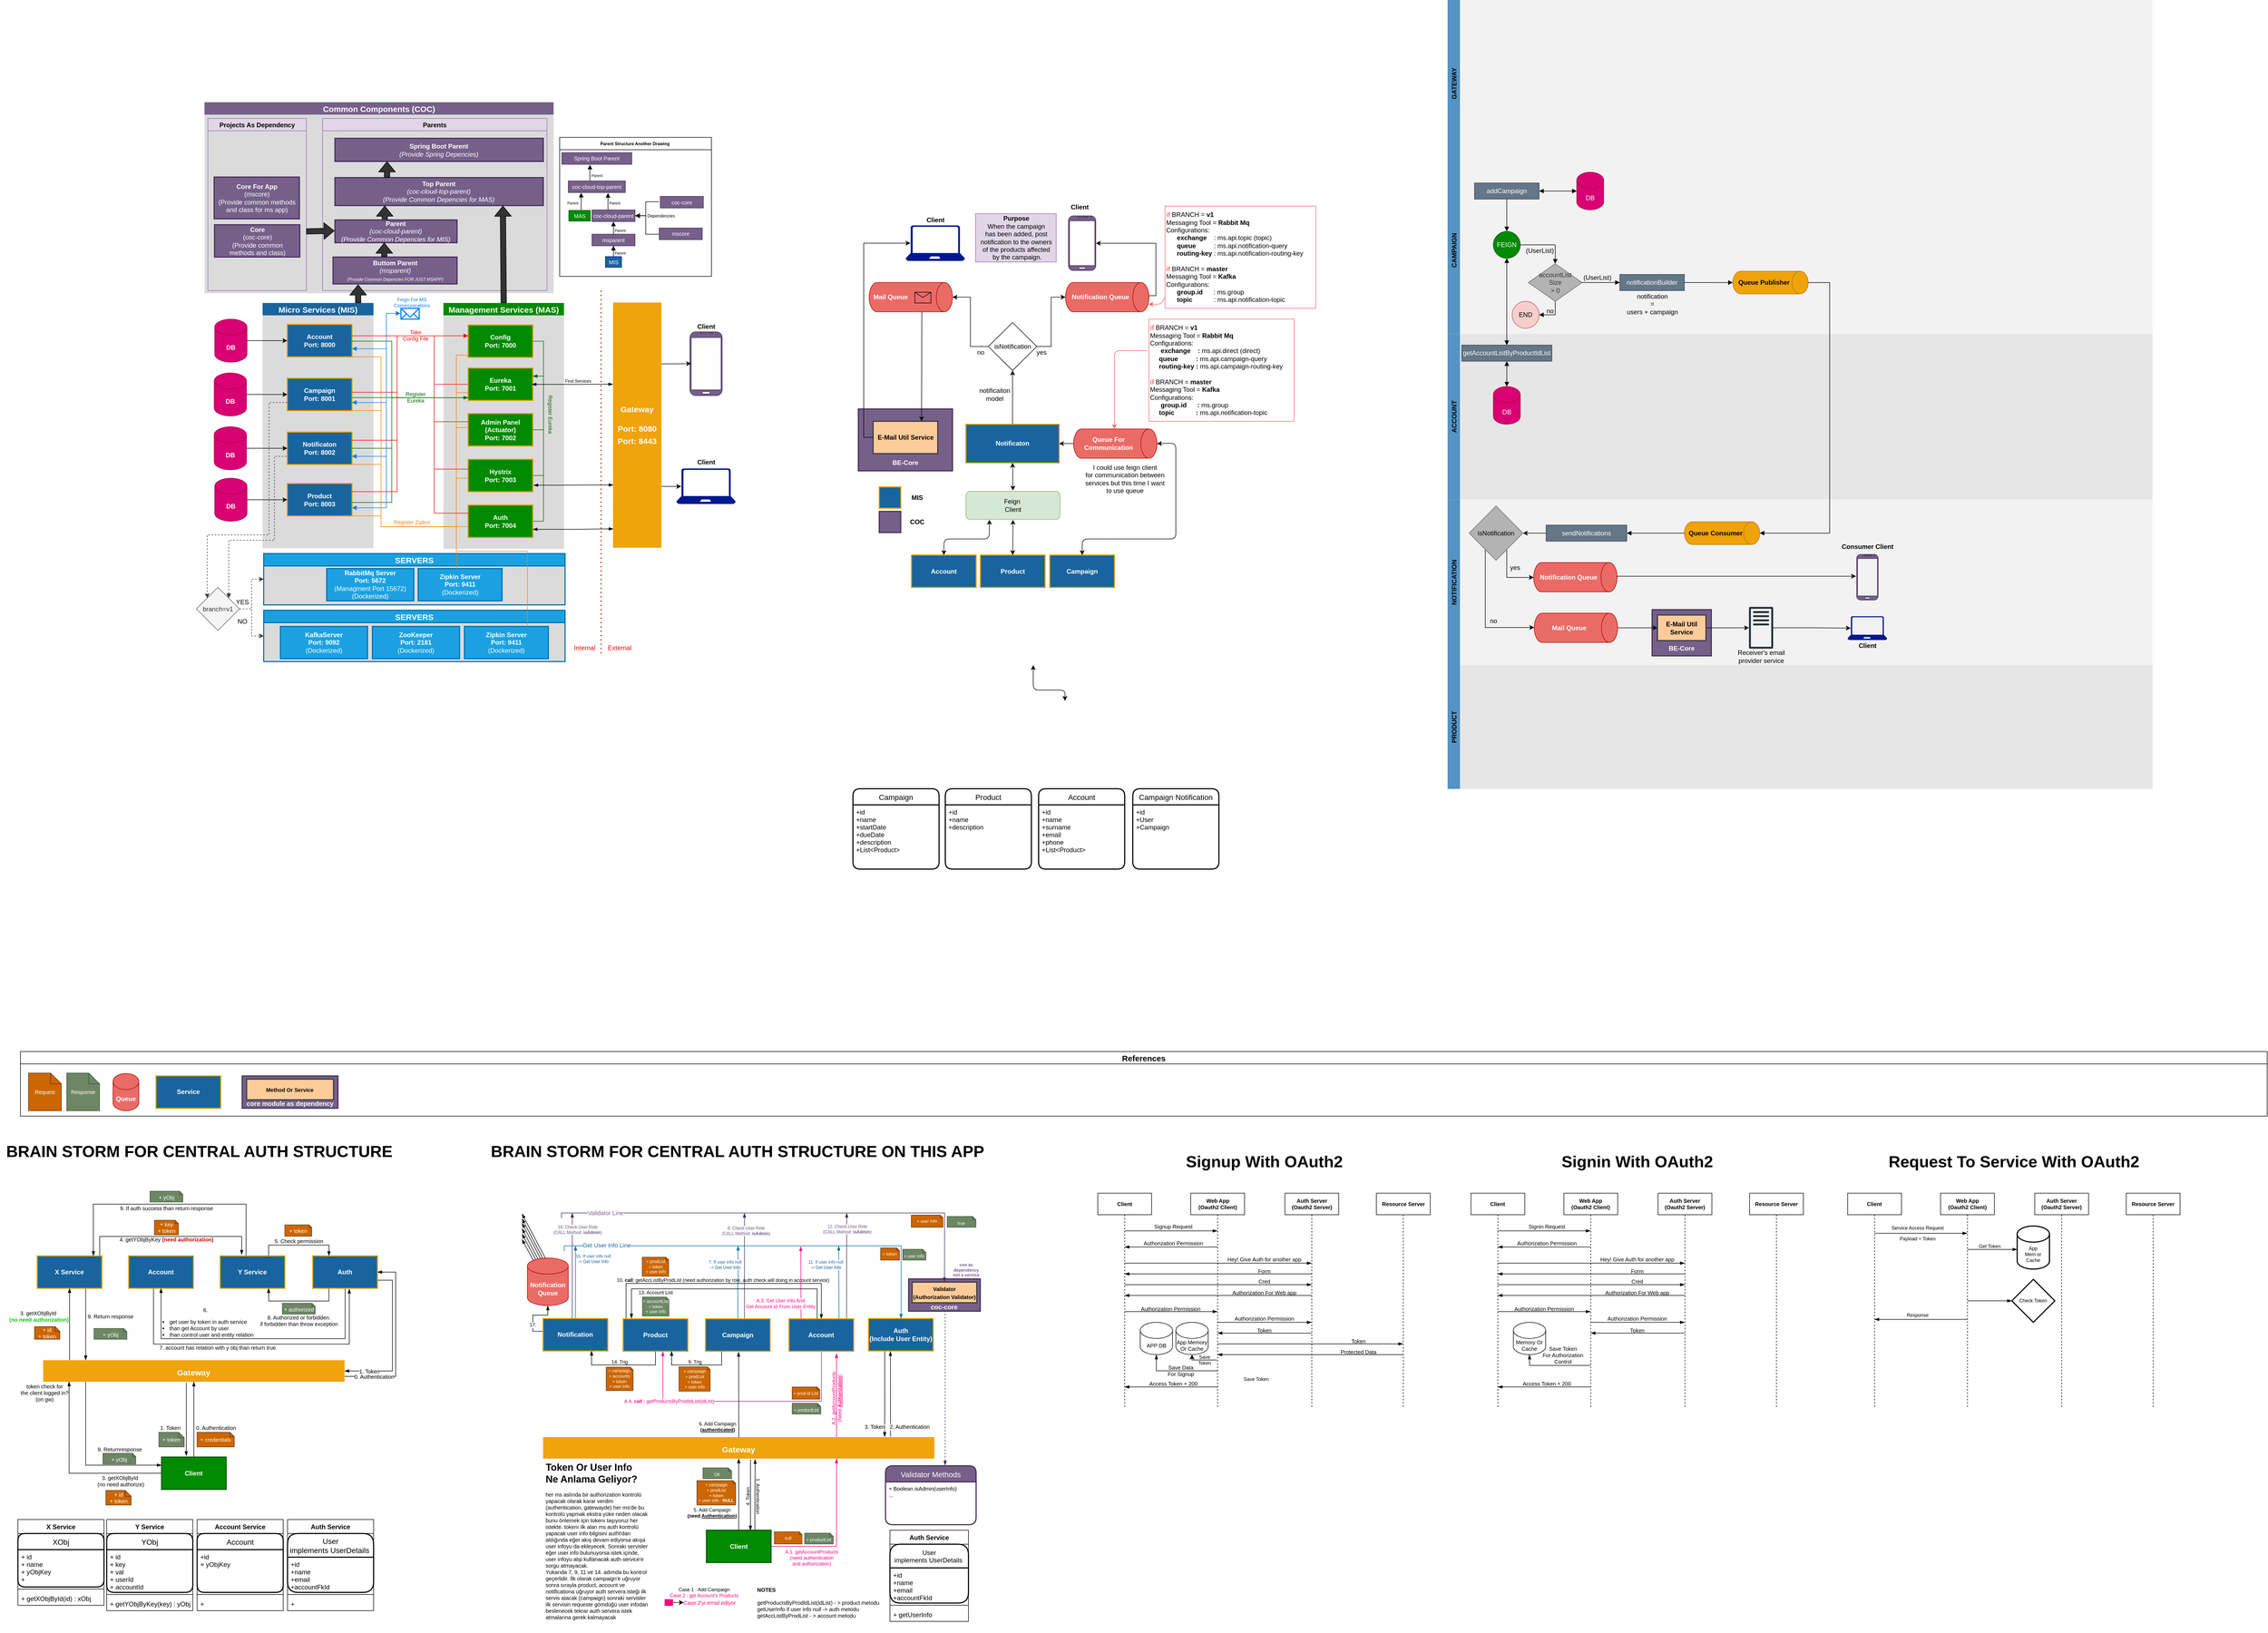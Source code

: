 <mxfile version="20.3.0" type="device"><diagram id="7Kwx23rQidbECygP7h-2" name="Sayfa -1"><mxGraphModel dx="862" dy="597" grid="1" gridSize="10" guides="1" tooltips="1" connect="1" arrows="1" fold="1" page="1" pageScale="1" pageWidth="850" pageHeight="1100" math="0" shadow="0"><root><mxCell id="0"/><mxCell id="1" parent="0"/><mxCell id="QsWNQ0XMhQzLZAWRtsf1-1" value="CAMPAIGN" style="swimlane;horizontal=0;swimlaneFillColor=#F2F2F2;strokeColor=none;fillColor=#5594C4;" parent="1" vertex="1"><mxGeometry x="2690" y="576" width="1310" height="310" as="geometry"/></mxCell><mxCell id="QsWNQ0XMhQzLZAWRtsf1-2" style="edgeStyle=orthogonalEdgeStyle;rounded=0;orthogonalLoop=1;jettySize=auto;html=1;entryX=0.5;entryY=0;entryDx=0;entryDy=0;endArrow=block;endFill=1;" parent="QsWNQ0XMhQzLZAWRtsf1-1" source="QsWNQ0XMhQzLZAWRtsf1-3" target="QsWNQ0XMhQzLZAWRtsf1-6" edge="1"><mxGeometry relative="1" as="geometry"/></mxCell><mxCell id="QsWNQ0XMhQzLZAWRtsf1-3" value="addCampaign" style="rounded=0;whiteSpace=wrap;html=1;fillColor=#647687;strokeColor=#314354;fontColor=#ffffff;" parent="QsWNQ0XMhQzLZAWRtsf1-1" vertex="1"><mxGeometry x="50" y="30" width="120" height="30" as="geometry"/></mxCell><mxCell id="QsWNQ0XMhQzLZAWRtsf1-4" value="DB" style="shape=cylinder3;whiteSpace=wrap;html=1;boundedLbl=1;backgroundOutline=1;size=15;fillColor=#d80073;strokeColor=#A50040;fontColor=#ffffff;" parent="QsWNQ0XMhQzLZAWRtsf1-1" vertex="1"><mxGeometry x="240" y="10" width="50" height="70" as="geometry"/></mxCell><mxCell id="QsWNQ0XMhQzLZAWRtsf1-5" style="edgeStyle=orthogonalEdgeStyle;rounded=0;orthogonalLoop=1;jettySize=auto;html=1;entryX=0;entryY=0.5;entryDx=0;entryDy=0;entryPerimeter=0;startArrow=block;startFill=1;endArrow=block;endFill=1;" parent="QsWNQ0XMhQzLZAWRtsf1-1" source="QsWNQ0XMhQzLZAWRtsf1-3" target="QsWNQ0XMhQzLZAWRtsf1-4" edge="1"><mxGeometry relative="1" as="geometry"/></mxCell><mxCell id="QsWNQ0XMhQzLZAWRtsf1-6" value="FEIGN" style="ellipse;whiteSpace=wrap;html=1;aspect=fixed;fillColor=#008a00;strokeColor=#005700;fontColor=#ffffff;" parent="QsWNQ0XMhQzLZAWRtsf1-1" vertex="1"><mxGeometry x="85" y="120" width="50" height="50" as="geometry"/></mxCell><mxCell id="QsWNQ0XMhQzLZAWRtsf1-7" value="(UserList)" style="text;html=1;align=center;verticalAlign=middle;resizable=0;points=[];autosize=1;strokeColor=none;" parent="QsWNQ0XMhQzLZAWRtsf1-1" vertex="1"><mxGeometry x="136" y="146" width="70" height="20" as="geometry"/></mxCell><mxCell id="QsWNQ0XMhQzLZAWRtsf1-8" style="edgeStyle=orthogonalEdgeStyle;rounded=0;orthogonalLoop=1;jettySize=auto;html=1;entryX=1;entryY=0.5;entryDx=0;entryDy=0;startArrow=none;startFill=0;endArrow=block;endFill=1;" parent="QsWNQ0XMhQzLZAWRtsf1-1" source="QsWNQ0XMhQzLZAWRtsf1-9" target="QsWNQ0XMhQzLZAWRtsf1-11" edge="1"><mxGeometry relative="1" as="geometry"/></mxCell><mxCell id="QsWNQ0XMhQzLZAWRtsf1-9" value="accountList&lt;br&gt;Size &lt;br&gt;&amp;gt; 0" style="rhombus;whiteSpace=wrap;html=1;strokeColor=#666666;fontColor=#333333;fillColor=#B3B3B3;" parent="QsWNQ0XMhQzLZAWRtsf1-1" vertex="1"><mxGeometry x="150" y="180" width="100" height="70" as="geometry"/></mxCell><mxCell id="QsWNQ0XMhQzLZAWRtsf1-10" style="edgeStyle=orthogonalEdgeStyle;rounded=0;orthogonalLoop=1;jettySize=auto;html=1;startArrow=none;startFill=0;endArrow=block;endFill=1;entryX=0.5;entryY=0;entryDx=0;entryDy=0;" parent="QsWNQ0XMhQzLZAWRtsf1-1" source="QsWNQ0XMhQzLZAWRtsf1-6" target="QsWNQ0XMhQzLZAWRtsf1-9" edge="1"><mxGeometry relative="1" as="geometry"><mxPoint x="280" y="145" as="targetPoint"/></mxGeometry></mxCell><mxCell id="QsWNQ0XMhQzLZAWRtsf1-11" value="END" style="ellipse;whiteSpace=wrap;html=1;aspect=fixed;fillColor=#f8cecc;strokeColor=#b85450;" parent="QsWNQ0XMhQzLZAWRtsf1-1" vertex="1"><mxGeometry x="120" y="250" width="50" height="50" as="geometry"/></mxCell><mxCell id="QsWNQ0XMhQzLZAWRtsf1-12" value="no" style="text;html=1;align=center;verticalAlign=middle;resizable=0;points=[];autosize=1;strokeColor=none;" parent="QsWNQ0XMhQzLZAWRtsf1-1" vertex="1"><mxGeometry x="175" y="258" width="30" height="20" as="geometry"/></mxCell><mxCell id="QsWNQ0XMhQzLZAWRtsf1-13" value="(UserList)" style="text;html=1;align=center;verticalAlign=middle;resizable=0;points=[];autosize=1;strokeColor=none;" parent="QsWNQ0XMhQzLZAWRtsf1-1" vertex="1"><mxGeometry x="243" y="196" width="70" height="20" as="geometry"/></mxCell><mxCell id="QsWNQ0XMhQzLZAWRtsf1-14" style="edgeStyle=orthogonalEdgeStyle;rounded=0;orthogonalLoop=1;jettySize=auto;html=1;entryX=0.5;entryY=1;entryDx=0;entryDy=0;entryPerimeter=0;startArrow=none;startFill=0;endArrow=block;endFill=1;" parent="QsWNQ0XMhQzLZAWRtsf1-1" source="QsWNQ0XMhQzLZAWRtsf1-15" target="QsWNQ0XMhQzLZAWRtsf1-17" edge="1"><mxGeometry relative="1" as="geometry"/></mxCell><mxCell id="QsWNQ0XMhQzLZAWRtsf1-15" value="notificationBuilder" style="rounded=0;whiteSpace=wrap;html=1;fillColor=#647687;strokeColor=#314354;fontColor=#ffffff;" parent="QsWNQ0XMhQzLZAWRtsf1-1" vertex="1"><mxGeometry x="320" y="200" width="120" height="30" as="geometry"/></mxCell><mxCell id="QsWNQ0XMhQzLZAWRtsf1-16" value="notification&lt;br&gt;=&lt;br&gt;users + campaign" style="text;html=1;align=center;verticalAlign=middle;resizable=0;points=[];autosize=1;strokeColor=none;spacing=0;" parent="QsWNQ0XMhQzLZAWRtsf1-1" vertex="1"><mxGeometry x="325" y="230" width="110" height="50" as="geometry"/></mxCell><mxCell id="QsWNQ0XMhQzLZAWRtsf1-17" value="&lt;b&gt;Queue Publisher&lt;/b&gt;" style="shape=cylinder3;whiteSpace=wrap;html=1;boundedLbl=1;backgroundOutline=1;size=15;direction=south;strokeColor=#BD7000;fontColor=#000000;fillColor=#f0a30a;sketch=0;" parent="QsWNQ0XMhQzLZAWRtsf1-1" vertex="1"><mxGeometry x="530" y="194" width="140" height="42.18" as="geometry"/></mxCell><mxCell id="QsWNQ0XMhQzLZAWRtsf1-18" value="ACCOUNT" style="swimlane;horizontal=0;swimlaneFillColor=#E6E6E6;strokeColor=none;fillColor=#5594C4;startSize=23;" parent="1" vertex="1"><mxGeometry x="2690" y="886.07" width="1310" height="308" as="geometry"/></mxCell><mxCell id="QsWNQ0XMhQzLZAWRtsf1-19" style="edgeStyle=orthogonalEdgeStyle;rounded=0;orthogonalLoop=1;jettySize=auto;html=1;entryX=0.5;entryY=0;entryDx=0;entryDy=0;entryPerimeter=0;startArrow=block;startFill=1;endArrow=block;endFill=1;" parent="QsWNQ0XMhQzLZAWRtsf1-18" source="QsWNQ0XMhQzLZAWRtsf1-20" target="QsWNQ0XMhQzLZAWRtsf1-21" edge="1"><mxGeometry relative="1" as="geometry"/></mxCell><mxCell id="QsWNQ0XMhQzLZAWRtsf1-20" value="getAccountListByProductIdList" style="rounded=0;whiteSpace=wrap;html=1;fillColor=#647687;strokeColor=#314354;fontColor=#ffffff;" parent="QsWNQ0XMhQzLZAWRtsf1-18" vertex="1"><mxGeometry x="26.25" y="21.18" width="167.5" height="30" as="geometry"/></mxCell><mxCell id="QsWNQ0XMhQzLZAWRtsf1-21" value="DB" style="shape=cylinder3;whiteSpace=wrap;html=1;boundedLbl=1;backgroundOutline=1;size=15;fillColor=#d80073;strokeColor=#A50040;fontColor=#ffffff;" parent="QsWNQ0XMhQzLZAWRtsf1-18" vertex="1"><mxGeometry x="85" y="98.3" width="50" height="70" as="geometry"/></mxCell><mxCell id="QsWNQ0XMhQzLZAWRtsf1-22" value="NOTIFICATION" style="swimlane;horizontal=0;swimlaneFillColor=#F2F2F2;strokeColor=none;fillColor=#5594C4;" parent="1" vertex="1"><mxGeometry x="2690" y="1194.07" width="1310" height="308" as="geometry"/></mxCell><mxCell id="QsWNQ0XMhQzLZAWRtsf1-23" value="&lt;b&gt;Queue Consumer&lt;/b&gt;" style="shape=cylinder3;whiteSpace=wrap;html=1;boundedLbl=1;backgroundOutline=1;size=15;direction=south;strokeColor=#BD7000;fontColor=#000000;fillColor=#f0a30a;sketch=0;" parent="QsWNQ0XMhQzLZAWRtsf1-22" vertex="1"><mxGeometry x="440" y="41.54" width="140" height="42.26" as="geometry"/></mxCell><mxCell id="QsWNQ0XMhQzLZAWRtsf1-24" style="edgeStyle=orthogonalEdgeStyle;rounded=0;orthogonalLoop=1;jettySize=auto;html=1;" parent="QsWNQ0XMhQzLZAWRtsf1-22" source="QsWNQ0XMhQzLZAWRtsf1-25" target="QsWNQ0XMhQzLZAWRtsf1-29" edge="1"><mxGeometry relative="1" as="geometry"/></mxCell><mxCell id="QsWNQ0XMhQzLZAWRtsf1-25" value="sendNotifications" style="rounded=0;whiteSpace=wrap;html=1;fillColor=#647687;strokeColor=#314354;fontColor=#ffffff;" parent="QsWNQ0XMhQzLZAWRtsf1-22" vertex="1"><mxGeometry x="183" y="47.66" width="150" height="30" as="geometry"/></mxCell><mxCell id="QsWNQ0XMhQzLZAWRtsf1-26" style="edgeStyle=orthogonalEdgeStyle;rounded=0;orthogonalLoop=1;jettySize=auto;html=1;startArrow=none;startFill=0;endArrow=block;endFill=1;entryX=1;entryY=0.5;entryDx=0;entryDy=0;" parent="QsWNQ0XMhQzLZAWRtsf1-22" source="QsWNQ0XMhQzLZAWRtsf1-23" target="QsWNQ0XMhQzLZAWRtsf1-25" edge="1"><mxGeometry relative="1" as="geometry"><mxPoint x="280" y="111.525" as="targetPoint"/></mxGeometry></mxCell><mxCell id="QsWNQ0XMhQzLZAWRtsf1-27" style="edgeStyle=orthogonalEdgeStyle;rounded=0;orthogonalLoop=1;jettySize=auto;html=1;entryX=0.5;entryY=1;entryDx=0;entryDy=0;entryPerimeter=0;" parent="QsWNQ0XMhQzLZAWRtsf1-22" source="QsWNQ0XMhQzLZAWRtsf1-29" target="QsWNQ0XMhQzLZAWRtsf1-30" edge="1"><mxGeometry relative="1" as="geometry"><Array as="points"><mxPoint x="110" y="145"/><mxPoint x="160" y="145"/></Array></mxGeometry></mxCell><mxCell id="QsWNQ0XMhQzLZAWRtsf1-28" style="edgeStyle=orthogonalEdgeStyle;rounded=0;orthogonalLoop=1;jettySize=auto;html=1;entryX=0.5;entryY=1;entryDx=0;entryDy=0;entryPerimeter=0;" parent="QsWNQ0XMhQzLZAWRtsf1-22" source="QsWNQ0XMhQzLZAWRtsf1-29" target="QsWNQ0XMhQzLZAWRtsf1-31" edge="1"><mxGeometry relative="1" as="geometry"><Array as="points"><mxPoint x="70" y="238"/><mxPoint x="161" y="238"/></Array></mxGeometry></mxCell><mxCell id="QsWNQ0XMhQzLZAWRtsf1-29" value="&lt;span style=&quot;color: rgb(0 , 0 , 0)&quot;&gt;isNotification&lt;/span&gt;" style="rhombus;whiteSpace=wrap;html=1;strokeColor=#666666;fontColor=#333333;fillColor=#B3B3B3;" parent="QsWNQ0XMhQzLZAWRtsf1-22" vertex="1"><mxGeometry x="40" y="12.1" width="100" height="101.13" as="geometry"/></mxCell><mxCell id="QsWNQ0XMhQzLZAWRtsf1-30" value="&lt;b&gt;Notification Queue&lt;/b&gt;" style="shape=cylinder3;whiteSpace=wrap;html=1;boundedLbl=1;backgroundOutline=1;size=15;direction=south;strokeColor=#B20000;fontColor=#ffffff;fillColor=#EA6B66;sketch=0;" parent="QsWNQ0XMhQzLZAWRtsf1-22" vertex="1"><mxGeometry x="160" y="117.36" width="154.96" height="54.37" as="geometry"/></mxCell><mxCell id="QsWNQ0XMhQzLZAWRtsf1-31" value="&lt;b&gt;Mail Queue&lt;/b&gt;" style="shape=cylinder3;whiteSpace=wrap;html=1;boundedLbl=1;backgroundOutline=1;size=15;direction=south;strokeColor=#B20000;fontColor=#ffffff;fillColor=#EA6B66;sketch=0;" parent="QsWNQ0XMhQzLZAWRtsf1-22" vertex="1"><mxGeometry x="161" y="211.31" width="154.96" height="54.37" as="geometry"/></mxCell><mxCell id="QsWNQ0XMhQzLZAWRtsf1-32" value="yes" style="text;html=1;align=center;verticalAlign=middle;resizable=0;points=[];autosize=1;strokeColor=none;" parent="QsWNQ0XMhQzLZAWRtsf1-22" vertex="1"><mxGeometry x="110" y="117.36" width="30" height="20" as="geometry"/></mxCell><mxCell id="QsWNQ0XMhQzLZAWRtsf1-33" value="&lt;br&gt;&lt;br&gt;&lt;br&gt;&lt;br&gt;BE-Core" style="rounded=0;whiteSpace=wrap;html=1;strokeColor=#432D57;fontStyle=1;fillColor=#76608a;strokeWidth=2;sketch=0;fontColor=#ffffff;" parent="QsWNQ0XMhQzLZAWRtsf1-22" vertex="1"><mxGeometry x="380" y="204.77" width="110.04" height="85.91" as="geometry"/></mxCell><mxCell id="QsWNQ0XMhQzLZAWRtsf1-34" style="edgeStyle=orthogonalEdgeStyle;rounded=0;orthogonalLoop=1;jettySize=auto;html=1;" parent="QsWNQ0XMhQzLZAWRtsf1-22" source="QsWNQ0XMhQzLZAWRtsf1-35" target="QsWNQ0XMhQzLZAWRtsf1-43" edge="1"><mxGeometry relative="1" as="geometry"/></mxCell><mxCell id="QsWNQ0XMhQzLZAWRtsf1-35" value="E-Mail Util Service" style="rounded=0;whiteSpace=wrap;html=1;strokeColor=#36393d;fontStyle=1;fillColor=#ffcc99;strokeWidth=2;sketch=0;" parent="QsWNQ0XMhQzLZAWRtsf1-22" vertex="1"><mxGeometry x="390.02" y="214.77" width="90.02" height="47.5" as="geometry"/></mxCell><mxCell id="QsWNQ0XMhQzLZAWRtsf1-36" style="edgeStyle=orthogonalEdgeStyle;rounded=0;orthogonalLoop=1;jettySize=auto;html=1;entryX=0;entryY=0.5;entryDx=0;entryDy=0;" parent="QsWNQ0XMhQzLZAWRtsf1-22" source="QsWNQ0XMhQzLZAWRtsf1-31" target="QsWNQ0XMhQzLZAWRtsf1-35" edge="1"><mxGeometry relative="1" as="geometry"/></mxCell><mxCell id="QsWNQ0XMhQzLZAWRtsf1-37" value="" style="verticalLabelPosition=bottom;verticalAlign=top;html=1;shadow=0;dashed=0;strokeWidth=1;shape=mxgraph.android.phone2;strokeColor=#432D57;fillColor=#76608a;fontColor=#ffffff;sketch=0;" parent="QsWNQ0XMhQzLZAWRtsf1-22" vertex="1"><mxGeometry x="760.15" y="102.21" width="40" height="84.67" as="geometry"/></mxCell><mxCell id="QsWNQ0XMhQzLZAWRtsf1-38" value="&lt;b&gt;Consumer Client&lt;/b&gt;" style="text;html=1;align=center;verticalAlign=middle;resizable=0;points=[];autosize=1;strokeColor=none;fontColor=#000000;" parent="QsWNQ0XMhQzLZAWRtsf1-22" vertex="1"><mxGeometry x="725" y="77.66" width="110" height="20" as="geometry"/></mxCell><mxCell id="QsWNQ0XMhQzLZAWRtsf1-39" style="edgeStyle=orthogonalEdgeStyle;rounded=0;orthogonalLoop=1;jettySize=auto;html=1;entryX=-0.033;entryY=0.478;entryDx=0;entryDy=0;entryPerimeter=0;exitX=0.5;exitY=0;exitDx=0;exitDy=0;exitPerimeter=0;" parent="QsWNQ0XMhQzLZAWRtsf1-22" source="QsWNQ0XMhQzLZAWRtsf1-30" target="QsWNQ0XMhQzLZAWRtsf1-37" edge="1"><mxGeometry relative="1" as="geometry"><mxPoint x="700" y="141.93" as="targetPoint"/><Array as="points"><mxPoint x="315" y="142"/></Array><mxPoint x="310" y="160.93" as="sourcePoint"/></mxGeometry></mxCell><mxCell id="QsWNQ0XMhQzLZAWRtsf1-40" value="" style="aspect=fixed;pointerEvents=1;shadow=0;dashed=0;html=1;strokeColor=none;labelPosition=center;verticalLabelPosition=bottom;verticalAlign=top;align=center;fillColor=#00188D;shape=mxgraph.azure.laptop;fontColor=#000000;" parent="QsWNQ0XMhQzLZAWRtsf1-22" vertex="1"><mxGeometry x="743.21" y="217.11" width="73.57" height="44.14" as="geometry"/></mxCell><mxCell id="QsWNQ0XMhQzLZAWRtsf1-41" value="&lt;b&gt;Client&lt;/b&gt;" style="text;html=1;align=center;verticalAlign=middle;resizable=0;points=[];autosize=1;strokeColor=none;fontColor=#000000;" parent="QsWNQ0XMhQzLZAWRtsf1-22" vertex="1"><mxGeometry x="755" y="261.93" width="50" height="20" as="geometry"/></mxCell><mxCell id="QsWNQ0XMhQzLZAWRtsf1-42" style="edgeStyle=orthogonalEdgeStyle;rounded=0;orthogonalLoop=1;jettySize=auto;html=1;entryX=0.08;entryY=0.5;entryDx=0;entryDy=0;entryPerimeter=0;" parent="QsWNQ0XMhQzLZAWRtsf1-22" source="QsWNQ0XMhQzLZAWRtsf1-43" target="QsWNQ0XMhQzLZAWRtsf1-40" edge="1"><mxGeometry relative="1" as="geometry"/></mxCell><mxCell id="QsWNQ0XMhQzLZAWRtsf1-43" value="" style="outlineConnect=0;fontColor=#232F3E;gradientColor=none;fillColor=#232F3E;strokeColor=none;dashed=0;verticalLabelPosition=bottom;verticalAlign=top;align=center;html=1;fontSize=12;fontStyle=0;aspect=fixed;pointerEvents=1;shape=mxgraph.aws4.traditional_server;" parent="QsWNQ0XMhQzLZAWRtsf1-22" vertex="1"><mxGeometry x="560.0" y="199.5" width="45" height="78" as="geometry"/></mxCell><mxCell id="QsWNQ0XMhQzLZAWRtsf1-44" value="Receiver's email provider service" style="text;html=1;strokeColor=none;fillColor=none;align=center;verticalAlign=middle;whiteSpace=wrap;rounded=0;" parent="QsWNQ0XMhQzLZAWRtsf1-22" vertex="1"><mxGeometry x="527.5" y="281.93" width="110" height="20" as="geometry"/></mxCell><mxCell id="QsWNQ0XMhQzLZAWRtsf1-45" value="no" style="text;html=1;align=center;verticalAlign=middle;resizable=0;points=[];autosize=1;strokeColor=none;" parent="QsWNQ0XMhQzLZAWRtsf1-22" vertex="1"><mxGeometry x="70" y="216.31" width="30" height="20" as="geometry"/></mxCell><mxCell id="QsWNQ0XMhQzLZAWRtsf1-46" value="PRODUCT" style="swimlane;horizontal=0;swimlaneFillColor=#E6E6E6;strokeColor=none;fillColor=#5594C4;" parent="1" vertex="1"><mxGeometry x="2690" y="1502" width="1310" height="230" as="geometry"/></mxCell><mxCell id="QsWNQ0XMhQzLZAWRtsf1-47" value="" style="verticalLabelPosition=bottom;verticalAlign=top;html=1;shadow=0;dashed=0;strokeWidth=1;shape=mxgraph.android.phone2;strokeColor=#432D57;fillColor=#76608a;fontColor=#ffffff;sketch=0;" parent="1" vertex="1"><mxGeometry x="1282" y="882.63" width="60" height="118.44" as="geometry"/></mxCell><mxCell id="QsWNQ0XMhQzLZAWRtsf1-48" value="&lt;b&gt;DB&lt;/b&gt;" style="shape=cylinder3;whiteSpace=wrap;html=1;boundedLbl=1;backgroundOutline=1;size=15;fillColor=#d80073;strokeColor=#A50040;fontColor=#ffffff;sketch=0;" parent="1" vertex="1"><mxGeometry x="398" y="1059" width="60" height="80" as="geometry"/></mxCell><mxCell id="QsWNQ0XMhQzLZAWRtsf1-49" value="&lt;b&gt;DB&lt;/b&gt;" style="shape=cylinder3;whiteSpace=wrap;html=1;boundedLbl=1;backgroundOutline=1;size=15;fillColor=#d80073;strokeColor=#A50040;fontColor=#ffffff;sketch=0;" parent="1" vertex="1"><mxGeometry x="398" y="959.0" width="60" height="80" as="geometry"/></mxCell><mxCell id="QsWNQ0XMhQzLZAWRtsf1-50" value="&lt;b&gt;DB&lt;/b&gt;" style="shape=cylinder3;whiteSpace=wrap;html=1;boundedLbl=1;backgroundOutline=1;size=15;fillColor=#d80073;strokeColor=#A50040;fontColor=#ffffff;sketch=0;" parent="1" vertex="1"><mxGeometry x="399" y="859" width="60" height="80" as="geometry"/></mxCell><mxCell id="QsWNQ0XMhQzLZAWRtsf1-51" value="Micro Services (MIS)" style="swimlane;fontColor=#ffffff;fontSize=15;fillColor=#18649E;strokeWidth=2;swimlaneFillColor=#DBDBDB;swimlaneLine=0;strokeColor=none;sketch=0;" parent="1" vertex="1"><mxGeometry x="488" y="829" width="206" height="455.63" as="geometry"/></mxCell><mxCell id="QsWNQ0XMhQzLZAWRtsf1-52" value="Account&lt;br&gt;Port: 8000" style="rounded=0;whiteSpace=wrap;html=1;strokeColor=#d79b00;fontStyle=1;fillColor=#18649E;fontColor=#FFFFFF;strokeWidth=2;sketch=0;" parent="QsWNQ0XMhQzLZAWRtsf1-51" vertex="1"><mxGeometry x="46" y="40" width="120" height="60" as="geometry"/></mxCell><mxCell id="QsWNQ0XMhQzLZAWRtsf1-53" value="Campaign&lt;br&gt;Port: 8001" style="rounded=0;whiteSpace=wrap;html=1;strokeColor=#d79b00;fontStyle=1;fillColor=#18649E;fontColor=#FFFFFF;strokeWidth=2;sketch=0;" parent="QsWNQ0XMhQzLZAWRtsf1-51" vertex="1"><mxGeometry x="46" y="140" width="120" height="60" as="geometry"/></mxCell><mxCell id="QsWNQ0XMhQzLZAWRtsf1-54" value="Notificaton&lt;br&gt;Port: 8002" style="rounded=0;whiteSpace=wrap;html=1;strokeColor=#d79b00;fontStyle=1;fillColor=#18649E;fontColor=#FFFFFF;strokeWidth=2;sketch=0;" parent="QsWNQ0XMhQzLZAWRtsf1-51" vertex="1"><mxGeometry x="46" y="240" width="120" height="60" as="geometry"/></mxCell><mxCell id="QsWNQ0XMhQzLZAWRtsf1-55" value="&lt;b&gt;DB&lt;/b&gt;" style="shape=cylinder3;whiteSpace=wrap;html=1;boundedLbl=1;backgroundOutline=1;size=15;fillColor=#d80073;strokeColor=#A50040;fontColor=#ffffff;sketch=0;" parent="QsWNQ0XMhQzLZAWRtsf1-51" vertex="1"><mxGeometry x="-89" y="325.63" width="60" height="80" as="geometry"/></mxCell><mxCell id="QsWNQ0XMhQzLZAWRtsf1-56" value="Product&lt;br&gt;Port: 8003" style="rounded=0;whiteSpace=wrap;html=1;strokeColor=#d79b00;fontStyle=1;fillColor=#18649E;fontColor=#FFFFFF;strokeWidth=2;sketch=0;" parent="QsWNQ0XMhQzLZAWRtsf1-51" vertex="1"><mxGeometry x="46" y="335.63" width="120" height="60" as="geometry"/></mxCell><mxCell id="QsWNQ0XMhQzLZAWRtsf1-57" style="edgeStyle=none;rounded=0;orthogonalLoop=1;jettySize=auto;html=1;entryX=0;entryY=0.5;entryDx=0;entryDy=0;sketch=0;" parent="QsWNQ0XMhQzLZAWRtsf1-51" source="QsWNQ0XMhQzLZAWRtsf1-55" target="QsWNQ0XMhQzLZAWRtsf1-56" edge="1"><mxGeometry relative="1" as="geometry"/></mxCell><mxCell id="QsWNQ0XMhQzLZAWRtsf1-58" style="edgeStyle=orthogonalEdgeStyle;rounded=0;orthogonalLoop=1;jettySize=auto;html=1;fillColor=#f8cecc;exitX=1;exitY=0.75;exitDx=0;exitDy=0;sketch=0;startArrow=block;startFill=1;strokeColor=#0080F0;endArrow=none;endFill=0;" parent="1" source="QsWNQ0XMhQzLZAWRtsf1-52" edge="1"><mxGeometry relative="1" as="geometry"><mxPoint x="718" y="924.63" as="targetPoint"/><Array as="points"><mxPoint x="718" y="913.63"/><mxPoint x="744" y="913.63"/></Array></mxGeometry></mxCell><mxCell id="QsWNQ0XMhQzLZAWRtsf1-59" style="edgeStyle=orthogonalEdgeStyle;rounded=0;orthogonalLoop=1;jettySize=auto;html=1;fillColor=#f8cecc;exitX=1;exitY=0.75;exitDx=0;exitDy=0;sketch=0;startArrow=block;startFill=1;strokeColor=#0080F0;endArrow=none;endFill=0;" parent="1" source="QsWNQ0XMhQzLZAWRtsf1-53" edge="1"><mxGeometry relative="1" as="geometry"><mxPoint x="718" y="914.63" as="targetPoint"/><Array as="points"><mxPoint x="718" y="1013.63"/><mxPoint x="718" y="914.63"/></Array></mxGeometry></mxCell><mxCell id="QsWNQ0XMhQzLZAWRtsf1-60" style="edgeStyle=orthogonalEdgeStyle;rounded=0;orthogonalLoop=1;jettySize=auto;html=1;fillColor=#f8cecc;exitX=1;exitY=0.75;exitDx=0;exitDy=0;sketch=0;startArrow=block;startFill=1;strokeColor=#0080F0;endArrow=none;endFill=0;" parent="1" source="QsWNQ0XMhQzLZAWRtsf1-54" edge="1"><mxGeometry relative="1" as="geometry"><mxPoint x="718" y="914.63" as="targetPoint"/><Array as="points"><mxPoint x="718" y="1113.63"/></Array></mxGeometry></mxCell><mxCell id="QsWNQ0XMhQzLZAWRtsf1-61" value="Management Services (MAS)" style="swimlane;fillColor=#008a00;fontColor=#ffffff;startSize=23;fontSize=15;strokeWidth=2;swimlaneFillColor=#DBDBDB;swimlaneLine=0;strokeColor=none;sketch=0;" parent="1" vertex="1"><mxGeometry x="824" y="829" width="224" height="456.88" as="geometry"/></mxCell><mxCell id="QsWNQ0XMhQzLZAWRtsf1-62" style="edgeStyle=orthogonalEdgeStyle;rounded=0;orthogonalLoop=1;jettySize=auto;html=1;exitX=0;exitY=0.5;exitDx=0;exitDy=0;fillColor=#0050ef;sketch=0;strokeColor=#FF0000;endArrow=none;endFill=0;" parent="QsWNQ0XMhQzLZAWRtsf1-61" source="MouvMjAwTD6Gn_STbPlZ-2" edge="1"><mxGeometry relative="1" as="geometry"><Array as="points"><mxPoint x="-17" y="151"/></Array><mxPoint x="-17" y="140.63" as="targetPoint"/><mxPoint x="46" y="81.88" as="sourcePoint"/></mxGeometry></mxCell><mxCell id="QsWNQ0XMhQzLZAWRtsf1-64" style="edgeStyle=orthogonalEdgeStyle;rounded=0;orthogonalLoop=1;jettySize=auto;html=1;exitX=0;exitY=0.5;exitDx=0;exitDy=0;strokeColor=none;sketch=0;" parent="QsWNQ0XMhQzLZAWRtsf1-61" edge="1"><mxGeometry relative="1" as="geometry"><mxPoint x="46" y="69.88" as="targetPoint"/><Array as="points"><mxPoint x="10" y="157"/><mxPoint x="10" y="70"/></Array><mxPoint x="46" y="155.63" as="sourcePoint"/></mxGeometry></mxCell><mxCell id="QsWNQ0XMhQzLZAWRtsf1-65" style="edgeStyle=orthogonalEdgeStyle;rounded=0;orthogonalLoop=1;jettySize=auto;html=1;entryX=1;entryY=0.25;entryDx=0;entryDy=0;exitX=1;exitY=0.5;exitDx=0;exitDy=0;fillColor=#fa6800;strokeColor=#006600;endArrow=blockThin;endFill=1;" parent="QsWNQ0XMhQzLZAWRtsf1-61" source="MouvMjAwTD6Gn_STbPlZ-1" target="MouvMjAwTD6Gn_STbPlZ-2" edge="1"><mxGeometry relative="1" as="geometry"><mxPoint x="166" y="155.63" as="sourcePoint"/><mxPoint x="166" y="66.88" as="targetPoint"/><Array as="points"><mxPoint x="186" y="71"/><mxPoint x="186" y="136"/></Array></mxGeometry></mxCell><mxCell id="QsWNQ0XMhQzLZAWRtsf1-67" style="edgeStyle=orthogonalEdgeStyle;rounded=0;orthogonalLoop=1;jettySize=auto;html=1;exitX=1;exitY=0.5;exitDx=0;exitDy=0;entryX=1;entryY=0.25;entryDx=0;entryDy=0;fillColor=#fa6800;strokeColor=#006600;endArrow=blockThin;endFill=1;" parent="QsWNQ0XMhQzLZAWRtsf1-61" source="QsWNQ0XMhQzLZAWRtsf1-68" target="MouvMjAwTD6Gn_STbPlZ-2" edge="1"><mxGeometry relative="1" as="geometry"><mxPoint x="166" y="66.88" as="targetPoint"/><Array as="points"><mxPoint x="186" y="406"/><mxPoint x="186" y="136"/></Array></mxGeometry></mxCell><mxCell id="QsWNQ0XMhQzLZAWRtsf1-68" value="Auth&lt;br&gt;Port: 7004" style="rounded=0;whiteSpace=wrap;html=1;fillColor=#008a00;fontStyle=1;fontColor=#ffffff;strokeWidth=2;strokeColor=#D79B00;sketch=0;" parent="QsWNQ0XMhQzLZAWRtsf1-61" vertex="1"><mxGeometry x="46" y="375.63" width="120" height="60" as="geometry"/></mxCell><mxCell id="QsWNQ0XMhQzLZAWRtsf1-69" style="edgeStyle=orthogonalEdgeStyle;rounded=0;orthogonalLoop=1;jettySize=auto;html=1;entryX=1;entryY=0.25;entryDx=0;entryDy=0;exitX=1;exitY=0.5;exitDx=0;exitDy=0;fillColor=#fa6800;strokeColor=#006600;endArrow=blockThin;endFill=1;" parent="QsWNQ0XMhQzLZAWRtsf1-61" source="QsWNQ0XMhQzLZAWRtsf1-70" target="MouvMjAwTD6Gn_STbPlZ-2" edge="1"><mxGeometry relative="1" as="geometry"><mxPoint x="166" y="66.88" as="targetPoint"/></mxGeometry></mxCell><mxCell id="QsWNQ0XMhQzLZAWRtsf1-70" value="Hystrix&lt;br&gt;Port: 7003" style="rounded=0;whiteSpace=wrap;html=1;fillColor=#008a00;fontStyle=1;fontColor=#ffffff;strokeWidth=2;strokeColor=#D79B00;sketch=0;" parent="QsWNQ0XMhQzLZAWRtsf1-61" vertex="1"><mxGeometry x="46" y="290.63" width="120" height="60" as="geometry"/></mxCell><mxCell id="QsWNQ0XMhQzLZAWRtsf1-71" value="Admin Panel&lt;br&gt;(Actuator)&lt;br&gt;Port: 7002" style="rounded=0;whiteSpace=wrap;html=1;fillColor=#008a00;fontStyle=1;fontColor=#ffffff;strokeWidth=2;strokeColor=#D79B00;sketch=0;" parent="QsWNQ0XMhQzLZAWRtsf1-61" vertex="1"><mxGeometry x="46" y="205.63" width="120" height="60" as="geometry"/></mxCell><mxCell id="QsWNQ0XMhQzLZAWRtsf1-72" style="edgeStyle=orthogonalEdgeStyle;rounded=0;orthogonalLoop=1;jettySize=auto;html=1;entryX=1;entryY=0.25;entryDx=0;entryDy=0;exitX=1;exitY=0.5;exitDx=0;exitDy=0;fillColor=#fa6800;strokeColor=#006600;endArrow=blockThin;endFill=1;" parent="QsWNQ0XMhQzLZAWRtsf1-61" source="QsWNQ0XMhQzLZAWRtsf1-71" target="MouvMjAwTD6Gn_STbPlZ-2" edge="1"><mxGeometry relative="1" as="geometry"><mxPoint x="166" y="66.88" as="targetPoint"/></mxGeometry></mxCell><mxCell id="QsWNQ0XMhQzLZAWRtsf1-73" value="&lt;span style=&quot;font-size: 10px&quot;&gt;Register Eureka&lt;br&gt;&lt;/span&gt;" style="text;html=1;align=center;verticalAlign=middle;resizable=0;points=[];autosize=1;rotation=90;fontColor=#006600;" parent="QsWNQ0XMhQzLZAWRtsf1-61" vertex="1"><mxGeometry x="154" y="196.88" width="90" height="20" as="geometry"/></mxCell><mxCell id="QsWNQ0XMhQzLZAWRtsf1-74" style="edgeStyle=orthogonalEdgeStyle;rounded=0;orthogonalLoop=1;jettySize=auto;html=1;exitX=0;exitY=0.25;exitDx=0;exitDy=0;fillColor=#0050ef;sketch=0;strokeColor=#FF0000;endArrow=none;endFill=0;" parent="QsWNQ0XMhQzLZAWRtsf1-61" source="QsWNQ0XMhQzLZAWRtsf1-71" edge="1"><mxGeometry relative="1" as="geometry"><Array as="points"><mxPoint x="-17" y="221"/></Array><mxPoint x="56" y="91.88" as="sourcePoint"/><mxPoint x="-17" y="140.63" as="targetPoint"/></mxGeometry></mxCell><mxCell id="QsWNQ0XMhQzLZAWRtsf1-75" style="edgeStyle=orthogonalEdgeStyle;rounded=0;orthogonalLoop=1;jettySize=auto;html=1;fillColor=#0050ef;sketch=0;strokeColor=#FF0000;exitX=0.007;exitY=0.303;exitDx=0;exitDy=0;exitPerimeter=0;endArrow=none;endFill=0;" parent="QsWNQ0XMhQzLZAWRtsf1-61" source="QsWNQ0XMhQzLZAWRtsf1-70" edge="1"><mxGeometry relative="1" as="geometry"><Array as="points"><mxPoint x="-17" y="309"/><mxPoint x="-17" y="141"/></Array><mxPoint x="46" y="315.63" as="sourcePoint"/><mxPoint x="-17" y="140.63" as="targetPoint"/></mxGeometry></mxCell><mxCell id="QsWNQ0XMhQzLZAWRtsf1-76" style="edgeStyle=orthogonalEdgeStyle;rounded=0;orthogonalLoop=1;jettySize=auto;html=1;fillColor=#0050ef;sketch=0;strokeColor=#FF0000;exitX=0;exitY=0.25;exitDx=0;exitDy=0;endArrow=none;endFill=0;" parent="QsWNQ0XMhQzLZAWRtsf1-61" source="QsWNQ0XMhQzLZAWRtsf1-68" edge="1"><mxGeometry relative="1" as="geometry"><Array as="points"><mxPoint x="-17" y="391"/></Array><mxPoint x="56" y="325.63" as="sourcePoint"/><mxPoint x="-17" y="140.63" as="targetPoint"/></mxGeometry></mxCell><mxCell id="MouvMjAwTD6Gn_STbPlZ-1" value="Config&lt;br&gt;Port: 7000" style="rounded=0;whiteSpace=wrap;html=1;fillColor=#008a00;fontStyle=1;fontColor=#ffffff;strokeWidth=2;strokeColor=#D79B00;sketch=0;" parent="QsWNQ0XMhQzLZAWRtsf1-61" vertex="1"><mxGeometry x="46" y="41" width="120" height="60" as="geometry"/></mxCell><mxCell id="MouvMjAwTD6Gn_STbPlZ-2" value="Eureka&lt;br&gt;Port: 7001" style="rounded=0;whiteSpace=wrap;html=1;fillColor=#008a00;fontStyle=1;fontColor=#ffffff;strokeColor=#D79B00;strokeWidth=2;sketch=0;" parent="QsWNQ0XMhQzLZAWRtsf1-61" vertex="1"><mxGeometry x="46" y="121" width="120" height="60" as="geometry"/></mxCell><mxCell id="QsWNQ0XMhQzLZAWRtsf1-101" style="edgeStyle=orthogonalEdgeStyle;rounded=0;orthogonalLoop=1;jettySize=auto;html=1;strokeColor=#006600;endArrow=blockThin;endFill=1;" parent="QsWNQ0XMhQzLZAWRtsf1-61" edge="1"><mxGeometry relative="1" as="geometry"><mxPoint x="46" y="176" as="targetPoint"/><Array as="points"><mxPoint x="-96" y="371"/><mxPoint x="-96" y="176"/></Array><mxPoint x="-170.0" y="370.597" as="sourcePoint"/></mxGeometry></mxCell><mxCell id="QsWNQ0XMhQzLZAWRtsf1-77" style="edgeStyle=orthogonalEdgeStyle;rounded=0;orthogonalLoop=1;jettySize=auto;html=1;entryX=0.036;entryY=0.498;entryDx=0;entryDy=0;entryPerimeter=0;sketch=0;exitX=1;exitY=0.25;exitDx=0;exitDy=0;" parent="1" source="QsWNQ0XMhQzLZAWRtsf1-79" target="QsWNQ0XMhQzLZAWRtsf1-47" edge="1"><mxGeometry relative="1" as="geometry"><mxPoint x="1360.17" y="1014.36" as="sourcePoint"/></mxGeometry></mxCell><mxCell id="QsWNQ0XMhQzLZAWRtsf1-78" style="edgeStyle=orthogonalEdgeStyle;rounded=0;sketch=0;orthogonalLoop=1;jettySize=auto;html=1;entryX=0.08;entryY=0.5;entryDx=0;entryDy=0;entryPerimeter=0;fontColor=#000000;exitX=1;exitY=0.75;exitDx=0;exitDy=0;" parent="1" source="QsWNQ0XMhQzLZAWRtsf1-79" target="QsWNQ0XMhQzLZAWRtsf1-104" edge="1"><mxGeometry relative="1" as="geometry"><mxPoint x="1360.17" y="1193.82" as="sourcePoint"/></mxGeometry></mxCell><mxCell id="QsWNQ0XMhQzLZAWRtsf1-79" value="&lt;font style=&quot;font-size: 15px&quot;&gt;&lt;font color=&quot;#ffffff&quot; style=&quot;font-size: 15px&quot;&gt;&lt;span style=&quot;font-weight: 700&quot;&gt;Gateway&lt;br&gt;&lt;br&gt;&lt;/span&gt;&lt;/font&gt;&lt;span style=&quot;color: rgb(255 , 255 , 255)&quot;&gt;&lt;b&gt;Port: 8080&lt;/b&gt;&lt;br&gt;&lt;/span&gt;&lt;span style=&quot;color: rgb(255 , 255 , 255) ; font-weight: 700&quot;&gt;Port: 8443&lt;/span&gt;&lt;b style=&quot;font-size: 20px&quot;&gt;&lt;br&gt;&lt;/b&gt;&lt;/font&gt;" style="rounded=0;whiteSpace=wrap;html=1;fillColor=#f0a30a;fontColor=#000000;strokeColor=none;sketch=0;" parent="1" vertex="1"><mxGeometry x="1139.17" y="828.17" width="90" height="455.63" as="geometry"/></mxCell><mxCell id="QsWNQ0XMhQzLZAWRtsf1-80" style="edgeStyle=orthogonalEdgeStyle;rounded=0;orthogonalLoop=1;jettySize=auto;html=1;fontSize=15;exitX=1;exitY=0.5;exitDx=0;exitDy=0;strokeColor=#006600;entryX=-0.001;entryY=0.918;entryDx=0;entryDy=0;entryPerimeter=0;sketch=0;endArrow=blockThin;endFill=1;" parent="1" target="MouvMjAwTD6Gn_STbPlZ-2" edge="1" source="QsWNQ0XMhQzLZAWRtsf1-52"><mxGeometry relative="1" as="geometry"><mxPoint x="869.28" y="1000.08" as="targetPoint"/><mxPoint x="654" y="894" as="sourcePoint"/><Array as="points"><mxPoint x="654" y="900"/><mxPoint x="728" y="900"/><mxPoint x="728" y="1005"/></Array></mxGeometry></mxCell><mxCell id="QsWNQ0XMhQzLZAWRtsf1-81" style="edgeStyle=orthogonalEdgeStyle;rounded=0;orthogonalLoop=1;jettySize=auto;html=1;fontSize=15;strokeColor=#006600;sketch=0;exitX=1.001;exitY=0.597;exitDx=0;exitDy=0;exitPerimeter=0;endArrow=blockThin;endFill=1;" parent="1" source="QsWNQ0XMhQzLZAWRtsf1-53" edge="1"><mxGeometry relative="1" as="geometry"><mxPoint x="870" y="1005" as="targetPoint"/><Array as="points"><mxPoint x="728" y="1005"/></Array><mxPoint x="660" y="1008" as="sourcePoint"/></mxGeometry></mxCell><mxCell id="QsWNQ0XMhQzLZAWRtsf1-82" style="edgeStyle=orthogonalEdgeStyle;rounded=0;orthogonalLoop=1;jettySize=auto;html=1;fontSize=15;exitX=1;exitY=0.5;exitDx=0;exitDy=0;strokeColor=#006600;sketch=0;endArrow=blockThin;endFill=1;" parent="1" source="QsWNQ0XMhQzLZAWRtsf1-54" edge="1"><mxGeometry relative="1" as="geometry"><mxPoint x="870" y="1005" as="targetPoint"/><Array as="points"><mxPoint x="728" y="1099"/><mxPoint x="728" y="1005"/></Array></mxGeometry></mxCell><mxCell id="QsWNQ0XMhQzLZAWRtsf1-84" style="edgeStyle=orthogonalEdgeStyle;rounded=0;orthogonalLoop=1;jettySize=auto;html=1;fontSize=15;exitX=1;exitY=0.432;exitDx=0;exitDy=0;sketch=0;strokeColor=#FF0000;endArrow=none;endFill=0;exitPerimeter=0;" parent="1" source="QsWNQ0XMhQzLZAWRtsf1-53" edge="1"><mxGeometry relative="1" as="geometry"><mxPoint x="807" y="969.63" as="targetPoint"/><mxPoint x="618" y="1107.75" as="sourcePoint"/><Array as="points"><mxPoint x="738" y="995"/><mxPoint x="738" y="890"/><mxPoint x="807" y="890"/></Array></mxGeometry></mxCell><mxCell id="QsWNQ0XMhQzLZAWRtsf1-85" style="edgeStyle=orthogonalEdgeStyle;rounded=0;orthogonalLoop=1;jettySize=auto;html=1;fontSize=15;exitX=1;exitY=0.25;exitDx=0;exitDy=0;sketch=0;strokeColor=#FF0000;endArrow=none;endFill=0;" parent="1" source="QsWNQ0XMhQzLZAWRtsf1-54" edge="1"><mxGeometry relative="1" as="geometry"><mxPoint x="678" y="1127.75" as="sourcePoint"/><Array as="points"><mxPoint x="738" y="1084"/><mxPoint x="738" y="890"/><mxPoint x="807" y="890"/></Array><mxPoint x="807" y="969.63" as="targetPoint"/></mxGeometry></mxCell><mxCell id="QsWNQ0XMhQzLZAWRtsf1-86" style="edgeStyle=orthogonalEdgeStyle;rounded=0;orthogonalLoop=1;jettySize=auto;html=1;exitX=1;exitY=0.75;exitDx=0;exitDy=0;sketch=0;entryX=0.007;entryY=0.923;entryDx=0;entryDy=0;entryPerimeter=0;endArrow=blockThin;endFill=1;startArrow=blockThin;startFill=1;" parent="1" source="QsWNQ0XMhQzLZAWRtsf1-68" target="QsWNQ0XMhQzLZAWRtsf1-79" edge="1"><mxGeometry relative="1" as="geometry"><mxPoint x="1057" y="1274.63" as="targetPoint"/><Array as="points"/></mxGeometry></mxCell><mxCell id="QsWNQ0XMhQzLZAWRtsf1-87" value="Register &lt;br&gt;Eureka" style="text;html=1;align=center;verticalAlign=middle;resizable=0;points=[];autosize=1;strokeColor=none;fontStyle=0;fontColor=#006600;fontSize=10;sketch=0;" parent="1" vertex="1"><mxGeometry x="747" y="988.94" width="50" height="30" as="geometry"/></mxCell><mxCell id="QsWNQ0XMhQzLZAWRtsf1-88" value="&lt;font color=&quot;#ff0000&quot;&gt;Take &lt;br&gt;Config File&lt;/font&gt;" style="text;html=1;align=center;verticalAlign=middle;resizable=0;points=[];autosize=1;strokeColor=none;fontSize=10;fontColor=#0000CC;sketch=0;" parent="1" vertex="1"><mxGeometry x="742" y="873.96" width="60" height="30" as="geometry"/></mxCell><mxCell id="QsWNQ0XMhQzLZAWRtsf1-89" value="Common Components (COC)" style="swimlane;fontColor=#ffffff;fontSize=15;fillColor=#76608a;strokeWidth=2;swimlaneFillColor=#DBDBDB;sketch=0;strokeColor=none;" parent="1" vertex="1"><mxGeometry x="380" y="456" width="648.75" height="354.92" as="geometry"/></mxCell><mxCell id="QsWNQ0XMhQzLZAWRtsf1-90" value="Parents" style="swimlane;fillColor=#e1d5e7;strokeColor=#9673a6;" parent="QsWNQ0XMhQzLZAWRtsf1-89" vertex="1"><mxGeometry x="219.38" y="30" width="417" height="320" as="geometry"/></mxCell><mxCell id="QsWNQ0XMhQzLZAWRtsf1-91" value="Top Parent&lt;br&gt;&lt;span style=&quot;font-weight: normal&quot;&gt;&lt;i&gt;(coc-cloud-top-parent)&lt;/i&gt;&lt;/span&gt;&lt;br&gt;&lt;i style=&quot;font-weight: normal&quot;&gt;(Provide Common Depencies for MAS)&lt;/i&gt;" style="rounded=0;whiteSpace=wrap;html=1;strokeColor=#432D57;fontStyle=1;fillColor=#76608a;fontColor=#ffffff;strokeWidth=2;sketch=0;" parent="QsWNQ0XMhQzLZAWRtsf1-90" vertex="1"><mxGeometry x="23" y="110" width="387.25" height="52" as="geometry"/></mxCell><mxCell id="QsWNQ0XMhQzLZAWRtsf1-92" value="Buttom Parent &lt;br&gt;&lt;span style=&quot;font-weight: normal&quot;&gt;&lt;i&gt;(msparent)&lt;/i&gt;&lt;/span&gt;&lt;br&gt;&lt;i style=&quot;font-weight: normal&quot;&gt;&lt;font style=&quot;font-size: 8px;&quot;&gt;(Provide Common Depencies FOR JUST MSAPP)&lt;/font&gt;&lt;/i&gt;" style="rounded=0;whiteSpace=wrap;html=1;strokeColor=#432D57;fontStyle=1;fillColor=#76608a;fontColor=#ffffff;strokeWidth=2;sketch=0;" parent="QsWNQ0XMhQzLZAWRtsf1-90" vertex="1"><mxGeometry x="19.5" y="257.65" width="230.5" height="50" as="geometry"/></mxCell><mxCell id="QsWNQ0XMhQzLZAWRtsf1-93" value="" style="shape=flexArrow;endArrow=classic;html=1;shadow=0;fontSize=8;fillColor=#333333;entryX=0.239;entryY=1.006;entryDx=0;entryDy=0;entryPerimeter=0;" parent="QsWNQ0XMhQzLZAWRtsf1-90" target="QsWNQ0XMhQzLZAWRtsf1-91" edge="1"><mxGeometry width="50" height="50" relative="1" as="geometry"><mxPoint x="115.62" y="194" as="sourcePoint"/><mxPoint x="120" y="193.02" as="targetPoint"/></mxGeometry></mxCell><mxCell id="Bvdy_aHicldgI_LjSszK-17" value="Parent &lt;br&gt;&lt;span style=&quot;font-weight: normal&quot;&gt;&lt;i&gt;(coc-cloud-parent)&lt;/i&gt;&lt;/span&gt;&lt;br&gt;&lt;i style=&quot;font-weight: normal&quot;&gt;(Provide Common Depencies for MIS)&lt;/i&gt;" style="rounded=0;whiteSpace=wrap;html=1;strokeColor=#432D57;fontStyle=1;fillColor=#76608a;fontColor=#ffffff;strokeWidth=2;sketch=0;" parent="QsWNQ0XMhQzLZAWRtsf1-90" vertex="1"><mxGeometry x="23" y="188.65" width="227" height="42.35" as="geometry"/></mxCell><mxCell id="Bvdy_aHicldgI_LjSszK-19" value="" style="shape=flexArrow;endArrow=classic;html=1;shadow=0;fontSize=8;fillColor=#333333;entryX=0.404;entryY=1.003;entryDx=0;entryDy=0;exitX=0.413;exitY=-0.013;exitDx=0;exitDy=0;entryPerimeter=0;exitPerimeter=0;" parent="QsWNQ0XMhQzLZAWRtsf1-90" source="QsWNQ0XMhQzLZAWRtsf1-92" target="Bvdy_aHicldgI_LjSszK-17" edge="1"><mxGeometry width="50" height="50" relative="1" as="geometry"><mxPoint x="160.62" y="244" as="sourcePoint"/><mxPoint x="120.19" y="263.02" as="targetPoint"/></mxGeometry></mxCell><mxCell id="Bvdy_aHicldgI_LjSszK-20" value="Spring Boot Parent&lt;br&gt;&lt;i style=&quot;font-weight: normal&quot;&gt;(Provide Spring Depencies)&lt;/i&gt;" style="rounded=0;whiteSpace=wrap;html=1;strokeColor=#432D57;fontStyle=1;fillColor=#76608a;fontColor=#ffffff;strokeWidth=2;sketch=0;" parent="QsWNQ0XMhQzLZAWRtsf1-90" vertex="1"><mxGeometry x="23" y="37" width="387.25" height="43" as="geometry"/></mxCell><mxCell id="Bvdy_aHicldgI_LjSszK-21" value="" style="shape=flexArrow;endArrow=classic;html=1;shadow=0;fontSize=8;fillColor=#333333;entryX=0.25;entryY=1;entryDx=0;entryDy=0;exitX=0.25;exitY=0;exitDx=0;exitDy=0;" parent="QsWNQ0XMhQzLZAWRtsf1-90" source="QsWNQ0XMhQzLZAWRtsf1-91" target="Bvdy_aHicldgI_LjSszK-20" edge="1"><mxGeometry width="50" height="50" relative="1" as="geometry"><mxPoint x="290.62" y="254" as="sourcePoint"/><mxPoint x="112.95" y="113.02" as="targetPoint"/></mxGeometry></mxCell><mxCell id="QsWNQ0XMhQzLZAWRtsf1-94" value="Projects As Dependency" style="swimlane;fillColor=#e1d5e7;strokeColor=#9673a6;" parent="QsWNQ0XMhQzLZAWRtsf1-89" vertex="1"><mxGeometry x="6.38" y="30" width="183" height="320" as="geometry"/></mxCell><mxCell id="QsWNQ0XMhQzLZAWRtsf1-95" value="Core For App&lt;br&gt;&lt;span style=&quot;font-weight: normal&quot;&gt;(mscore)&lt;/span&gt;&lt;br&gt;&lt;span style=&quot;font-weight: normal&quot;&gt;(Provide common&amp;nbsp;&lt;/span&gt;&lt;span style=&quot;font-weight: normal&quot;&gt;methods and class for ms app)&lt;/span&gt;" style="rounded=0;whiteSpace=wrap;html=1;strokeColor=#432D57;fontStyle=1;fillColor=#76608a;fontColor=#ffffff;strokeWidth=2;sketch=0;" parent="QsWNQ0XMhQzLZAWRtsf1-94" vertex="1"><mxGeometry x="11.5" y="109" width="158.5" height="77.65" as="geometry"/></mxCell><mxCell id="QsWNQ0XMhQzLZAWRtsf1-96" value="Core&lt;br&gt;&lt;span style=&quot;font-weight: normal&quot;&gt;(coc-core)&lt;/span&gt;&lt;br&gt;&lt;span style=&quot;font-weight: normal&quot;&gt;(Provide common &lt;/span&gt;&lt;br&gt;&lt;span style=&quot;font-weight: normal&quot;&gt;methods and class)&lt;/span&gt;" style="rounded=0;whiteSpace=wrap;html=1;strokeColor=#432D57;fontStyle=1;fillColor=#76608a;fontColor=#ffffff;strokeWidth=2;sketch=0;" parent="QsWNQ0XMhQzLZAWRtsf1-94" vertex="1"><mxGeometry x="12.25" y="197.65" width="158.5" height="60" as="geometry"/></mxCell><mxCell id="QsWNQ0XMhQzLZAWRtsf1-97" value="" style="shape=flexArrow;endArrow=classic;html=1;fillColor=#333333;entryX=-0.004;entryY=0.477;entryDx=0;entryDy=0;entryPerimeter=0;" parent="QsWNQ0XMhQzLZAWRtsf1-89" target="Bvdy_aHicldgI_LjSszK-17" edge="1"><mxGeometry width="50" height="50" relative="1" as="geometry"><mxPoint x="189" y="240" as="sourcePoint"/><mxPoint x="239.38" y="237.65" as="targetPoint"/></mxGeometry></mxCell><mxCell id="QsWNQ0XMhQzLZAWRtsf1-98" style="edgeStyle=none;rounded=0;orthogonalLoop=1;jettySize=auto;html=1;entryX=0;entryY=0.5;entryDx=0;entryDy=0;sketch=0;" parent="1" source="QsWNQ0XMhQzLZAWRtsf1-50" target="QsWNQ0XMhQzLZAWRtsf1-52" edge="1"><mxGeometry relative="1" as="geometry"/></mxCell><mxCell id="QsWNQ0XMhQzLZAWRtsf1-99" style="rounded=0;orthogonalLoop=1;jettySize=auto;html=1;entryX=0;entryY=0.5;entryDx=0;entryDy=0;verticalAlign=middle;shadow=0;sketch=0;" parent="1" source="QsWNQ0XMhQzLZAWRtsf1-48" target="QsWNQ0XMhQzLZAWRtsf1-54" edge="1"><mxGeometry relative="1" as="geometry"/></mxCell><mxCell id="QsWNQ0XMhQzLZAWRtsf1-100" style="edgeStyle=orthogonalEdgeStyle;rounded=0;orthogonalLoop=1;jettySize=auto;html=1;entryX=0;entryY=0.5;entryDx=0;entryDy=0;verticalAlign=middle;sketch=0;" parent="1" source="QsWNQ0XMhQzLZAWRtsf1-49" target="QsWNQ0XMhQzLZAWRtsf1-53" edge="1"><mxGeometry relative="1" as="geometry"/></mxCell><mxCell id="QsWNQ0XMhQzLZAWRtsf1-102" style="edgeStyle=orthogonalEdgeStyle;rounded=0;orthogonalLoop=1;jettySize=auto;html=1;exitX=1;exitY=0.25;exitDx=0;exitDy=0;strokeColor=#FF0000;endArrow=none;endFill=0;" parent="1" source="QsWNQ0XMhQzLZAWRtsf1-56" edge="1"><mxGeometry relative="1" as="geometry"><Array as="points"><mxPoint x="738" y="1180"/><mxPoint x="738" y="890"/><mxPoint x="807" y="890"/></Array><mxPoint x="807" y="969.63" as="targetPoint"/></mxGeometry></mxCell><mxCell id="QsWNQ0XMhQzLZAWRtsf1-103" style="edgeStyle=orthogonalEdgeStyle;rounded=0;orthogonalLoop=1;jettySize=auto;html=1;exitX=1;exitY=0.75;exitDx=0;exitDy=0;startArrow=block;startFill=1;strokeColor=#0080F0;endArrow=none;endFill=0;" parent="1" source="QsWNQ0XMhQzLZAWRtsf1-56" edge="1"><mxGeometry relative="1" as="geometry"><mxPoint x="718" y="914.63" as="targetPoint"/><Array as="points"><mxPoint x="718" y="1209.63"/><mxPoint x="718" y="914.63"/></Array></mxGeometry></mxCell><mxCell id="QsWNQ0XMhQzLZAWRtsf1-104" value="" style="aspect=fixed;pointerEvents=1;shadow=0;dashed=0;html=1;strokeColor=none;labelPosition=center;verticalLabelPosition=bottom;verticalAlign=top;align=center;fillColor=#00188D;shape=mxgraph.azure.laptop;fontColor=#000000;" parent="1" vertex="1"><mxGeometry x="1257" y="1136.49" width="110" height="66" as="geometry"/></mxCell><mxCell id="QsWNQ0XMhQzLZAWRtsf1-105" value="&lt;b&gt;Client&lt;/b&gt;" style="text;html=1;align=center;verticalAlign=middle;resizable=0;points=[];autosize=1;strokeColor=none;fontColor=#000000;" parent="1" vertex="1"><mxGeometry x="1287" y="862.63" width="50" height="20" as="geometry"/></mxCell><mxCell id="QsWNQ0XMhQzLZAWRtsf1-106" value="&lt;b&gt;Client&lt;/b&gt;" style="text;html=1;align=center;verticalAlign=middle;resizable=0;points=[];autosize=1;strokeColor=none;fontColor=#000000;" parent="1" vertex="1"><mxGeometry x="1287" y="1115.49" width="50" height="20" as="geometry"/></mxCell><mxCell id="QsWNQ0XMhQzLZAWRtsf1-107" style="edgeStyle=orthogonalEdgeStyle;rounded=0;orthogonalLoop=1;jettySize=auto;html=1;fontColor=#FF8000;strokeColor=#FF8000;exitX=1;exitY=1;exitDx=0;exitDy=0;endArrow=none;endFill=0;" parent="1" edge="1"><mxGeometry relative="1" as="geometry"><Array as="points"><mxPoint x="708" y="1224.63"/></Array><mxPoint x="655" y="1224.63" as="sourcePoint"/><mxPoint x="708" y="1224.63" as="targetPoint"/></mxGeometry></mxCell><mxCell id="QsWNQ0XMhQzLZAWRtsf1-108" style="edgeStyle=orthogonalEdgeStyle;rounded=0;orthogonalLoop=1;jettySize=auto;html=1;exitX=1;exitY=1;exitDx=0;exitDy=0;fontColor=#FF8000;strokeColor=#FF8000;endArrow=none;endFill=0;" parent="1" source="QsWNQ0XMhQzLZAWRtsf1-54" edge="1"><mxGeometry relative="1" as="geometry"><Array as="points"><mxPoint x="708" y="1128.63"/><mxPoint x="708" y="1244.63"/><mxPoint x="848" y="1244.63"/></Array><mxPoint x="848" y="1244.63" as="targetPoint"/></mxGeometry></mxCell><mxCell id="QsWNQ0XMhQzLZAWRtsf1-109" style="edgeStyle=orthogonalEdgeStyle;rounded=0;orthogonalLoop=1;jettySize=auto;html=1;exitX=1;exitY=1;exitDx=0;exitDy=0;fontColor=#FF8000;strokeColor=#FF8000;endArrow=none;endFill=0;" parent="1" source="QsWNQ0XMhQzLZAWRtsf1-53" edge="1"><mxGeometry relative="1" as="geometry"><Array as="points"><mxPoint x="708" y="1028.63"/><mxPoint x="708" y="1244.63"/><mxPoint x="848" y="1244.63"/></Array><mxPoint x="848" y="1244.63" as="targetPoint"/></mxGeometry></mxCell><mxCell id="QsWNQ0XMhQzLZAWRtsf1-110" style="edgeStyle=orthogonalEdgeStyle;rounded=0;orthogonalLoop=1;jettySize=auto;html=1;exitX=1;exitY=1;exitDx=0;exitDy=0;fontColor=#FF8000;strokeColor=#FF8000;endArrow=none;endFill=0;" parent="1" source="QsWNQ0XMhQzLZAWRtsf1-52" edge="1"><mxGeometry relative="1" as="geometry"><Array as="points"><mxPoint x="708" y="928.63"/><mxPoint x="708" y="1244.63"/><mxPoint x="848" y="1244.63"/></Array><mxPoint x="848" y="1244.63" as="targetPoint"/></mxGeometry></mxCell><mxCell id="QsWNQ0XMhQzLZAWRtsf1-111" value="" style="endArrow=none;dashed=1;html=1;dashPattern=1 3;strokeWidth=2;fillColor=#e51400;strokeColor=#B20000;" parent="1" edge="1"><mxGeometry width="50" height="50" relative="1" as="geometry"><mxPoint x="1117" y="1480" as="sourcePoint"/><mxPoint x="1117" y="802.43" as="targetPoint"/></mxGeometry></mxCell><mxCell id="QsWNQ0XMhQzLZAWRtsf1-112" value="&lt;font color=&quot;#ff0000&quot;&gt;Internal&lt;/font&gt;" style="text;html=1;align=center;verticalAlign=middle;resizable=0;points=[];autosize=1;strokeColor=none;" parent="1" vertex="1"><mxGeometry x="1056" y="1460" width="60" height="20" as="geometry"/></mxCell><mxCell id="QsWNQ0XMhQzLZAWRtsf1-113" value="&lt;font color=&quot;#ff0000&quot;&gt;External&lt;/font&gt;" style="text;html=1;align=center;verticalAlign=middle;resizable=0;points=[];autosize=1;strokeColor=none;" parent="1" vertex="1"><mxGeometry x="1121" y="1460" width="60" height="20" as="geometry"/></mxCell><mxCell id="QsWNQ0XMhQzLZAWRtsf1-114" value="&lt;font style=&quot;font-size: 10px&quot;&gt;Register Zıpkın&lt;/font&gt;" style="text;html=1;align=center;verticalAlign=middle;resizable=0;points=[];autosize=1;fontColor=#FF8000;" parent="1" vertex="1"><mxGeometry x="725" y="1226.17" width="80" height="20" as="geometry"/></mxCell><mxCell id="QsWNQ0XMhQzLZAWRtsf1-115" value="" style="endArrow=blockThin;html=1;exitX=1.012;exitY=0.801;exitDx=0;exitDy=0;exitPerimeter=0;entryX=0.007;entryY=0.744;entryDx=0;entryDy=0;entryPerimeter=0;endFill=1;startArrow=blockThin;startFill=1;" parent="1" source="QsWNQ0XMhQzLZAWRtsf1-70" target="QsWNQ0XMhQzLZAWRtsf1-79" edge="1"><mxGeometry width="50" height="50" relative="1" as="geometry"><mxPoint x="1008" y="1164.63" as="sourcePoint"/><mxPoint x="1117" y="1162.63" as="targetPoint"/></mxGeometry></mxCell><mxCell id="QsWNQ0XMhQzLZAWRtsf1-116" value="Account" style="rounded=0;whiteSpace=wrap;html=1;strokeColor=#d79b00;fontStyle=1;fillColor=#18649E;fontColor=#FFFFFF;strokeWidth=2;sketch=0;" parent="1" vertex="1"><mxGeometry x="1693.84" y="1297.5" width="120" height="60" as="geometry"/></mxCell><mxCell id="QsWNQ0XMhQzLZAWRtsf1-117" value="Campaign" style="rounded=0;whiteSpace=wrap;html=1;strokeColor=#d79b00;fontStyle=1;fillColor=#18649E;fontColor=#FFFFFF;strokeWidth=2;sketch=0;" parent="1" vertex="1"><mxGeometry x="1950.84" y="1297.5" width="120" height="60" as="geometry"/></mxCell><mxCell id="QsWNQ0XMhQzLZAWRtsf1-118" style="edgeStyle=orthogonalEdgeStyle;rounded=0;orthogonalLoop=1;jettySize=auto;html=1;" parent="1" source="QsWNQ0XMhQzLZAWRtsf1-119" target="QsWNQ0XMhQzLZAWRtsf1-178" edge="1"><mxGeometry relative="1" as="geometry"/></mxCell><mxCell id="QsWNQ0XMhQzLZAWRtsf1-119" value="Notificaton" style="rounded=0;whiteSpace=wrap;html=1;strokeColor=#d79b00;fontStyle=1;fillColor=#18649E;fontColor=#FFFFFF;strokeWidth=2;sketch=0;" parent="1" vertex="1"><mxGeometry x="1795" y="1054.56" width="173.16" height="71.54" as="geometry"/></mxCell><mxCell id="QsWNQ0XMhQzLZAWRtsf1-120" value="Product" style="rounded=0;whiteSpace=wrap;html=1;strokeColor=#d79b00;fontStyle=1;fillColor=#18649E;fontColor=#FFFFFF;strokeWidth=2;sketch=0;" parent="1" vertex="1"><mxGeometry x="1821.84" y="1297.5" width="120" height="60" as="geometry"/></mxCell><mxCell id="QsWNQ0XMhQzLZAWRtsf1-121" value="" style="endArrow=classic;startArrow=classic;html=1;exitX=0.5;exitY=1;exitDx=0;exitDy=0;" parent="1" source="QsWNQ0XMhQzLZAWRtsf1-119" edge="1"><mxGeometry width="50" height="50" relative="1" as="geometry"><mxPoint x="1746.42" y="1195.67" as="sourcePoint"/><mxPoint x="1882.26" y="1177.5" as="targetPoint"/></mxGeometry></mxCell><mxCell id="QsWNQ0XMhQzLZAWRtsf1-122" value="" style="endArrow=classic;startArrow=classic;html=1;entryX=0.5;entryY=0;entryDx=0;entryDy=0;exitX=0.5;exitY=0;exitDx=0;exitDy=0;exitPerimeter=0;" parent="1" source="QsWNQ0XMhQzLZAWRtsf1-188" target="QsWNQ0XMhQzLZAWRtsf1-117" edge="1"><mxGeometry width="50" height="50" relative="1" as="geometry"><mxPoint x="1930.38" y="1230.845" as="sourcePoint"/><mxPoint x="1962.34" y="1150.15" as="targetPoint"/><Array as="points"><mxPoint x="2185" y="1089.5"/><mxPoint x="2185" y="1267.5"/><mxPoint x="2011.26" y="1267.5"/></Array></mxGeometry></mxCell><mxCell id="QsWNQ0XMhQzLZAWRtsf1-123" value="" style="endArrow=classic;startArrow=classic;html=1;exitX=1;exitY=0.5;exitDx=0;exitDy=0;entryX=0.5;entryY=0;entryDx=0;entryDy=0;" parent="1" target="QsWNQ0XMhQzLZAWRtsf1-120" edge="1"><mxGeometry width="50" height="50" relative="1" as="geometry"><mxPoint x="1882.34" y="1231.865" as="sourcePoint"/><mxPoint x="1882.34" y="1310.15" as="targetPoint"/></mxGeometry></mxCell><mxCell id="QsWNQ0XMhQzLZAWRtsf1-124" value="" style="endArrow=classic;startArrow=classic;html=1;exitX=0.5;exitY=0;exitDx=0;exitDy=0;entryX=1;entryY=0.75;entryDx=0;entryDy=0;" parent="1" source="QsWNQ0XMhQzLZAWRtsf1-116" edge="1"><mxGeometry width="50" height="50" relative="1" as="geometry"><mxPoint x="1782.34" y="1330.15" as="sourcePoint"/><mxPoint x="1838.667" y="1231.865" as="targetPoint"/><Array as="points"><mxPoint x="1754.26" y="1267.5"/><mxPoint x="1838.26" y="1267.5"/></Array></mxGeometry></mxCell><mxCell id="QsWNQ0XMhQzLZAWRtsf1-125" value="Feign&amp;nbsp;&lt;br&gt;Client" style="rounded=1;whiteSpace=wrap;html=1;fillColor=#d5e8d4;strokeColor=#82b366;direction=south;" parent="1" vertex="1"><mxGeometry x="1795" y="1178.94" width="174.69" height="52.19" as="geometry"/></mxCell><mxCell id="QsWNQ0XMhQzLZAWRtsf1-126" value="&lt;b&gt;Purpose&lt;/b&gt;&lt;br&gt;&lt;span class=&quot;VIiyi&quot; lang=&quot;en&quot;&gt;When the campaign &lt;br&gt;has been added, post &lt;br&gt;notification to the owners &lt;br&gt;of the products affected&lt;br&gt;&amp;nbsp;by the campaign.&lt;/span&gt;" style="text;html=1;align=center;verticalAlign=middle;resizable=0;points=[];autosize=1;strokeColor=#9673a6;fillColor=#e1d5e7;" parent="1" vertex="1"><mxGeometry x="1812.74" y="662.89" width="150" height="90" as="geometry"/></mxCell><mxCell id="QsWNQ0XMhQzLZAWRtsf1-127" style="edgeStyle=orthogonalEdgeStyle;rounded=0;orthogonalLoop=1;jettySize=auto;html=1;entryX=1.005;entryY=0.501;entryDx=0;entryDy=0;entryPerimeter=0;exitX=0.5;exitY=0;exitDx=0;exitDy=0;exitPerimeter=0;" parent="1" source="QsWNQ0XMhQzLZAWRtsf1-181" target="QsWNQ0XMhQzLZAWRtsf1-128" edge="1"><mxGeometry relative="1" as="geometry"><Array as="points"><mxPoint x="2135" y="815.5"/><mxPoint x="2148" y="815.5"/><mxPoint x="2148" y="718.5"/></Array><mxPoint x="2180.89" y="815.36" as="sourcePoint"/></mxGeometry></mxCell><mxCell id="QsWNQ0XMhQzLZAWRtsf1-128" value="" style="verticalLabelPosition=bottom;verticalAlign=top;html=1;shadow=0;dashed=0;strokeWidth=1;shape=mxgraph.android.phone2;strokeColor=#432D57;fillColor=#76608a;fontColor=#ffffff;sketch=0;" parent="1" vertex="1"><mxGeometry x="1985.41" y="667.17" width="50.85" height="101.44" as="geometry"/></mxCell><mxCell id="QsWNQ0XMhQzLZAWRtsf1-129" value="" style="aspect=fixed;pointerEvents=1;shadow=0;dashed=0;html=1;strokeColor=none;labelPosition=center;verticalLabelPosition=bottom;verticalAlign=top;align=center;fillColor=#00188D;shape=mxgraph.azure.laptop;fontColor=#000000;" parent="1" vertex="1"><mxGeometry x="1683.0" y="684.89" width="110" height="66" as="geometry"/></mxCell><mxCell id="QsWNQ0XMhQzLZAWRtsf1-130" value="&lt;b&gt;Client&lt;/b&gt;" style="text;html=1;align=center;verticalAlign=middle;resizable=0;points=[];autosize=1;strokeColor=none;fontColor=#000000;" parent="1" vertex="1"><mxGeometry x="1980.85" y="640.5" width="50" height="20" as="geometry"/></mxCell><mxCell id="QsWNQ0XMhQzLZAWRtsf1-131" value="&lt;b&gt;Client&lt;/b&gt;" style="text;html=1;align=center;verticalAlign=middle;resizable=0;points=[];autosize=1;strokeColor=none;fontColor=#000000;" parent="1" vertex="1"><mxGeometry x="1713.0" y="664.89" width="50" height="20" as="geometry"/></mxCell><mxCell id="QsWNQ0XMhQzLZAWRtsf1-132" value="&lt;b&gt;Mail Queue&amp;nbsp; &amp;nbsp; &amp;nbsp; &amp;nbsp; &amp;nbsp; &amp;nbsp; &amp;nbsp; &amp;nbsp;&lt;/b&gt;" style="shape=cylinder3;whiteSpace=wrap;html=1;boundedLbl=1;backgroundOutline=1;size=15;direction=south;strokeColor=#B20000;fontColor=#ffffff;fillColor=#EA6B66;sketch=0;" parent="1" vertex="1"><mxGeometry x="1615.04" y="790.96" width="154.96" height="54.37" as="geometry"/></mxCell><mxCell id="QsWNQ0XMhQzLZAWRtsf1-133" value="" style="shape=message;html=1;whiteSpace=wrap;html=1;outlineConnect=0;fillColor=none;sketch=0;" parent="1" vertex="1"><mxGeometry x="1700" y="808.96" width="30" height="20" as="geometry"/></mxCell><mxCell id="QsWNQ0XMhQzLZAWRtsf1-134" value="" style="rounded=0;whiteSpace=wrap;html=1;strokeColor=#d79b00;fontStyle=1;fillColor=#18649E;fontColor=#FFFFFF;strokeWidth=2;sketch=0;" parent="1" vertex="1"><mxGeometry x="1633.84" y="1170.96" width="40" height="39.37" as="geometry"/></mxCell><mxCell id="QsWNQ0XMhQzLZAWRtsf1-135" value="&lt;b&gt;MIS&lt;/b&gt;" style="text;html=1;align=center;verticalAlign=middle;resizable=0;points=[];autosize=1;strokeColor=none;" parent="1" vertex="1"><mxGeometry x="1683.84" y="1180.64" width="40" height="20" as="geometry"/></mxCell><mxCell id="QsWNQ0XMhQzLZAWRtsf1-136" style="edgeStyle=orthogonalEdgeStyle;rounded=0;orthogonalLoop=1;jettySize=auto;html=1;exitX=0;exitY=1;exitDx=0;exitDy=0;fillColor=#1ba1e2;fontColor=#FF8000;strokeColor=#FF8000;endArrow=none;endFill=0;" parent="1" edge="1"><mxGeometry relative="1" as="geometry"><Array as="points"><mxPoint x="848" y="925.63"/></Array><mxPoint x="870" y="925.88" as="sourcePoint"/><mxPoint x="848" y="1244.63" as="targetPoint"/></mxGeometry></mxCell><mxCell id="QsWNQ0XMhQzLZAWRtsf1-137" style="edgeStyle=orthogonalEdgeStyle;rounded=0;orthogonalLoop=1;jettySize=auto;html=1;fontColor=#FF8000;strokeColor=#FF8000;endArrow=none;endFill=0;" parent="1" edge="1"><mxGeometry relative="1" as="geometry"><Array as="points"><mxPoint x="848" y="995.63"/></Array><mxPoint x="870" y="995.63" as="sourcePoint"/><mxPoint x="848" y="1244.63" as="targetPoint"/></mxGeometry></mxCell><mxCell id="QsWNQ0XMhQzLZAWRtsf1-138" style="edgeStyle=orthogonalEdgeStyle;rounded=0;orthogonalLoop=1;jettySize=auto;html=1;shadow=0;startArrow=blockThin;startFill=1;exitX=1;exitY=0.25;exitDx=0;exitDy=0;endArrow=blockThin;endFill=1;" parent="1" edge="1"><mxGeometry relative="1" as="geometry"><mxPoint x="1139.17" y="980" as="targetPoint"/><Array as="points"><mxPoint x="1063.17" y="980"/><mxPoint x="1138.17" y="980"/></Array><mxPoint x="988.17" y="980.25" as="sourcePoint"/></mxGeometry></mxCell><mxCell id="QsWNQ0XMhQzLZAWRtsf1-139" value="Find Services" style="edgeLabel;html=1;align=center;verticalAlign=middle;resizable=0;points=[];fontSize=8;" parent="QsWNQ0XMhQzLZAWRtsf1-138" vertex="1" connectable="0"><mxGeometry x="0.421" relative="1" as="geometry"><mxPoint x="-22" y="-6" as="offset"/></mxGeometry></mxCell><mxCell id="QsWNQ0XMhQzLZAWRtsf1-140" value="" style="html=1;verticalLabelPosition=bottom;align=center;labelBackgroundColor=#ffffff;verticalAlign=top;strokeWidth=2;strokeColor=#0080F0;shadow=0;dashed=0;shape=mxgraph.ios7.icons.mail;fontSize=8;" parent="1" vertex="1"><mxGeometry x="745" y="839" width="34" height="20" as="geometry"/></mxCell><mxCell id="QsWNQ0XMhQzLZAWRtsf1-141" value="&lt;font color=&quot;#0080f0&quot;&gt;&lt;span style=&quot;font-size: 9px ; font-family: &amp;#34;helvetica&amp;#34;&quot;&gt;Feign For&amp;nbsp;&lt;/span&gt;&lt;span style=&quot;font-size: 9px ; font-family: &amp;#34;helvetica&amp;#34;&quot;&gt;MS &lt;br&gt;Communications&lt;/span&gt;&lt;/font&gt;" style="text;html=1;align=center;verticalAlign=middle;resizable=0;points=[];autosize=1;strokeColor=none;fontSize=8;" parent="1" vertex="1"><mxGeometry x="725" y="813" width="80" height="30" as="geometry"/></mxCell><mxCell id="QsWNQ0XMhQzLZAWRtsf1-142" value="SERVERS" style="swimlane;fontColor=#ffffff;fontSize=15;fillColor=#1ba1e2;strokeWidth=2;swimlaneFillColor=#DBDBDB;strokeColor=#006EAF;sketch=0;" parent="1" vertex="1"><mxGeometry x="490" y="1294.63" width="560" height="95.37" as="geometry"/></mxCell><mxCell id="QsWNQ0XMhQzLZAWRtsf1-143" value="Zipkin Server&lt;br&gt;Port: 9411&lt;br&gt;&lt;span style=&quot;font-weight: normal&quot;&gt;(Dockerized)&lt;/span&gt;" style="rounded=0;whiteSpace=wrap;html=1;fillColor=#1ba1e2;fontStyle=1;strokeWidth=2;strokeColor=#006EAF;sketch=0;fontColor=#ffffff;" parent="QsWNQ0XMhQzLZAWRtsf1-142" vertex="1"><mxGeometry x="287" y="27.85" width="156" height="60" as="geometry"/></mxCell><mxCell id="QsWNQ0XMhQzLZAWRtsf1-144" value="RabbitMq Server&lt;br&gt;Port: 5672&lt;br&gt;&lt;span style=&quot;font-weight: 400&quot;&gt;(&lt;/span&gt;&lt;span style=&quot;font-weight: 400&quot;&gt;Managment Port 15672&lt;/span&gt;&lt;span style=&quot;font-weight: 400&quot;&gt;)&lt;/span&gt;&lt;br&gt;&lt;span style=&quot;font-weight: normal&quot;&gt;(Dockerized)&lt;/span&gt;" style="rounded=0;whiteSpace=wrap;html=1;fillColor=#1ba1e2;fontStyle=1;strokeWidth=2;strokeColor=#006EAF;sketch=0;fontColor=#ffffff;" parent="QsWNQ0XMhQzLZAWRtsf1-142" vertex="1"><mxGeometry x="117" y="27.85" width="162" height="60" as="geometry"/></mxCell><mxCell id="QsWNQ0XMhQzLZAWRtsf1-145" style="edgeStyle=orthogonalEdgeStyle;rounded=0;orthogonalLoop=1;jettySize=auto;html=1;fontColor=#FF8000;strokeColor=#FF8000;endArrow=none;endFill=0;" parent="1" edge="1"><mxGeometry relative="1" as="geometry"><Array as="points"><mxPoint x="848" y="1154.63"/></Array><mxPoint x="870" y="1154.63" as="sourcePoint"/><mxPoint x="848" y="1244.63" as="targetPoint"/></mxGeometry></mxCell><mxCell id="QsWNQ0XMhQzLZAWRtsf1-146" style="edgeStyle=orthogonalEdgeStyle;rounded=0;orthogonalLoop=1;jettySize=auto;html=1;fontColor=#FF8000;strokeColor=#FF8000;endArrow=none;endFill=0;" parent="1" edge="1"><mxGeometry relative="1" as="geometry"><Array as="points"><mxPoint x="871" y="1244.63"/><mxPoint x="848" y="1244.63"/></Array><mxPoint x="871" y="1244.63" as="sourcePoint"/><mxPoint x="848" y="1244.63" as="targetPoint"/></mxGeometry></mxCell><mxCell id="QsWNQ0XMhQzLZAWRtsf1-147" style="edgeStyle=orthogonalEdgeStyle;rounded=0;orthogonalLoop=1;jettySize=auto;html=1;fontColor=#FF8000;strokeColor=#FF8000;exitX=0.003;exitY=0.433;exitDx=0;exitDy=0;exitPerimeter=0;endArrow=none;endFill=0;" parent="1" edge="1"><mxGeometry relative="1" as="geometry"><Array as="points"><mxPoint x="848" y="1060.63"/></Array><mxPoint x="871.36" y="1060.61" as="sourcePoint"/><mxPoint x="848" y="1244.63" as="targetPoint"/></mxGeometry></mxCell><mxCell id="QsWNQ0XMhQzLZAWRtsf1-148" style="edgeStyle=orthogonalEdgeStyle;rounded=0;orthogonalLoop=1;jettySize=auto;html=1;fontColor=#FF8000;strokeColor=#FF8000;endArrow=none;endFill=0;" parent="1" edge="1"><mxGeometry relative="1" as="geometry"><Array as="points"><mxPoint x="848" y="1323"/><mxPoint x="848" y="1323"/></Array><mxPoint x="848" y="1244.63" as="sourcePoint"/><mxPoint x="848" y="1323" as="targetPoint"/></mxGeometry></mxCell><mxCell id="QsWNQ0XMhQzLZAWRtsf1-149" value="" style="shape=flexArrow;endArrow=classic;html=1;shadow=0;fontSize=8;fillColor=#333333;entryX=0.202;entryY=1.023;entryDx=0;entryDy=0;exitX=0.862;exitY=0;exitDx=0;exitDy=0;exitPerimeter=0;entryPerimeter=0;" parent="1" source="QsWNQ0XMhQzLZAWRtsf1-51" target="QsWNQ0XMhQzLZAWRtsf1-92" edge="1"><mxGeometry width="50" height="50" relative="1" as="geometry"><mxPoint x="700" y="820" as="sourcePoint"/><mxPoint x="637" y="824.63" as="targetPoint"/></mxGeometry></mxCell><mxCell id="QsWNQ0XMhQzLZAWRtsf1-150" style="edgeStyle=orthogonalEdgeStyle;rounded=0;orthogonalLoop=1;jettySize=auto;html=1;shadow=0;fontSize=8;startArrow=block;startFill=1;endArrow=none;endFill=0;strokeColor=#36393d;entryX=0;entryY=0.75;entryDx=0;entryDy=0;exitX=1;exitY=0;exitDx=0;exitDy=0;fillColor=#eeeeee;dashed=1;" parent="1" source="Ih_JrNHl7risvq2rsRrj-3" target="QsWNQ0XMhQzLZAWRtsf1-54" edge="1"><mxGeometry relative="1" as="geometry"><mxPoint x="594" y="1128.63" as="targetPoint"/><Array as="points"><mxPoint x="425" y="1270"/><mxPoint x="510" y="1270"/><mxPoint x="510" y="1114"/></Array></mxGeometry></mxCell><mxCell id="QsWNQ0XMhQzLZAWRtsf1-151" value="Parent Structure Another Drawing " style="swimlane;fontSize=8;strokeColor=#000000;fillColor=none;" parent="1" vertex="1"><mxGeometry x="1040" y="521.31" width="282" height="258.37" as="geometry"/></mxCell><mxCell id="QsWNQ0XMhQzLZAWRtsf1-153" style="edgeStyle=orthogonalEdgeStyle;rounded=0;orthogonalLoop=1;jettySize=auto;html=1;shadow=0;fontSize=8;startArrow=none;startFill=0;endArrow=block;endFill=1;strokeColor=#000000;entryX=0.697;entryY=1.04;entryDx=0;entryDy=0;entryPerimeter=0;exitX=0.372;exitY=0.022;exitDx=0;exitDy=0;exitPerimeter=0;" parent="QsWNQ0XMhQzLZAWRtsf1-151" source="Bvdy_aHicldgI_LjSszK-7" target="Bvdy_aHicldgI_LjSszK-6" edge="1"><mxGeometry relative="1" as="geometry"><mxPoint x="98.12" y="102.41" as="targetPoint"/><Array as="points"/><mxPoint x="89.88" y="131.08" as="sourcePoint"/></mxGeometry></mxCell><mxCell id="QsWNQ0XMhQzLZAWRtsf1-155" style="edgeStyle=orthogonalEdgeStyle;rounded=0;orthogonalLoop=1;jettySize=auto;html=1;entryX=0.99;entryY=0.502;entryDx=0;entryDy=0;entryPerimeter=0;shadow=0;fontSize=8;startArrow=none;startFill=0;endArrow=block;endFill=1;strokeColor=#000000;" parent="QsWNQ0XMhQzLZAWRtsf1-151" edge="1"><mxGeometry relative="1" as="geometry"><Array as="points"><mxPoint x="159.96" y="120"/><mxPoint x="159.96" y="146"/></Array><mxPoint x="184.96" y="119.56" as="sourcePoint"/><mxPoint x="140.56" y="145.63" as="targetPoint"/></mxGeometry></mxCell><mxCell id="QsWNQ0XMhQzLZAWRtsf1-158" style="edgeStyle=orthogonalEdgeStyle;rounded=0;orthogonalLoop=1;jettySize=auto;html=1;entryX=0.503;entryY=1.04;entryDx=0;entryDy=0;entryPerimeter=0;shadow=0;fontSize=8;startArrow=none;startFill=0;endArrow=block;endFill=1;strokeColor=#000000;" parent="QsWNQ0XMhQzLZAWRtsf1-151" edge="1"><mxGeometry relative="1" as="geometry"><mxPoint x="56" y="81.07" as="sourcePoint"/><mxPoint x="56.3" y="50.8" as="targetPoint"/></mxGeometry></mxCell><mxCell id="QsWNQ0XMhQzLZAWRtsf1-161" value="Dependencies" style="text;html=1;align=center;verticalAlign=middle;resizable=0;points=[];autosize=1;strokeColor=none;fontSize=8;" parent="QsWNQ0XMhQzLZAWRtsf1-151" vertex="1"><mxGeometry x="152.96" y="135.57" width="70" height="20" as="geometry"/></mxCell><mxCell id="QsWNQ0XMhQzLZAWRtsf1-162" style="edgeStyle=orthogonalEdgeStyle;rounded=0;orthogonalLoop=1;jettySize=auto;html=1;shadow=0;fontSize=8;startArrow=none;startFill=0;endArrow=block;endFill=1;strokeColor=#000000;" parent="QsWNQ0XMhQzLZAWRtsf1-151" edge="1"><mxGeometry relative="1" as="geometry"><mxPoint x="40" y="103" as="targetPoint"/><mxPoint x="40" y="135" as="sourcePoint"/></mxGeometry></mxCell><mxCell id="QsWNQ0XMhQzLZAWRtsf1-163" value="&lt;font style=&quot;font-size: 10px&quot;&gt;MAS&lt;/font&gt;" style="text;html=1;align=center;verticalAlign=middle;resizable=0;points=[];autosize=1;fontSize=8;strokeColor=#005700;fillColor=#008a00;fontColor=#ffffff;" parent="QsWNQ0XMhQzLZAWRtsf1-151" vertex="1"><mxGeometry x="17" y="135.57" width="40" height="20" as="geometry"/></mxCell><mxCell id="Bvdy_aHicldgI_LjSszK-12" style="edgeStyle=orthogonalEdgeStyle;rounded=0;orthogonalLoop=1;jettySize=auto;html=1;entryX=0.5;entryY=1;entryDx=0;entryDy=0;fontSize=10;fontColor=#FFFFFF;endArrow=block;endFill=1;" parent="QsWNQ0XMhQzLZAWRtsf1-151" source="QsWNQ0XMhQzLZAWRtsf1-165" target="Bvdy_aHicldgI_LjSszK-10" edge="1"><mxGeometry relative="1" as="geometry"/></mxCell><mxCell id="QsWNQ0XMhQzLZAWRtsf1-165" value="&lt;font style=&quot;font-size: 10px&quot;&gt;MIS&lt;/font&gt;" style="text;html=1;align=center;verticalAlign=middle;resizable=0;points=[];autosize=1;fontSize=8;strokeColor=#001DBC;fontColor=#ffffff;fillColor=#18649E;" parent="QsWNQ0XMhQzLZAWRtsf1-151" vertex="1"><mxGeometry x="85" y="221.48" width="30" height="20" as="geometry"/></mxCell><mxCell id="QsWNQ0XMhQzLZAWRtsf1-167" value="&lt;font style=&quot;font-size: 7px;&quot;&gt;Parent&lt;/font&gt;" style="text;html=1;align=center;verticalAlign=middle;resizable=0;points=[];autosize=1;strokeColor=none;fontSize=8;" parent="QsWNQ0XMhQzLZAWRtsf1-151" vertex="1"><mxGeometry x="92" y="204.48" width="40" height="20" as="geometry"/></mxCell><mxCell id="QsWNQ0XMhQzLZAWRtsf1-169" style="edgeStyle=orthogonalEdgeStyle;rounded=0;orthogonalLoop=1;jettySize=auto;html=1;entryX=1.001;entryY=0.498;entryDx=0;entryDy=0;entryPerimeter=0;exitX=-0.005;exitY=0.497;exitDx=0;exitDy=0;exitPerimeter=0;" parent="QsWNQ0XMhQzLZAWRtsf1-151" edge="1"><mxGeometry relative="1" as="geometry"><mxPoint x="184.61" y="179.91" as="sourcePoint"/><mxPoint x="140.0" y="145.53" as="targetPoint"/><Array as="points"><mxPoint x="159.96" y="179"/><mxPoint x="159.96" y="146"/></Array></mxGeometry></mxCell><mxCell id="Bvdy_aHicldgI_LjSszK-5" value="&lt;font style=&quot;font-size: 10px;&quot;&gt;Spring Boot Parent&lt;/font&gt;" style="rounded=0;whiteSpace=wrap;html=1;fontSize=5;fontColor=#ffffff;fillColor=#76608a;strokeColor=#432D57;" parent="QsWNQ0XMhQzLZAWRtsf1-151" vertex="1"><mxGeometry x="4" y="28.37" width="130" height="21.63" as="geometry"/></mxCell><mxCell id="Bvdy_aHicldgI_LjSszK-6" value="&lt;span style=&quot;font-size: 10px;&quot;&gt;coc-cloud-top-parent&lt;/span&gt;" style="rounded=0;whiteSpace=wrap;html=1;fontSize=5;fontColor=#ffffff;fillColor=#76608a;strokeColor=#432D57;" parent="QsWNQ0XMhQzLZAWRtsf1-151" vertex="1"><mxGeometry x="16" y="80.86" width="106" height="21.63" as="geometry"/></mxCell><mxCell id="Bvdy_aHicldgI_LjSszK-7" value="&lt;span style=&quot;font-size: 10px;&quot;&gt;coc-cloud-parent&lt;/span&gt;" style="rounded=0;whiteSpace=wrap;html=1;fontSize=5;fontColor=#ffffff;fillColor=#76608a;strokeColor=#432D57;" parent="QsWNQ0XMhQzLZAWRtsf1-151" vertex="1"><mxGeometry x="60" y="134.76" width="80" height="21.63" as="geometry"/></mxCell><mxCell id="Bvdy_aHicldgI_LjSszK-8" value="&lt;span style=&quot;font-size: 10px;&quot;&gt;coc-core&lt;/span&gt;" style="rounded=0;whiteSpace=wrap;html=1;fontSize=5;fontColor=#ffffff;fillColor=#76608a;strokeColor=#432D57;" parent="QsWNQ0XMhQzLZAWRtsf1-151" vertex="1"><mxGeometry x="187" y="109.57" width="80" height="21.63" as="geometry"/></mxCell><mxCell id="Bvdy_aHicldgI_LjSszK-9" value="&lt;span style=&quot;font-size: 10px;&quot;&gt;mscore&lt;/span&gt;" style="rounded=0;whiteSpace=wrap;html=1;fontSize=5;fontColor=#ffffff;fillColor=#76608a;strokeColor=#432D57;" parent="QsWNQ0XMhQzLZAWRtsf1-151" vertex="1"><mxGeometry x="185" y="168.37" width="80" height="21.63" as="geometry"/></mxCell><mxCell id="Bvdy_aHicldgI_LjSszK-11" style="edgeStyle=orthogonalEdgeStyle;rounded=0;orthogonalLoop=1;jettySize=auto;html=1;entryX=0.5;entryY=1;entryDx=0;entryDy=0;fontSize=10;fontColor=#FFFFFF;endArrow=block;endFill=1;" parent="QsWNQ0XMhQzLZAWRtsf1-151" source="Bvdy_aHicldgI_LjSszK-10" target="Bvdy_aHicldgI_LjSszK-7" edge="1"><mxGeometry relative="1" as="geometry"/></mxCell><mxCell id="Bvdy_aHicldgI_LjSszK-10" value="&lt;span style=&quot;font-size: 10px;&quot;&gt;msparent&lt;/span&gt;" style="rounded=0;whiteSpace=wrap;html=1;fontSize=5;fontColor=#ffffff;fillColor=#76608a;strokeColor=#432D57;" parent="QsWNQ0XMhQzLZAWRtsf1-151" vertex="1"><mxGeometry x="60" y="179.85" width="80" height="21.63" as="geometry"/></mxCell><mxCell id="Bvdy_aHicldgI_LjSszK-13" value="&lt;font style=&quot;font-size: 7px;&quot;&gt;Parent&lt;/font&gt;" style="text;html=1;align=center;verticalAlign=middle;resizable=0;points=[];autosize=1;strokeColor=none;fontSize=8;" parent="QsWNQ0XMhQzLZAWRtsf1-151" vertex="1"><mxGeometry x="92" y="162.37" width="40" height="20" as="geometry"/></mxCell><mxCell id="Bvdy_aHicldgI_LjSszK-14" value="&lt;font style=&quot;font-size: 7px;&quot;&gt;Parent&lt;/font&gt;" style="text;html=1;align=center;verticalAlign=middle;resizable=0;points=[];autosize=1;strokeColor=none;fontSize=8;" parent="QsWNQ0XMhQzLZAWRtsf1-151" vertex="1"><mxGeometry x="82" y="111.2" width="40" height="20" as="geometry"/></mxCell><mxCell id="Bvdy_aHicldgI_LjSszK-15" value="&lt;font style=&quot;font-size: 7px;&quot;&gt;Parent&lt;/font&gt;" style="text;html=1;align=center;verticalAlign=middle;resizable=0;points=[];autosize=1;strokeColor=none;fontSize=8;" parent="QsWNQ0XMhQzLZAWRtsf1-151" vertex="1"><mxGeometry x="4" y="111.2" width="40" height="20" as="geometry"/></mxCell><mxCell id="Bvdy_aHicldgI_LjSszK-16" value="&lt;font style=&quot;font-size: 7px;&quot;&gt;Parent&lt;/font&gt;" style="text;html=1;align=center;verticalAlign=middle;resizable=0;points=[];autosize=1;strokeColor=none;fontSize=8;" parent="QsWNQ0XMhQzLZAWRtsf1-151" vertex="1"><mxGeometry x="49" y="60.86" width="40" height="20" as="geometry"/></mxCell><mxCell id="QsWNQ0XMhQzLZAWRtsf1-171" value="" style="shape=flexArrow;endArrow=classic;html=1;shadow=0;fontSize=8;fillColor=#333333;entryX=0.806;entryY=1.007;entryDx=0;entryDy=0;exitX=0.5;exitY=0;exitDx=0;exitDy=0;entryPerimeter=0;" parent="1" source="QsWNQ0XMhQzLZAWRtsf1-61" target="QsWNQ0XMhQzLZAWRtsf1-91" edge="1"><mxGeometry width="50" height="50" relative="1" as="geometry"><mxPoint x="1080" y="820" as="sourcePoint"/><mxPoint x="977" y="824.63" as="targetPoint"/></mxGeometry></mxCell><mxCell id="QsWNQ0XMhQzLZAWRtsf1-172" style="edgeStyle=orthogonalEdgeStyle;rounded=0;orthogonalLoop=1;jettySize=auto;html=1;fillColor=#f8cecc;exitX=-0.021;exitY=0.467;exitDx=0;exitDy=0;sketch=0;startArrow=block;startFill=1;strokeColor=#0080F0;endArrow=none;endFill=0;exitPerimeter=0;" parent="1" source="QsWNQ0XMhQzLZAWRtsf1-140" edge="1"><mxGeometry relative="1" as="geometry"><mxPoint x="718" y="916.63" as="targetPoint"/><Array as="points"><mxPoint x="718" y="848.63"/></Array><mxPoint x="744.504" y="857.08" as="sourcePoint"/></mxGeometry></mxCell><mxCell id="QsWNQ0XMhQzLZAWRtsf1-173" style="edgeStyle=orthogonalEdgeStyle;rounded=0;orthogonalLoop=1;jettySize=auto;html=1;fillColor=#0050ef;sketch=0;strokeColor=#FF0000;endArrow=block;endFill=1;" parent="1" edge="1"><mxGeometry relative="1" as="geometry"><Array as="points"><mxPoint x="807" y="890"/><mxPoint x="870" y="890"/></Array><mxPoint x="870" y="890" as="targetPoint"/><mxPoint x="807" y="969.63" as="sourcePoint"/></mxGeometry></mxCell><mxCell id="QsWNQ0XMhQzLZAWRtsf1-174" value="&lt;br&gt;&lt;br&gt;&lt;br&gt;&lt;br&gt;&lt;br&gt;&lt;br&gt;BE-Core" style="rounded=0;whiteSpace=wrap;html=1;strokeColor=#432D57;fontStyle=1;fillColor=#76608a;strokeWidth=2;sketch=0;fontColor=#ffffff;" parent="1" vertex="1"><mxGeometry x="1595" y="1025.96" width="175" height="115" as="geometry"/></mxCell><mxCell id="QsWNQ0XMhQzLZAWRtsf1-175" value="E-Mail Util Service" style="rounded=0;whiteSpace=wrap;html=1;strokeColor=#36393d;fontStyle=1;fillColor=#ffcc99;strokeWidth=2;sketch=0;" parent="1" vertex="1"><mxGeometry x="1622.5" y="1048.82" width="120" height="60" as="geometry"/></mxCell><mxCell id="QsWNQ0XMhQzLZAWRtsf1-176" style="edgeStyle=orthogonalEdgeStyle;rounded=0;orthogonalLoop=1;jettySize=auto;html=1;entryX=0.5;entryY=1;entryDx=0;entryDy=0;entryPerimeter=0;" parent="1" source="QsWNQ0XMhQzLZAWRtsf1-178" target="QsWNQ0XMhQzLZAWRtsf1-181" edge="1"><mxGeometry relative="1" as="geometry"/></mxCell><mxCell id="QsWNQ0XMhQzLZAWRtsf1-177" style="edgeStyle=orthogonalEdgeStyle;rounded=0;orthogonalLoop=1;jettySize=auto;html=1;entryX=0.5;entryY=0;entryDx=0;entryDy=0;entryPerimeter=0;" parent="1" source="QsWNQ0XMhQzLZAWRtsf1-178" target="QsWNQ0XMhQzLZAWRtsf1-132" edge="1"><mxGeometry relative="1" as="geometry"/></mxCell><mxCell id="QsWNQ0XMhQzLZAWRtsf1-178" value="isNotification" style="rhombus;whiteSpace=wrap;html=1;" parent="1" vertex="1"><mxGeometry x="1836.58" y="865.33" width="90" height="89.2" as="geometry"/></mxCell><mxCell id="QsWNQ0XMhQzLZAWRtsf1-179" value="" style="rounded=0;whiteSpace=wrap;html=1;strokeColor=#432D57;fontStyle=1;fillColor=#76608a;fontColor=#ffffff;strokeWidth=2;sketch=0;" parent="1" vertex="1"><mxGeometry x="1633.84" y="1216.25" width="40" height="39.37" as="geometry"/></mxCell><mxCell id="QsWNQ0XMhQzLZAWRtsf1-180" value="&lt;b&gt;COC&lt;/b&gt;" style="text;html=1;align=center;verticalAlign=middle;resizable=0;points=[];autosize=1;strokeColor=none;" parent="1" vertex="1"><mxGeometry x="1683.84" y="1225.94" width="40" height="20" as="geometry"/></mxCell><mxCell id="QsWNQ0XMhQzLZAWRtsf1-181" value="&lt;b&gt;Notification Queue&lt;/b&gt;" style="shape=cylinder3;whiteSpace=wrap;html=1;boundedLbl=1;backgroundOutline=1;size=15;direction=south;strokeColor=#B20000;fontColor=#ffffff;fillColor=#EA6B66;sketch=0;" parent="1" vertex="1"><mxGeometry x="1980" y="790.96" width="154.96" height="54.37" as="geometry"/></mxCell><mxCell id="QsWNQ0XMhQzLZAWRtsf1-182" value="yes" style="text;html=1;align=center;verticalAlign=middle;resizable=0;points=[];autosize=1;strokeColor=none;" parent="1" vertex="1"><mxGeometry x="1920" y="910.96" width="30" height="20" as="geometry"/></mxCell><mxCell id="QsWNQ0XMhQzLZAWRtsf1-183" value="no" style="text;html=1;align=center;verticalAlign=middle;resizable=0;points=[];autosize=1;strokeColor=none;" parent="1" vertex="1"><mxGeometry x="1806.58" y="910.96" width="30" height="20" as="geometry"/></mxCell><mxCell id="QsWNQ0XMhQzLZAWRtsf1-184" value="notificaiton &lt;br&gt;model" style="text;html=1;align=center;verticalAlign=middle;resizable=0;points=[];autosize=1;strokeColor=none;" parent="1" vertex="1"><mxGeometry x="1812.58" y="983.94" width="70" height="30" as="geometry"/></mxCell><mxCell id="QsWNQ0XMhQzLZAWRtsf1-185" style="edgeStyle=orthogonalEdgeStyle;rounded=0;orthogonalLoop=1;jettySize=auto;html=1;entryX=0.75;entryY=0;entryDx=0;entryDy=0;" parent="1" target="QsWNQ0XMhQzLZAWRtsf1-175" edge="1"><mxGeometry relative="1" as="geometry"><mxPoint x="1713" y="844.96" as="sourcePoint"/><Array as="points"><mxPoint x="1713" y="844.96"/><mxPoint x="1713" y="950.96"/></Array></mxGeometry></mxCell><mxCell id="QsWNQ0XMhQzLZAWRtsf1-186" style="edgeStyle=orthogonalEdgeStyle;rounded=0;orthogonalLoop=1;jettySize=auto;html=1;entryX=0.08;entryY=0.5;entryDx=0;entryDy=0;entryPerimeter=0;exitX=0;exitY=0.5;exitDx=0;exitDy=0;" parent="1" source="QsWNQ0XMhQzLZAWRtsf1-175" target="QsWNQ0XMhQzLZAWRtsf1-129" edge="1"><mxGeometry relative="1" as="geometry"><Array as="points"><mxPoint x="1605" y="1078.5"/><mxPoint x="1605" y="717.5"/></Array><mxPoint x="1515" y="1120.96" as="sourcePoint"/></mxGeometry></mxCell><mxCell id="QsWNQ0XMhQzLZAWRtsf1-187" style="edgeStyle=orthogonalEdgeStyle;rounded=0;orthogonalLoop=1;jettySize=auto;html=1;entryX=1;entryY=0.5;entryDx=0;entryDy=0;" parent="1" source="QsWNQ0XMhQzLZAWRtsf1-188" target="QsWNQ0XMhQzLZAWRtsf1-119" edge="1"><mxGeometry relative="1" as="geometry"/></mxCell><mxCell id="QsWNQ0XMhQzLZAWRtsf1-188" value="&lt;b&gt;Queue For Communication&lt;/b&gt;" style="shape=cylinder3;whiteSpace=wrap;html=1;boundedLbl=1;backgroundOutline=1;size=15;direction=south;strokeColor=#B20000;fontColor=#ffffff;fillColor=#EA6B66;sketch=0;" parent="1" vertex="1"><mxGeometry x="1995" y="1063.14" width="154.96" height="54.37" as="geometry"/></mxCell><mxCell id="QsWNQ0XMhQzLZAWRtsf1-189" value="I could use feign client &lt;br&gt;for communication between &lt;br&gt;services but this time I want &lt;br&gt;to use queue" style="text;html=1;align=center;verticalAlign=middle;resizable=0;points=[];autosize=1;strokeColor=none;" parent="1" vertex="1"><mxGeometry x="2009.96" y="1126.1" width="160" height="60" as="geometry"/></mxCell><mxCell id="QsWNQ0XMhQzLZAWRtsf1-190" value="Campaign" style="swimlane;childLayout=stackLayout;horizontal=1;startSize=30;horizontalStack=0;rounded=1;fontSize=14;fontStyle=0;strokeWidth=2;resizeParent=0;resizeLast=1;shadow=0;dashed=0;align=center;" parent="1" vertex="1"><mxGeometry x="1585" y="1731.63" width="160" height="149.39" as="geometry"/></mxCell><mxCell id="QsWNQ0XMhQzLZAWRtsf1-191" value="+id&#10;+name&#10;+startDate&#10;+dueDate&#10;+description&#10;+List&lt;Product&gt;" style="align=left;strokeColor=none;fillColor=none;spacingLeft=4;fontSize=12;verticalAlign=top;resizable=0;rotatable=0;part=1;" parent="QsWNQ0XMhQzLZAWRtsf1-190" vertex="1"><mxGeometry y="30" width="160" height="119.39" as="geometry"/></mxCell><mxCell id="QsWNQ0XMhQzLZAWRtsf1-192" value="Product" style="swimlane;childLayout=stackLayout;horizontal=1;startSize=30;horizontalStack=0;rounded=1;fontSize=14;fontStyle=0;strokeWidth=2;resizeParent=0;resizeLast=1;shadow=0;dashed=0;align=center;" parent="1" vertex="1"><mxGeometry x="1756.58" y="1731.63" width="160" height="149.39" as="geometry"/></mxCell><mxCell id="QsWNQ0XMhQzLZAWRtsf1-193" value="+id&#10;+name&#10;+description" style="align=left;strokeColor=none;fillColor=none;spacingLeft=4;fontSize=12;verticalAlign=top;resizable=0;rotatable=0;part=1;" parent="QsWNQ0XMhQzLZAWRtsf1-192" vertex="1"><mxGeometry y="30" width="160" height="119.39" as="geometry"/></mxCell><mxCell id="QsWNQ0XMhQzLZAWRtsf1-194" value="Account" style="swimlane;childLayout=stackLayout;horizontal=1;startSize=30;horizontalStack=0;rounded=1;fontSize=14;fontStyle=0;strokeWidth=2;resizeParent=0;resizeLast=1;shadow=0;dashed=0;align=center;" parent="1" vertex="1"><mxGeometry x="1930" y="1731.63" width="160" height="149.39" as="geometry"/></mxCell><mxCell id="QsWNQ0XMhQzLZAWRtsf1-195" value="+id&#10;+name&#10;+surname&#10;+email&#10;+phone&#10;+List&lt;Product&gt;" style="align=left;strokeColor=none;fillColor=none;spacingLeft=4;fontSize=12;verticalAlign=top;resizable=0;rotatable=0;part=1;" parent="QsWNQ0XMhQzLZAWRtsf1-194" vertex="1"><mxGeometry y="30" width="160" height="119.39" as="geometry"/></mxCell><mxCell id="QsWNQ0XMhQzLZAWRtsf1-196" value="Campaign Notification" style="swimlane;childLayout=stackLayout;horizontal=1;startSize=30;horizontalStack=0;rounded=1;fontSize=14;fontStyle=0;strokeWidth=2;resizeParent=0;resizeLast=1;shadow=0;dashed=0;align=center;" parent="1" vertex="1"><mxGeometry x="2105" y="1731.63" width="160" height="149.39" as="geometry"/></mxCell><mxCell id="QsWNQ0XMhQzLZAWRtsf1-197" value="+id&#10;+User&#10;+Campaign" style="align=left;strokeColor=none;fillColor=none;spacingLeft=4;fontSize=12;verticalAlign=top;resizable=0;rotatable=0;part=1;" parent="QsWNQ0XMhQzLZAWRtsf1-196" vertex="1"><mxGeometry y="30" width="160" height="119.39" as="geometry"/></mxCell><mxCell id="QsWNQ0XMhQzLZAWRtsf1-198" style="edgeStyle=orthogonalEdgeStyle;rounded=0;orthogonalLoop=1;jettySize=auto;html=1;entryX=0.5;entryY=0;entryDx=0;entryDy=0;startArrow=block;startFill=1;endArrow=block;endFill=1;" parent="1" source="QsWNQ0XMhQzLZAWRtsf1-6" target="QsWNQ0XMhQzLZAWRtsf1-20" edge="1"><mxGeometry relative="1" as="geometry"/></mxCell><mxCell id="QsWNQ0XMhQzLZAWRtsf1-199" style="edgeStyle=orthogonalEdgeStyle;rounded=0;orthogonalLoop=1;jettySize=auto;html=1;startArrow=none;startFill=0;endArrow=block;endFill=1;" parent="1" source="QsWNQ0XMhQzLZAWRtsf1-9" edge="1"><mxGeometry relative="1" as="geometry"><mxPoint x="3010" y="791" as="targetPoint"/></mxGeometry></mxCell><mxCell id="QsWNQ0XMhQzLZAWRtsf1-200" style="edgeStyle=orthogonalEdgeStyle;rounded=0;orthogonalLoop=1;jettySize=auto;html=1;startArrow=none;startFill=0;endArrow=block;endFill=1;entryX=0.5;entryY=0;entryDx=0;entryDy=0;entryPerimeter=0;" parent="1" source="QsWNQ0XMhQzLZAWRtsf1-17" target="QsWNQ0XMhQzLZAWRtsf1-23" edge="1"><mxGeometry relative="1" as="geometry"><mxPoint x="3350" y="1296.69" as="targetPoint"/><Array as="points"><mxPoint x="3400" y="791"/><mxPoint x="3400" y="1257"/></Array></mxGeometry></mxCell><mxCell id="QsWNQ0XMhQzLZAWRtsf1-202" style="edgeStyle=orthogonalEdgeStyle;rounded=0;orthogonalLoop=1;jettySize=auto;html=1;entryX=0;entryY=0;entryDx=0;entryDy=0;exitX=0;exitY=0.75;exitDx=0;exitDy=0;fillColor=#eeeeee;strokeColor=#36393d;dashed=1;" parent="1" source="QsWNQ0XMhQzLZAWRtsf1-53" target="Ih_JrNHl7risvq2rsRrj-3" edge="1"><mxGeometry relative="1" as="geometry"><Array as="points"><mxPoint x="500" y="1014"/><mxPoint x="500" y="1260"/><mxPoint x="385" y="1260"/></Array></mxGeometry></mxCell><mxCell id="QsWNQ0XMhQzLZAWRtsf1-208" value="" style="endArrow=classic;html=1;fillColor=#fff2cc;fontColor=#FFFF99;strokeColor=#FF6666;exitX=-0.002;exitY=0.892;exitDx=0;exitDy=0;exitPerimeter=0;entryX=0.74;entryY=0.005;entryDx=0;entryDy=0;entryPerimeter=0;" parent="1" source="QsWNQ0XMhQzLZAWRtsf1-215" target="QsWNQ0XMhQzLZAWRtsf1-181" edge="1"><mxGeometry width="50" height="50" relative="1" as="geometry"><mxPoint x="2301" y="607.5" as="sourcePoint"/><mxPoint x="2138" y="827.5" as="targetPoint"/><Array as="points"><mxPoint x="2158" y="831.5"/></Array></mxGeometry></mxCell><mxCell id="QsWNQ0XMhQzLZAWRtsf1-215" value="&lt;font style=&quot;font-size: 12px;&quot;&gt;&lt;b style=&quot;color: rgb(255, 102, 102);&quot;&gt;if&amp;nbsp;&lt;/b&gt;&lt;span style=&quot;color: rgb(0, 0, 0);&quot;&gt;BRANCH =&amp;nbsp;&lt;/span&gt;&lt;b style=&quot;color: rgb(0, 0, 0);&quot;&gt;v1&lt;/b&gt;&lt;b style=&quot;color: rgb(255, 102, 102);&quot;&gt;&lt;br&gt;&lt;/b&gt;&lt;/font&gt;&lt;div style=&quot;&quot;&gt;&lt;font color=&quot;#000000&quot; style=&quot;font-size: 12px;&quot;&gt;Messaging Tool = &lt;b&gt;Rabbit Mq&lt;/b&gt;&lt;/font&gt;&lt;/div&gt;&lt;div style=&quot;&quot;&gt;&lt;font color=&quot;#000000&quot; style=&quot;font-size: 12px;&quot;&gt;Configurations:&amp;nbsp;&lt;/font&gt;&lt;/div&gt;&lt;div style=&quot;&quot;&gt;&lt;font color=&quot;#000000&quot; style=&quot;font-size: 12px;&quot;&gt;&lt;span&gt;&lt;/span&gt;&amp;nbsp; &amp;nbsp; &amp;nbsp; &lt;b&gt;exchange&lt;/b&gt;&amp;nbsp; &amp;nbsp; : ms.api.topic (topic)&lt;/font&gt;&lt;/div&gt;&lt;font style=&quot;font-size: 12px;&quot;&gt;&lt;span style=&quot;color: rgb(0, 0, 0);&quot;&gt;&amp;nbsp; &amp;nbsp; &amp;nbsp;&amp;nbsp;&lt;/span&gt;&lt;span style=&quot;color: rgb(0, 0, 0);&quot;&gt;&lt;b&gt;queue&lt;/b&gt;&amp;nbsp; &amp;nbsp; &amp;nbsp; &amp;nbsp; &amp;nbsp; : ms.api.notification-query&lt;/span&gt;&lt;span style=&quot;color: rgb(0, 0, 0);&quot;&gt;&lt;br&gt;&lt;/span&gt;&lt;span style=&quot;color: rgb(0, 0, 0);&quot;&gt;&amp;nbsp; &amp;nbsp; &amp;nbsp;&amp;nbsp;&lt;/span&gt;&lt;span style=&quot;color: rgb(0, 0, 0);&quot;&gt;&lt;b&gt;routing-key &lt;/b&gt;: ms.api.notification-routing-key&lt;/span&gt;&lt;span style=&quot;color: rgb(0, 0, 0);&quot;&gt;&lt;br&gt;&lt;/span&gt;&lt;/font&gt;&lt;div style=&quot;&quot;&gt;&lt;font color=&quot;#000000&quot; style=&quot;font-size: 12px;&quot;&gt;&lt;br&gt;&lt;/font&gt;&lt;/div&gt;&lt;font style=&quot;font-size: 12px;&quot;&gt;&lt;b style=&quot;color: rgb(255, 102, 102);&quot;&gt;if&amp;nbsp;&lt;/b&gt;&lt;span style=&quot;color: rgb(0, 0, 0);&quot;&gt;BRANCH =&amp;nbsp;&lt;/span&gt;&lt;span style=&quot;background-color: initial; color: rgb(0, 0, 0);&quot;&gt;&lt;b&gt;master&lt;/b&gt;&lt;/span&gt;&lt;b style=&quot;background-color: initial; color: rgb(0, 0, 0);&quot;&gt;&lt;br&gt;&lt;/b&gt;&lt;/font&gt;&lt;div style=&quot;&quot;&gt;&lt;font color=&quot;#000000&quot; style=&quot;font-size: 12px;&quot;&gt;Messaging Tool = &lt;b&gt;Kafka&lt;/b&gt;&lt;/font&gt;&lt;/div&gt;&lt;div style=&quot;&quot;&gt;&lt;font color=&quot;#000000&quot; style=&quot;font-size: 12px;&quot;&gt;Configurations:&lt;/font&gt;&lt;/div&gt;&lt;font style=&quot;font-size: 12px;&quot;&gt;&lt;span style=&quot;color: rgb(0, 0, 0);&quot;&gt;&amp;nbsp; &amp;nbsp; &amp;nbsp;&amp;nbsp;&lt;/span&gt;&lt;span style=&quot;color: rgb(0, 0, 0);&quot;&gt;&lt;b&gt;group.id&lt;/b&gt;&amp;nbsp; &amp;nbsp; &amp;nbsp; : ms.group&lt;/span&gt;&lt;span style=&quot;color: rgb(0, 0, 0);&quot;&gt;&lt;br&gt;&lt;/span&gt;&lt;span style=&quot;color: rgb(0, 0, 0);&quot;&gt;&amp;nbsp; &amp;nbsp; &amp;nbsp;&amp;nbsp;&lt;/span&gt;&lt;span style=&quot;color: rgb(0, 0, 0);&quot;&gt;&lt;b style=&quot;&quot;&gt;topic&lt;/b&gt;&amp;nbsp; &amp;nbsp; &amp;nbsp; &amp;nbsp; &amp;nbsp; &amp;nbsp; : ms.api.notification-topic&lt;/span&gt;&lt;/font&gt;&lt;span style=&quot;color: rgb(0 , 0 , 0) ; font-size: 10px&quot;&gt;&lt;br&gt;&lt;/span&gt;" style="text;html=1;align=left;verticalAlign=middle;resizable=0;points=[];autosize=1;fontColor=#FFFF99;strokeColor=#FF6666;" parent="1" vertex="1"><mxGeometry x="2164.96" y="648.96" width="280" height="190" as="geometry"/></mxCell><mxCell id="QsWNQ0XMhQzLZAWRtsf1-216" value="&lt;font style=&quot;font-size: 12px;&quot;&gt;&lt;b style=&quot;color: rgb(255, 102, 102);&quot;&gt;if&amp;nbsp;&lt;/b&gt;&lt;span style=&quot;color: rgb(0, 0, 0);&quot;&gt;BRANCH = &lt;/span&gt;&lt;b style=&quot;color: rgb(0, 0, 0);&quot;&gt;v1&lt;/b&gt;&lt;b style=&quot;color: rgb(255, 102, 102);&quot;&gt;&lt;br&gt;&lt;/b&gt;&lt;/font&gt;&lt;div style=&quot;&quot;&gt;&lt;font color=&quot;#000000&quot; style=&quot;font-size: 12px;&quot;&gt;Messaging Tool = &lt;b&gt;Rabbit Mq&lt;/b&gt;&lt;/font&gt;&lt;/div&gt;&lt;div style=&quot;&quot;&gt;&lt;font color=&quot;#000000&quot; style=&quot;font-size: 12px;&quot;&gt;Configurations:&amp;nbsp;&lt;/font&gt;&lt;/div&gt;&lt;div style=&quot;&quot;&gt;&lt;font style=&quot;font-size: 12px;&quot;&gt;&lt;font color=&quot;#000000&quot; style=&quot;font-size: 12px;&quot;&gt;&lt;span&gt;&lt;/span&gt;&amp;nbsp; &amp;nbsp; &amp;nbsp;&amp;nbsp;&lt;/font&gt;&lt;b style=&quot;color: rgb(0, 0, 0);&quot;&gt;exchange&lt;/b&gt;&lt;span style=&quot;color: rgb(0, 0, 0);&quot;&gt;&amp;nbsp; &amp;nbsp;&lt;/span&gt;&lt;span style=&quot;color: rgb(0, 0, 0);&quot;&gt;&amp;nbsp;&lt;/span&gt;&lt;b style=&quot;color: rgb(0, 0, 0);&quot;&gt;:&lt;/b&gt;&lt;span style=&quot;color: rgb(0, 0, 0);&quot;&gt;&amp;nbsp;&lt;/span&gt;&lt;span style=&quot;color: rgb(0, 0, 0);&quot;&gt;ms.api.direct (direct)&lt;/span&gt;&lt;/font&gt;&lt;/div&gt;&lt;div style=&quot;color: rgb(0, 0, 0);&quot;&gt;&lt;font style=&quot;font-size: 12px;&quot;&gt;&lt;b&gt;&amp;nbsp; &amp;nbsp; &amp;nbsp;queue&lt;/b&gt;&amp;nbsp; &amp;nbsp; &amp;nbsp; &amp;nbsp; &amp;nbsp;&amp;nbsp;&lt;b&gt;:&lt;/b&gt;&amp;nbsp;ms.api.campaign-query&lt;/font&gt;&lt;/div&gt;&lt;div style=&quot;color: rgb(0, 0, 0);&quot;&gt;&lt;font style=&quot;font-size: 12px;&quot;&gt;&lt;b&gt;&amp;nbsp; &amp;nbsp; &amp;nbsp;routing-key&lt;/b&gt;&amp;nbsp;&lt;b&gt;:&lt;/b&gt;&amp;nbsp;ms.api.campaign-routing-key&lt;/font&gt;&lt;/div&gt;&lt;span style=&quot;color: rgb(0, 0, 0);&quot;&gt;&lt;font style=&quot;font-size: 12px;&quot;&gt;&lt;br&gt;&lt;/font&gt;&lt;/span&gt;&lt;div style=&quot;&quot;&gt;&lt;font style=&quot;font-size: 12px;&quot;&gt;&lt;font style=&quot;font-size: 12px;&quot; color=&quot;#ff6666&quot;&gt;&lt;b&gt;if&amp;nbsp;&lt;/b&gt;&lt;/font&gt;&lt;span style=&quot;color: rgb(0 , 0 , 0)&quot;&gt;BRANCH = &lt;b&gt;master&lt;/b&gt;&lt;/span&gt;&lt;/font&gt;&lt;/div&gt;&lt;div style=&quot;&quot;&gt;&lt;font color=&quot;#000000&quot; style=&quot;font-size: 12px;&quot;&gt;Messaging Tool = &lt;b&gt;Kafka&lt;/b&gt;&lt;/font&gt;&lt;/div&gt;&lt;div style=&quot;&quot;&gt;&lt;font color=&quot;#000000&quot; style=&quot;font-size: 12px;&quot;&gt;Configurations:&lt;/font&gt;&lt;/div&gt;&lt;font style=&quot;font-size: 12px;&quot;&gt;&lt;span style=&quot;color: rgb(0, 0, 0);&quot;&gt;&amp;nbsp; &amp;nbsp; &amp;nbsp;&amp;nbsp;&lt;/span&gt;&lt;b style=&quot;color: rgb(0 , 0 , 0) ; font-family: &amp;quot;helvetica&amp;quot;&quot;&gt;group.id&amp;nbsp; &amp;nbsp; &amp;nbsp;&lt;/b&gt;&lt;span style=&quot;color: rgb(0 , 0 , 0) ; font-family: &amp;quot;helvetica&amp;quot;&quot;&gt;&amp;nbsp;&lt;/span&gt;&lt;b style=&quot;color: rgb(0 , 0 , 0) ; font-family: &amp;quot;helvetica&amp;quot;&quot;&gt;:&lt;/b&gt;&lt;span style=&quot;color: rgb(0 , 0 , 0) ; font-family: &amp;quot;helvetica&amp;quot;&quot;&gt;&amp;nbsp;&lt;/span&gt;&lt;span style=&quot;color: rgb(0 , 0 , 0) ; font-family: &amp;quot;helvetica&amp;quot;&quot;&gt;ms.group&lt;/span&gt;&lt;/font&gt;&lt;div style=&quot;color: rgb(0, 0, 0); font-family: helvetica;&quot;&gt;&lt;font style=&quot;font-size: 12px;&quot;&gt;&lt;b style=&quot;&quot;&gt;&amp;nbsp; &amp;nbsp; &amp;nbsp;topic&amp;nbsp; &amp;nbsp; &amp;nbsp;&lt;/b&gt;&amp;nbsp; &amp;nbsp; &amp;nbsp; &amp;nbsp;&lt;b style=&quot;&quot;&gt;:&lt;/b&gt;&amp;nbsp;ms.api.notification-topic&lt;/font&gt;&lt;/div&gt;" style="text;html=1;align=left;verticalAlign=middle;resizable=0;points=[];autosize=1;fontColor=#FFFF99;strokeColor=#FF6666;" parent="1" vertex="1"><mxGeometry x="2134.96" y="858.82" width="270" height="190" as="geometry"/></mxCell><mxCell id="QsWNQ0XMhQzLZAWRtsf1-217" value="" style="endArrow=classic;html=1;fillColor=#fff2cc;fontColor=#FFFF99;strokeColor=#FF6666;" parent="1" edge="1"><mxGeometry width="50" height="50" relative="1" as="geometry"><mxPoint x="2133" y="917.5" as="sourcePoint"/><mxPoint x="2070.843" y="1063.14" as="targetPoint"/><Array as="points"><mxPoint x="2108" y="917.5"/><mxPoint x="2071" y="917.5"/></Array></mxGeometry></mxCell><mxCell id="Ih_JrNHl7risvq2rsRrj-11" style="edgeStyle=orthogonalEdgeStyle;rounded=0;orthogonalLoop=1;jettySize=auto;html=1;entryX=0;entryY=0.5;entryDx=0;entryDy=0;fillColor=#eeeeee;strokeColor=#36393d;dashed=1;" parent="1" source="Ih_JrNHl7risvq2rsRrj-3" target="QsWNQ0XMhQzLZAWRtsf1-142" edge="1"><mxGeometry relative="1" as="geometry"/></mxCell><mxCell id="Ih_JrNHl7risvq2rsRrj-19" style="edgeStyle=orthogonalEdgeStyle;rounded=0;orthogonalLoop=1;jettySize=auto;html=1;entryX=0;entryY=0.5;entryDx=0;entryDy=0;fillColor=#eeeeee;strokeColor=#36393d;dashed=1;" parent="1" source="Ih_JrNHl7risvq2rsRrj-3" target="Ih_JrNHl7risvq2rsRrj-14" edge="1"><mxGeometry relative="1" as="geometry"/></mxCell><mxCell id="Ih_JrNHl7risvq2rsRrj-3" value="branch=v1" style="rhombus;whiteSpace=wrap;html=1;fillColor=#f5f5f5;fontColor=#333333;strokeColor=#666666;" parent="1" vertex="1"><mxGeometry x="365" y="1357.5" width="80" height="80" as="geometry"/></mxCell><mxCell id="Ih_JrNHl7risvq2rsRrj-5" value="YES" style="text;html=1;align=center;verticalAlign=middle;resizable=0;points=[];autosize=1;strokeColor=none;fillColor=none;" parent="1" vertex="1"><mxGeometry x="425" y="1370" width="50" height="30" as="geometry"/></mxCell><mxCell id="Ih_JrNHl7risvq2rsRrj-7" value="NO" style="text;html=1;align=center;verticalAlign=middle;resizable=0;points=[];autosize=1;strokeColor=none;fillColor=none;" parent="1" vertex="1"><mxGeometry x="430" y="1406" width="40" height="30" as="geometry"/></mxCell><mxCell id="Ih_JrNHl7risvq2rsRrj-14" value="SERVERS" style="swimlane;fontColor=#ffffff;fontSize=15;fillColor=#1ba1e2;strokeWidth=2;swimlaneFillColor=#DBDBDB;strokeColor=#006EAF;sketch=0;" parent="1" vertex="1"><mxGeometry x="490" y="1400" width="560" height="95.37" as="geometry"/></mxCell><mxCell id="Ih_JrNHl7risvq2rsRrj-17" value="KafkaServer&lt;br&gt;Port: 9092&lt;br&gt;&lt;span style=&quot;font-weight: normal&quot;&gt;(Dockerized)&lt;/span&gt;" style="rounded=0;whiteSpace=wrap;html=1;fillColor=#1ba1e2;fontStyle=1;strokeWidth=2;strokeColor=#006EAF;sketch=0;fontColor=#ffffff;" parent="Ih_JrNHl7risvq2rsRrj-14" vertex="1"><mxGeometry x="31" y="30" width="162" height="60" as="geometry"/></mxCell><mxCell id="Ih_JrNHl7risvq2rsRrj-18" value="ZooKeeper&lt;br&gt;Port: 2181&lt;br&gt;&lt;span style=&quot;font-weight: normal&quot;&gt;(Dockerized)&lt;/span&gt;" style="rounded=0;whiteSpace=wrap;html=1;fillColor=#1ba1e2;fontStyle=1;strokeWidth=2;strokeColor=#006EAF;sketch=0;fontColor=#ffffff;" parent="Ih_JrNHl7risvq2rsRrj-14" vertex="1"><mxGeometry x="202" y="30" width="162" height="60" as="geometry"/></mxCell><mxCell id="Ih_JrNHl7risvq2rsRrj-37" value="Zipkin Server&lt;br&gt;Port: 9411&lt;br&gt;&lt;span style=&quot;font-weight: normal&quot;&gt;(Dockerized)&lt;/span&gt;" style="rounded=0;whiteSpace=wrap;html=1;fillColor=#1ba1e2;fontStyle=1;strokeWidth=2;strokeColor=#006EAF;sketch=0;fontColor=#ffffff;" parent="Ih_JrNHl7risvq2rsRrj-14" vertex="1"><mxGeometry x="373" y="30" width="156" height="60" as="geometry"/></mxCell><mxCell id="Ih_JrNHl7risvq2rsRrj-20" value="GATEWAY" style="swimlane;horizontal=0;swimlaneFillColor=#F2F2F2;strokeColor=none;fillColor=#5594C4;" parent="1" vertex="1"><mxGeometry x="2690" y="266" width="1310" height="310" as="geometry"/></mxCell><mxCell id="Ih_JrNHl7risvq2rsRrj-38" style="edgeStyle=orthogonalEdgeStyle;rounded=0;orthogonalLoop=1;jettySize=auto;html=1;fontColor=#FF8000;strokeColor=#FF8000;endArrow=none;endFill=0;entryX=0.75;entryY=0;entryDx=0;entryDy=0;" parent="1" target="Ih_JrNHl7risvq2rsRrj-37" edge="1"><mxGeometry relative="1" as="geometry"><Array as="points"><mxPoint x="980" y="1290"/></Array><mxPoint x="850" y="1290" as="sourcePoint"/><mxPoint x="858" y="1333" as="targetPoint"/></mxGeometry></mxCell><mxCell id="nHfyMX17OSr1iAVkYApC-1" value="" style="endArrow=classic;startArrow=classic;html=1;entryX=1;entryY=0.25;entryDx=0;entryDy=0;" parent="1" edge="1"><mxGeometry width="50" height="50" relative="1" as="geometry"><mxPoint x="1979" y="1568.37" as="sourcePoint"/><mxPoint x="1920.017" y="1502" as="targetPoint"/><Array as="points"><mxPoint x="1979" y="1548.37"/><mxPoint x="1920" y="1548.37"/></Array></mxGeometry></mxCell><mxCell id="nWHxOYiv7nKIY8G07X_6-43" style="edgeStyle=orthogonalEdgeStyle;rounded=0;orthogonalLoop=1;jettySize=auto;html=1;fontSize=15;endArrow=blockThin;endFill=1;entryX=0.332;entryY=-0.041;entryDx=0;entryDy=0;entryPerimeter=0;" parent="1" source="nWHxOYiv7nKIY8G07X_6-1" target="nWHxOYiv7nKIY8G07X_6-3" edge="1"><mxGeometry relative="1" as="geometry"><mxPoint x="505.26" y="2573.61" as="targetPoint"/><Array as="points"><mxPoint x="185.26" y="2563.61"/><mxPoint x="449.26" y="2563.61"/></Array></mxGeometry></mxCell><mxCell id="nWHxOYiv7nKIY8G07X_6-74" style="edgeStyle=orthogonalEdgeStyle;rounded=0;orthogonalLoop=1;jettySize=auto;html=1;fontSize=10;fontColor=default;endArrow=blockThin;endFill=1;exitX=0.75;exitY=1;exitDx=0;exitDy=0;" parent="1" source="nWHxOYiv7nKIY8G07X_6-1" edge="1"><mxGeometry relative="1" as="geometry"><mxPoint x="159.26" y="2793.61" as="targetPoint"/></mxGeometry></mxCell><mxCell id="nWHxOYiv7nKIY8G07X_6-1" value="X Service" style="rounded=0;whiteSpace=wrap;html=1;strokeColor=#d79b00;fontStyle=1;fillColor=#18649E;fontColor=#FFFFFF;strokeWidth=2;sketch=0;" parent="1" vertex="1"><mxGeometry x="69.26" y="2599.86" width="120" height="60" as="geometry"/></mxCell><mxCell id="nWHxOYiv7nKIY8G07X_6-2" value="&lt;font style=&quot;font-size: 30px;&quot;&gt;&lt;b&gt;BRAIN STORM FOR CENTRAL AUTH STRUCTURE&lt;/b&gt;&lt;/font&gt;" style="text;html=1;align=center;verticalAlign=middle;resizable=0;points=[];autosize=1;strokeColor=none;fillColor=none;" parent="1" vertex="1"><mxGeometry y="2380.0" width="740" height="50" as="geometry"/></mxCell><mxCell id="nWHxOYiv7nKIY8G07X_6-58" style="edgeStyle=orthogonalEdgeStyle;rounded=0;orthogonalLoop=1;jettySize=auto;html=1;entryX=0.25;entryY=0;entryDx=0;entryDy=0;fontSize=10;fontColor=default;endArrow=blockThin;endFill=1;exitX=0.75;exitY=0;exitDx=0;exitDy=0;" parent="1" source="nWHxOYiv7nKIY8G07X_6-3" target="nWHxOYiv7nKIY8G07X_6-5" edge="1"><mxGeometry relative="1" as="geometry"><Array as="points"><mxPoint x="499.26" y="2579.61"/><mxPoint x="611.26" y="2579.61"/></Array></mxGeometry></mxCell><mxCell id="nWHxOYiv7nKIY8G07X_6-71" style="edgeStyle=orthogonalEdgeStyle;rounded=0;orthogonalLoop=1;jettySize=auto;html=1;entryX=0.869;entryY=-0.002;entryDx=0;entryDy=0;entryPerimeter=0;fontSize=10;fontColor=default;endArrow=blockThin;endFill=1;exitX=0.4;exitY=-0.002;exitDx=0;exitDy=0;exitPerimeter=0;" parent="1" source="nWHxOYiv7nKIY8G07X_6-3" target="nWHxOYiv7nKIY8G07X_6-1" edge="1"><mxGeometry relative="1" as="geometry"><Array as="points"><mxPoint x="457.26" y="2503.61"/><mxPoint x="173.26" y="2503.61"/></Array></mxGeometry></mxCell><mxCell id="nWHxOYiv7nKIY8G07X_6-3" value="Y Service" style="rounded=0;whiteSpace=wrap;html=1;strokeColor=#d79b00;fontStyle=1;fillColor=#18649E;fontColor=#FFFFFF;strokeWidth=2;sketch=0;" parent="1" vertex="1"><mxGeometry x="409.26" y="2599.86" width="120" height="60" as="geometry"/></mxCell><mxCell id="nWHxOYiv7nKIY8G07X_6-65" style="edgeStyle=orthogonalEdgeStyle;rounded=0;orthogonalLoop=1;jettySize=auto;html=1;entryX=0.75;entryY=1;entryDx=0;entryDy=0;fontSize=12;fontColor=default;endArrow=blockThin;endFill=1;exitX=0.25;exitY=1;exitDx=0;exitDy=0;" parent="1" source="nWHxOYiv7nKIY8G07X_6-5" target="nWHxOYiv7nKIY8G07X_6-3" edge="1"><mxGeometry relative="1" as="geometry"><Array as="points"><mxPoint x="611.26" y="2683.61"/><mxPoint x="499.26" y="2683.61"/></Array></mxGeometry></mxCell><mxCell id="nWHxOYiv7nKIY8G07X_6-114" style="edgeStyle=orthogonalEdgeStyle;rounded=0;orthogonalLoop=1;jettySize=auto;html=1;entryX=0.565;entryY=1.018;entryDx=0;entryDy=0;entryPerimeter=0;fontSize=10;fontColor=default;endArrow=blockThin;endFill=1;" parent="1" source="nWHxOYiv7nKIY8G07X_6-4" target="nWHxOYiv7nKIY8G07X_6-5" edge="1"><mxGeometry relative="1" as="geometry"><Array as="points"><mxPoint x="285.26" y="2763.61"/><mxPoint x="649.26" y="2763.61"/></Array></mxGeometry></mxCell><mxCell id="nWHxOYiv7nKIY8G07X_6-4" value="Account" style="rounded=0;whiteSpace=wrap;html=1;strokeColor=#d79b00;fontStyle=1;fillColor=#18649E;fontColor=#FFFFFF;strokeWidth=2;sketch=0;" parent="1" vertex="1"><mxGeometry x="239.26" y="2599.86" width="120" height="60" as="geometry"/></mxCell><mxCell id="nWHxOYiv7nKIY8G07X_6-16" style="edgeStyle=orthogonalEdgeStyle;rounded=0;orthogonalLoop=1;jettySize=auto;html=1;fontSize=12;endArrow=blockThin;endFill=1;entryX=1;entryY=0.5;entryDx=0;entryDy=0;exitX=1;exitY=0.75;exitDx=0;exitDy=0;" parent="1" source="nWHxOYiv7nKIY8G07X_6-5" target="nWHxOYiv7nKIY8G07X_6-6" edge="1"><mxGeometry relative="1" as="geometry"><mxPoint x="765.26" y="2683.61" as="sourcePoint"/><mxPoint x="685.26" y="2663.61" as="targetPoint"/><Array as="points"><mxPoint x="729.26" y="2644.61"/><mxPoint x="729.26" y="2813.61"/></Array></mxGeometry></mxCell><mxCell id="nWHxOYiv7nKIY8G07X_6-60" value="&lt;span style=&quot;background-color: rgb(248, 249, 250); font-size: 10px;&quot;&gt;1. Token&lt;/span&gt;" style="edgeLabel;html=1;align=center;verticalAlign=middle;resizable=0;points=[];fontSize=10;fontColor=default;" parent="nWHxOYiv7nKIY8G07X_6-16" vertex="1" connectable="0"><mxGeometry x="-0.492" y="1" relative="1" as="geometry"><mxPoint x="-45" y="124" as="offset"/></mxGeometry></mxCell><mxCell id="nWHxOYiv7nKIY8G07X_6-82" style="edgeStyle=orthogonalEdgeStyle;rounded=0;orthogonalLoop=1;jettySize=auto;html=1;entryX=0.5;entryY=1;entryDx=0;entryDy=0;fontSize=10;fontColor=default;endArrow=blockThin;endFill=1;" parent="1" source="nWHxOYiv7nKIY8G07X_6-5" target="nWHxOYiv7nKIY8G07X_6-4" edge="1"><mxGeometry relative="1" as="geometry"><Array as="points"><mxPoint x="641.26" y="2753.61"/><mxPoint x="299.26" y="2753.61"/></Array></mxGeometry></mxCell><mxCell id="nWHxOYiv7nKIY8G07X_6-5" value="Auth" style="rounded=0;whiteSpace=wrap;html=1;strokeColor=#d79b00;fontStyle=1;fillColor=#18649E;fontColor=#FFFFFF;strokeWidth=2;sketch=0;" parent="1" vertex="1"><mxGeometry x="581.26" y="2599.86" width="120" height="60" as="geometry"/></mxCell><mxCell id="nWHxOYiv7nKIY8G07X_6-11" style="edgeStyle=orthogonalEdgeStyle;rounded=0;orthogonalLoop=1;jettySize=auto;html=1;entryX=0.382;entryY=-0.035;entryDx=0;entryDy=0;entryPerimeter=0;fontSize=20;exitX=0.475;exitY=1.043;exitDx=0;exitDy=0;exitPerimeter=0;endArrow=blockThin;endFill=1;" parent="1" source="nWHxOYiv7nKIY8G07X_6-6" target="nWHxOYiv7nKIY8G07X_6-9" edge="1"><mxGeometry relative="1" as="geometry"/></mxCell><mxCell id="nWHxOYiv7nKIY8G07X_6-13" style="edgeStyle=orthogonalEdgeStyle;rounded=0;orthogonalLoop=1;jettySize=auto;html=1;fontSize=12;endArrow=blockThin;endFill=1;exitX=1;exitY=0.75;exitDx=0;exitDy=0;entryX=1;entryY=0.5;entryDx=0;entryDy=0;" parent="1" source="nWHxOYiv7nKIY8G07X_6-6" target="nWHxOYiv7nKIY8G07X_6-5" edge="1"><mxGeometry relative="1" as="geometry"><mxPoint x="745.26" y="2673.61" as="targetPoint"/><Array as="points"><mxPoint x="735.26" y="2823.61"/><mxPoint x="735.26" y="2629.61"/></Array></mxGeometry></mxCell><mxCell id="nWHxOYiv7nKIY8G07X_6-61" value="&lt;span style=&quot;background-color: rgb(248, 249, 250); font-size: 10px;&quot;&gt;0. Authentication&lt;/span&gt;" style="edgeLabel;html=1;align=center;verticalAlign=middle;resizable=0;points=[];fontSize=10;fontColor=default;" parent="nWHxOYiv7nKIY8G07X_6-13" vertex="1" connectable="0"><mxGeometry x="0.555" y="2" relative="1" as="geometry"><mxPoint x="-39" y="156" as="offset"/></mxGeometry></mxCell><mxCell id="nWHxOYiv7nKIY8G07X_6-39" style="edgeStyle=orthogonalEdgeStyle;rounded=0;orthogonalLoop=1;jettySize=auto;html=1;entryX=0.5;entryY=1;entryDx=0;entryDy=0;fontSize=15;endArrow=blockThin;endFill=1;" parent="1" source="nWHxOYiv7nKIY8G07X_6-6" target="nWHxOYiv7nKIY8G07X_6-1" edge="1"><mxGeometry relative="1" as="geometry"><Array as="points"><mxPoint x="129.26" y="2723.61"/><mxPoint x="129.26" y="2723.61"/></Array></mxGeometry></mxCell><mxCell id="nWHxOYiv7nKIY8G07X_6-77" style="edgeStyle=orthogonalEdgeStyle;rounded=0;orthogonalLoop=1;jettySize=auto;html=1;exitX=0.141;exitY=0.992;exitDx=0;exitDy=0;entryX=0;entryY=0.25;entryDx=0;entryDy=0;fontSize=10;fontColor=default;endArrow=blockThin;endFill=1;exitPerimeter=0;" parent="1" source="nWHxOYiv7nKIY8G07X_6-6" target="nWHxOYiv7nKIY8G07X_6-9" edge="1"><mxGeometry relative="1" as="geometry"/></mxCell><mxCell id="nWHxOYiv7nKIY8G07X_6-6" value="&lt;font style=&quot;font-size: 15px&quot;&gt;&lt;font color=&quot;#ffffff&quot; style=&quot;font-size: 15px&quot;&gt;&lt;span style=&quot;font-weight: 700&quot;&gt;Gateway&lt;/span&gt;&lt;/font&gt;&lt;b style=&quot;font-size: 20px&quot;&gt;&lt;br&gt;&lt;/b&gt;&lt;/font&gt;" style="rounded=0;whiteSpace=wrap;html=1;fillColor=#f0a30a;fontColor=#000000;strokeColor=none;sketch=0;" parent="1" vertex="1"><mxGeometry x="80.26" y="2793.61" width="560" height="40" as="geometry"/></mxCell><mxCell id="nWHxOYiv7nKIY8G07X_6-10" style="edgeStyle=orthogonalEdgeStyle;rounded=0;orthogonalLoop=1;jettySize=auto;html=1;entryX=0.5;entryY=1;entryDx=0;entryDy=0;fontSize=20;endArrow=blockThin;endFill=1;" parent="1" source="nWHxOYiv7nKIY8G07X_6-9" target="nWHxOYiv7nKIY8G07X_6-6" edge="1"><mxGeometry relative="1" as="geometry"/></mxCell><mxCell id="nWHxOYiv7nKIY8G07X_6-37" style="edgeStyle=orthogonalEdgeStyle;rounded=0;orthogonalLoop=1;jettySize=auto;html=1;fontSize=15;endArrow=blockThin;endFill=1;entryX=0.086;entryY=0.992;entryDx=0;entryDy=0;entryPerimeter=0;" parent="1" source="nWHxOYiv7nKIY8G07X_6-9" target="nWHxOYiv7nKIY8G07X_6-6" edge="1"><mxGeometry relative="1" as="geometry"><mxPoint x="145.26" y="2863.61" as="targetPoint"/><Array as="points"><mxPoint x="128.26" y="3003.61"/></Array></mxGeometry></mxCell><mxCell id="nWHxOYiv7nKIY8G07X_6-9" value="Client" style="rounded=0;whiteSpace=wrap;html=1;strokeColor=#005700;fontStyle=1;fillColor=#008a00;strokeWidth=2;sketch=0;fontColor=#ffffff;" parent="1" vertex="1"><mxGeometry x="300.26" y="2973.61" width="120" height="60" as="geometry"/></mxCell><mxCell id="nWHxOYiv7nKIY8G07X_6-12" value="&lt;font style=&quot;font-size: 10px;&quot;&gt;0. Authentication&lt;/font&gt;" style="text;html=1;align=center;verticalAlign=middle;resizable=0;points=[];autosize=1;strokeColor=none;fillColor=none;fontSize=10;" parent="1" vertex="1"><mxGeometry x="350.76" y="2903.61" width="100" height="30" as="geometry"/></mxCell><mxCell id="nWHxOYiv7nKIY8G07X_6-18" value="1. Token" style="text;html=1;align=center;verticalAlign=middle;resizable=0;points=[];autosize=1;strokeColor=none;fillColor=none;fontSize=10;" parent="1" vertex="1"><mxGeometry x="286.26" y="2903.61" width="60" height="30" as="geometry"/></mxCell><mxCell id="nWHxOYiv7nKIY8G07X_6-19" value="X Service" style="swimlane;fontStyle=1;align=center;verticalAlign=top;childLayout=stackLayout;horizontal=1;startSize=26;horizontalStack=0;resizeParent=1;resizeParentMax=0;resizeLast=0;collapsible=1;marginBottom=0;fontSize=12;" parent="1" vertex="1"><mxGeometry x="33.26" y="3089.61" width="160" height="159.39" as="geometry"/></mxCell><mxCell id="nWHxOYiv7nKIY8G07X_6-109" value="XObj" style="swimlane;childLayout=stackLayout;horizontal=1;startSize=30;horizontalStack=0;rounded=1;fontSize=14;fontStyle=0;strokeWidth=2;resizeParent=0;resizeLast=1;shadow=0;dashed=0;align=center;" parent="nWHxOYiv7nKIY8G07X_6-19" vertex="1"><mxGeometry y="26" width="160" height="99.39" as="geometry"/></mxCell><mxCell id="nWHxOYiv7nKIY8G07X_6-110" value="+ id&#10;+ name&#10;+ yObjKey&#10;+ " style="align=left;strokeColor=none;fillColor=none;spacingLeft=4;fontSize=12;verticalAlign=top;resizable=0;rotatable=0;part=1;" parent="nWHxOYiv7nKIY8G07X_6-109" vertex="1"><mxGeometry y="30" width="160" height="69.39" as="geometry"/></mxCell><mxCell id="nWHxOYiv7nKIY8G07X_6-21" value="" style="line;strokeWidth=1;fillColor=none;align=left;verticalAlign=middle;spacingTop=-1;spacingLeft=3;spacingRight=3;rotatable=0;labelPosition=right;points=[];portConstraint=eastwest;strokeColor=inherit;fontSize=12;" parent="nWHxOYiv7nKIY8G07X_6-19" vertex="1"><mxGeometry y="125.39" width="160" height="8" as="geometry"/></mxCell><mxCell id="nWHxOYiv7nKIY8G07X_6-22" value="+ getXObjById(id) : xObj" style="text;strokeColor=none;fillColor=none;align=left;verticalAlign=top;spacingLeft=4;spacingRight=4;overflow=hidden;rotatable=0;points=[[0,0.5],[1,0.5]];portConstraint=eastwest;fontSize=12;" parent="nWHxOYiv7nKIY8G07X_6-19" vertex="1"><mxGeometry y="133.39" width="160" height="26" as="geometry"/></mxCell><mxCell id="nWHxOYiv7nKIY8G07X_6-23" value="Y Service" style="swimlane;fontStyle=1;align=center;verticalAlign=top;childLayout=stackLayout;horizontal=1;startSize=26;horizontalStack=0;resizeParent=1;resizeParentMax=0;resizeLast=0;collapsible=1;marginBottom=0;fontSize=12;" parent="1" vertex="1"><mxGeometry x="198.26" y="3089.61" width="160" height="169.39" as="geometry"/></mxCell><mxCell id="nWHxOYiv7nKIY8G07X_6-107" value="YObj" style="swimlane;childLayout=stackLayout;horizontal=1;startSize=30;horizontalStack=0;rounded=1;fontSize=14;fontStyle=0;strokeWidth=2;resizeParent=0;resizeLast=1;shadow=0;dashed=0;align=center;" parent="nWHxOYiv7nKIY8G07X_6-23" vertex="1"><mxGeometry y="26" width="160" height="109.39" as="geometry"/></mxCell><mxCell id="nWHxOYiv7nKIY8G07X_6-108" value="+ id&#10;+ key&#10;+ val&#10;+ userId&#10;+ accountId" style="align=left;strokeColor=none;fillColor=none;spacingLeft=4;fontSize=12;verticalAlign=top;resizable=0;rotatable=0;part=1;" parent="nWHxOYiv7nKIY8G07X_6-107" vertex="1"><mxGeometry y="30" width="160" height="79.39" as="geometry"/></mxCell><mxCell id="nWHxOYiv7nKIY8G07X_6-25" value="" style="line;strokeWidth=1;fillColor=none;align=left;verticalAlign=middle;spacingTop=-1;spacingLeft=3;spacingRight=3;rotatable=0;labelPosition=right;points=[];portConstraint=eastwest;strokeColor=inherit;fontSize=12;" parent="nWHxOYiv7nKIY8G07X_6-23" vertex="1"><mxGeometry y="135.39" width="160" height="8" as="geometry"/></mxCell><mxCell id="nWHxOYiv7nKIY8G07X_6-26" value="+ getYObjByKey(key) : yObj" style="text;strokeColor=none;fillColor=none;align=left;verticalAlign=top;spacingLeft=4;spacingRight=4;overflow=hidden;rotatable=0;points=[[0,0.5],[1,0.5]];portConstraint=eastwest;fontSize=12;" parent="nWHxOYiv7nKIY8G07X_6-23" vertex="1"><mxGeometry y="143.39" width="160" height="26" as="geometry"/></mxCell><mxCell id="nWHxOYiv7nKIY8G07X_6-27" value="Auth Service" style="swimlane;fontStyle=1;align=center;verticalAlign=top;childLayout=stackLayout;horizontal=1;startSize=26;horizontalStack=0;resizeParent=1;resizeParentMax=0;resizeLast=0;collapsible=1;marginBottom=0;fontSize=12;" parent="1" vertex="1"><mxGeometry x="534.26" y="3089.61" width="160" height="169.39" as="geometry"/></mxCell><mxCell id="nWHxOYiv7nKIY8G07X_6-101" value="User &#10;implements UserDetails " style="swimlane;childLayout=stackLayout;horizontal=1;startSize=44;horizontalStack=0;rounded=1;fontSize=14;fontStyle=0;strokeWidth=2;resizeParent=0;resizeLast=1;shadow=0;dashed=0;align=center;" parent="nWHxOYiv7nKIY8G07X_6-27" vertex="1"><mxGeometry y="26" width="160" height="109.39" as="geometry"/></mxCell><mxCell id="nWHxOYiv7nKIY8G07X_6-102" value="+id&#10;+name&#10;+email&#10;+accountFkId" style="align=left;strokeColor=none;fillColor=none;spacingLeft=4;fontSize=12;verticalAlign=top;resizable=0;rotatable=0;part=1;" parent="nWHxOYiv7nKIY8G07X_6-101" vertex="1"><mxGeometry y="44" width="160" height="65.39" as="geometry"/></mxCell><mxCell id="nWHxOYiv7nKIY8G07X_6-29" value="" style="line;strokeWidth=1;fillColor=none;align=left;verticalAlign=middle;spacingTop=-1;spacingLeft=3;spacingRight=3;rotatable=0;labelPosition=right;points=[];portConstraint=eastwest;strokeColor=inherit;fontSize=12;" parent="nWHxOYiv7nKIY8G07X_6-27" vertex="1"><mxGeometry y="135.39" width="160" height="8" as="geometry"/></mxCell><mxCell id="nWHxOYiv7nKIY8G07X_6-30" value="+ " style="text;strokeColor=none;fillColor=none;align=left;verticalAlign=top;spacingLeft=4;spacingRight=4;overflow=hidden;rotatable=0;points=[[0,0.5],[1,0.5]];portConstraint=eastwest;fontSize=12;" parent="nWHxOYiv7nKIY8G07X_6-27" vertex="1"><mxGeometry y="143.39" width="160" height="26" as="geometry"/></mxCell><mxCell id="nWHxOYiv7nKIY8G07X_6-32" value="Account Service" style="swimlane;fontStyle=1;align=center;verticalAlign=top;childLayout=stackLayout;horizontal=1;startSize=26;horizontalStack=0;resizeParent=1;resizeParentMax=0;resizeLast=0;collapsible=1;marginBottom=0;fontSize=12;" parent="1" vertex="1"><mxGeometry x="366.26" y="3089.61" width="160" height="169.39" as="geometry"/></mxCell><mxCell id="nWHxOYiv7nKIY8G07X_6-103" value="Account" style="swimlane;childLayout=stackLayout;horizontal=1;startSize=30;horizontalStack=0;rounded=1;fontSize=14;fontStyle=0;strokeWidth=2;resizeParent=0;resizeLast=1;shadow=0;dashed=0;align=center;" parent="nWHxOYiv7nKIY8G07X_6-32" vertex="1"><mxGeometry y="26" width="160" height="109.39" as="geometry"/></mxCell><mxCell id="nWHxOYiv7nKIY8G07X_6-104" value="+id&#10;+ yObjKey" style="align=left;strokeColor=none;fillColor=none;spacingLeft=4;fontSize=12;verticalAlign=top;resizable=0;rotatable=0;part=1;" parent="nWHxOYiv7nKIY8G07X_6-103" vertex="1"><mxGeometry y="30" width="160" height="79.39" as="geometry"/></mxCell><mxCell id="nWHxOYiv7nKIY8G07X_6-34" value="" style="line;strokeWidth=1;fillColor=none;align=left;verticalAlign=middle;spacingTop=-1;spacingLeft=3;spacingRight=3;rotatable=0;labelPosition=right;points=[];portConstraint=eastwest;strokeColor=inherit;fontSize=12;" parent="nWHxOYiv7nKIY8G07X_6-32" vertex="1"><mxGeometry y="135.39" width="160" height="8" as="geometry"/></mxCell><mxCell id="nWHxOYiv7nKIY8G07X_6-35" value="+ " style="text;strokeColor=none;fillColor=none;align=left;verticalAlign=top;spacingLeft=4;spacingRight=4;overflow=hidden;rotatable=0;points=[[0,0.5],[1,0.5]];portConstraint=eastwest;fontSize=12;" parent="nWHxOYiv7nKIY8G07X_6-32" vertex="1"><mxGeometry y="143.39" width="160" height="26" as="geometry"/></mxCell><mxCell id="nWHxOYiv7nKIY8G07X_6-40" value="&lt;font style=&quot;font-size: 10px;&quot;&gt;3. getXObjById&amp;nbsp;&lt;br style=&quot;font-size: 10px;&quot;&gt;&lt;font style=&quot;font-size: 10px;&quot; color=&quot;#00cc00&quot;&gt;&lt;b style=&quot;font-size: 10px;&quot;&gt;(no need authorization)&lt;/b&gt;&lt;/font&gt;&lt;/font&gt;" style="text;html=1;align=center;verticalAlign=middle;resizable=0;points=[];autosize=1;strokeColor=none;fillColor=none;fontSize=10;" parent="1" vertex="1"><mxGeometry x="6.78" y="2692.11" width="130" height="40" as="geometry"/></mxCell><mxCell id="nWHxOYiv7nKIY8G07X_6-42" value="3. getXObjById&amp;nbsp;&lt;br style=&quot;font-size: 10px;&quot;&gt;(no need authorize)" style="text;html=1;align=center;verticalAlign=middle;resizable=0;points=[];autosize=1;strokeColor=none;fillColor=none;fontSize=10;" parent="1" vertex="1"><mxGeometry x="168.76" y="2997.61" width="110" height="40" as="geometry"/></mxCell><mxCell id="nWHxOYiv7nKIY8G07X_6-44" value="&lt;font style=&quot;font-size: 10px;&quot;&gt;4. getYObjByKey &lt;font style=&quot;font-size: 10px;&quot; color=&quot;#cc0000&quot;&gt;&lt;b style=&quot;font-size: 10px;&quot;&gt;(need authorization)&lt;/b&gt;&lt;/font&gt;&lt;/font&gt;" style="text;html=1;align=center;verticalAlign=middle;resizable=0;points=[];autosize=1;strokeColor=none;fillColor=none;fontSize=10;" parent="1" vertex="1"><mxGeometry x="209.26" y="2553.61" width="200" height="30" as="geometry"/></mxCell><mxCell id="nWHxOYiv7nKIY8G07X_6-48" value="References" style="swimlane;fontSize=15;fontColor=#000000;startSize=23;" parent="1" vertex="1"><mxGeometry x="38" y="2220" width="4175" height="120" as="geometry"/></mxCell><mxCell id="nWHxOYiv7nKIY8G07X_6-45" value="Request" style="shape=note;strokeWidth=1;fontSize=10;size=20;whiteSpace=wrap;html=1;fillColor=#CC6600;strokeColor=#663300;fontColor=#ffffff;" parent="nWHxOYiv7nKIY8G07X_6-48" vertex="1"><mxGeometry x="15" y="40" width="61" height="70" as="geometry"/></mxCell><mxCell id="nWHxOYiv7nKIY8G07X_6-47" value="Response" style="shape=note;strokeWidth=1;fontSize=10;size=20;whiteSpace=wrap;html=1;fillColor=#6d8764;strokeColor=#3A5431;fontColor=#ffffff;" parent="nWHxOYiv7nKIY8G07X_6-48" vertex="1"><mxGeometry x="86" y="40" width="61" height="70" as="geometry"/></mxCell><mxCell id="0mi6XIGQ_v1qRJ8Fr9a0-39" value="&lt;b&gt;Queue&lt;/b&gt;" style="shape=cylinder3;whiteSpace=wrap;html=1;boundedLbl=1;backgroundOutline=1;size=15;direction=east;strokeColor=#B20000;fontColor=#ffffff;fillColor=#EA6B66;sketch=0;" parent="nWHxOYiv7nKIY8G07X_6-48" vertex="1"><mxGeometry x="172" y="40.76" width="48" height="69.24" as="geometry"/></mxCell><mxCell id="0mi6XIGQ_v1qRJ8Fr9a0-40" value="Service" style="rounded=0;whiteSpace=wrap;html=1;strokeColor=#d79b00;fontStyle=1;fillColor=#18649E;fontColor=#FFFFFF;strokeWidth=2;sketch=0;" parent="nWHxOYiv7nKIY8G07X_6-48" vertex="1"><mxGeometry x="252" y="45.38" width="120" height="60" as="geometry"/></mxCell><mxCell id="0mi6XIGQ_v1qRJ8Fr9a0-41" value="&lt;br&gt;&lt;br&gt;&lt;br&gt;core module as dependency" style="rounded=0;whiteSpace=wrap;html=1;strokeColor=#432D57;fontStyle=1;fillColor=#76608a;strokeWidth=2;sketch=0;fontColor=#ffffff;" parent="nWHxOYiv7nKIY8G07X_6-48" vertex="1"><mxGeometry x="412" y="45.38" width="178" height="60" as="geometry"/></mxCell><mxCell id="0mi6XIGQ_v1qRJ8Fr9a0-42" value="&lt;span style=&quot;font-size: 10px;&quot;&gt;Method Or Service&lt;/span&gt;" style="rounded=0;whiteSpace=wrap;html=1;strokeColor=#36393d;fontStyle=1;fillColor=#ffcc99;strokeWidth=2;sketch=0;" parent="nWHxOYiv7nKIY8G07X_6-48" vertex="1"><mxGeometry x="420.3" y="51.38" width="161.41" height="38.25" as="geometry"/></mxCell><mxCell id="nWHxOYiv7nKIY8G07X_6-49" value="+ credentials" style="shape=note;strokeWidth=1;fontSize=10;size=8;whiteSpace=wrap;html=1;fillColor=#CC6600;strokeColor=#663300;fontColor=#ffffff;" parent="1" vertex="1"><mxGeometry x="366.26" y="2927.61" width="69" height="27" as="geometry"/></mxCell><mxCell id="nWHxOYiv7nKIY8G07X_6-50" value="+ token" style="shape=note;strokeWidth=1;fontSize=10;size=10;whiteSpace=wrap;html=1;fillColor=#6d8764;strokeColor=#3A5431;fontColor=#ffffff;" parent="1" vertex="1"><mxGeometry x="295.26" y="2927.61" width="47" height="27" as="geometry"/></mxCell><mxCell id="nWHxOYiv7nKIY8G07X_6-53" value="+ id&lt;br style=&quot;font-size: 10px;&quot;&gt;+ token" style="shape=note;strokeWidth=1;fontSize=10;size=9;whiteSpace=wrap;html=1;fillColor=#CC6600;strokeColor=#663300;fontColor=#ffffff;" parent="1" vertex="1"><mxGeometry x="64.26" y="2731.11" width="47" height="23.5" as="geometry"/></mxCell><mxCell id="nWHxOYiv7nKIY8G07X_6-57" value="token check for&lt;br style=&quot;font-size: 10px;&quot;&gt;the client logged in?&lt;br style=&quot;font-size: 10px;&quot;&gt;(on gw)" style="rounded=0;fontSize=10;fontColor=default;whiteSpace=wrap;html=1;strokeColor=none;fillColor=none;" parent="1" vertex="1"><mxGeometry x="33.26" y="2833.61" width="100" height="40" as="geometry"/></mxCell><mxCell id="nWHxOYiv7nKIY8G07X_6-59" value="&lt;font style=&quot;font-size: 10px;&quot;&gt;5. Check permission&lt;/font&gt;" style="text;html=1;align=center;verticalAlign=middle;resizable=0;points=[];autosize=1;strokeColor=none;fillColor=none;fontSize=10;fontColor=default;" parent="1" vertex="1"><mxGeometry x="500.26" y="2557.11" width="110" height="30" as="geometry"/></mxCell><mxCell id="nWHxOYiv7nKIY8G07X_6-62" value="+ key&lt;br style=&quot;font-size: 10px;&quot;&gt;+ token" style="shape=note;strokeWidth=1;fontSize=10;size=6;whiteSpace=wrap;html=1;fillColor=#CC6600;strokeColor=#663300;fontColor=#ffffff;" parent="1" vertex="1"><mxGeometry x="287.01" y="2533.61" width="44.5" height="27" as="geometry"/></mxCell><mxCell id="nWHxOYiv7nKIY8G07X_6-63" value="+ id&lt;br style=&quot;font-size: 10px;&quot;&gt;+ token" style="shape=note;strokeWidth=1;fontSize=10;size=11;whiteSpace=wrap;html=1;fillColor=#CC6600;strokeColor=#663300;fontColor=#ffffff;" parent="1" vertex="1"><mxGeometry x="196.76" y="3035.61" width="47" height="27" as="geometry"/></mxCell><mxCell id="nWHxOYiv7nKIY8G07X_6-64" value="+ token" style="shape=note;strokeWidth=1;fontSize=10;size=5;whiteSpace=wrap;html=1;fillColor=#CC6600;strokeColor=#663300;fontColor=#ffffff;" parent="1" vertex="1"><mxGeometry x="529.26" y="2542.11" width="50" height="21" as="geometry"/></mxCell><mxCell id="nWHxOYiv7nKIY8G07X_6-66" value="&lt;font style=&quot;font-size: 10px;&quot;&gt;+ authorized&lt;/font&gt;" style="shape=note;strokeWidth=1;fontSize=14;size=6;whiteSpace=wrap;html=1;fillColor=#6d8764;strokeColor=#3A5431;fontColor=#ffffff;" parent="1" vertex="1"><mxGeometry x="524.76" y="2687.86" width="61" height="20" as="geometry"/></mxCell><mxCell id="nWHxOYiv7nKIY8G07X_6-67" value="8. Authorized or forbidden. &lt;br style=&quot;font-size: 10px;&quot;&gt;if forbidden than throw exception" style="text;html=1;align=center;verticalAlign=middle;resizable=0;points=[];autosize=1;strokeColor=none;fillColor=none;fontSize=10;fontColor=default;" parent="1" vertex="1"><mxGeometry x="470.26" y="2699.86" width="170" height="40" as="geometry"/></mxCell><mxCell id="nWHxOYiv7nKIY8G07X_6-72" value="9. If auth success than return response" style="text;html=1;align=center;verticalAlign=middle;resizable=0;points=[];autosize=1;strokeColor=none;fillColor=none;fontSize=10;fontColor=default;" parent="1" vertex="1"><mxGeometry x="209.26" y="2495.61" width="200" height="30" as="geometry"/></mxCell><mxCell id="nWHxOYiv7nKIY8G07X_6-73" value="&lt;font style=&quot;font-size: 10px;&quot;&gt;+ yObj&lt;/font&gt;" style="shape=note;strokeWidth=1;fontSize=14;size=6;whiteSpace=wrap;html=1;fillColor=#6d8764;strokeColor=#3A5431;fontColor=#ffffff;" parent="1" vertex="1"><mxGeometry x="278.76" y="2479.61" width="61" height="20" as="geometry"/></mxCell><mxCell id="nWHxOYiv7nKIY8G07X_6-75" value="9. Return response" style="text;html=1;align=center;verticalAlign=middle;resizable=0;points=[];autosize=1;strokeColor=none;fillColor=none;fontSize=10;fontColor=default;" parent="1" vertex="1"><mxGeometry x="150.26" y="2697.11" width="110" height="30" as="geometry"/></mxCell><mxCell id="nWHxOYiv7nKIY8G07X_6-76" value="&lt;font style=&quot;font-size: 10px;&quot;&gt;+ yObj&lt;/font&gt;" style="shape=note;strokeWidth=1;fontSize=14;size=6;whiteSpace=wrap;html=1;fillColor=#6d8764;strokeColor=#3A5431;fontColor=#ffffff;" parent="1" vertex="1"><mxGeometry x="174.76" y="2734.61" width="61" height="20" as="geometry"/></mxCell><mxCell id="nWHxOYiv7nKIY8G07X_6-80" value="9. Returnresponse" style="text;html=1;align=center;verticalAlign=middle;resizable=0;points=[];autosize=1;strokeColor=none;fillColor=none;fontSize=10;fontColor=default;" parent="1" vertex="1"><mxGeometry x="166.76" y="2943.61" width="110" height="30" as="geometry"/></mxCell><mxCell id="nWHxOYiv7nKIY8G07X_6-81" value="&lt;font style=&quot;font-size: 10px;&quot;&gt;+ yObj&lt;/font&gt;" style="shape=note;strokeWidth=1;fontSize=14;size=6;whiteSpace=wrap;html=1;fillColor=#6d8764;strokeColor=#3A5431;fontColor=#ffffff;" parent="1" vertex="1"><mxGeometry x="191.26" y="2966.61" width="61" height="20" as="geometry"/></mxCell><mxCell id="nWHxOYiv7nKIY8G07X_6-83" value="&lt;span style=&quot;background-color: initial;&quot;&gt;&lt;span style=&quot;white-space: pre;&quot;&gt;&#9;&lt;/span&gt;&lt;span style=&quot;white-space: pre;&quot;&gt;&#9;&lt;/span&gt;&lt;span style=&quot;white-space: pre;&quot;&gt;&#9;&lt;/span&gt;&lt;span style=&quot;white-space: pre;&quot;&gt;&#9;&lt;/span&gt;&amp;nbsp; &amp;nbsp; &amp;nbsp;6.&lt;/span&gt;&lt;br&gt;&lt;ul&gt;&lt;li&gt;get user by token in auth service &lt;/li&gt;&lt;li&gt;than get Account by user &lt;/li&gt;&lt;li&gt;than control user and entity relation&lt;/li&gt;&lt;/ul&gt;" style="text;html=1;align=left;verticalAlign=middle;resizable=0;points=[];autosize=1;strokeColor=none;fillColor=none;fontSize=10;fontColor=default;spacing=0;" parent="1" vertex="1"><mxGeometry x="274.76" y="2687.86" width="220" height="80" as="geometry"/></mxCell><mxCell id="nWHxOYiv7nKIY8G07X_6-115" value="7. account has relation with y obj than return true" style="text;html=1;align=center;verticalAlign=middle;resizable=0;points=[];autosize=1;strokeColor=none;fillColor=none;fontSize=10;fontColor=default;" parent="1" vertex="1"><mxGeometry x="284.26" y="2754.61" width="240" height="30" as="geometry"/></mxCell><mxCell id="nWHxOYiv7nKIY8G07X_6-117" value="&lt;font style=&quot;font-size: 30px;&quot;&gt;&lt;b&gt;Signup With&amp;nbsp;&lt;/b&gt;&lt;b&gt;OAuth2&lt;/b&gt;&lt;/font&gt;" style="text;html=1;align=center;verticalAlign=middle;resizable=0;points=[];autosize=1;strokeColor=none;fillColor=none;" parent="1" vertex="1"><mxGeometry x="2193.83" y="2399.25" width="310" height="50" as="geometry"/></mxCell><mxCell id="nWHxOYiv7nKIY8G07X_6-128" style="edgeStyle=orthogonalEdgeStyle;rounded=0;orthogonalLoop=1;jettySize=auto;html=1;fontSize=10;fontColor=default;endArrow=blockThin;endFill=1;" parent="1" source="nWHxOYiv7nKIY8G07X_6-122" target="nWHxOYiv7nKIY8G07X_6-125" edge="1"><mxGeometry relative="1" as="geometry"><Array as="points"><mxPoint x="2168.83" y="2553.25"/><mxPoint x="2168.83" y="2553.25"/></Array></mxGeometry></mxCell><mxCell id="nWHxOYiv7nKIY8G07X_6-132" style="edgeStyle=orthogonalEdgeStyle;rounded=0;orthogonalLoop=1;jettySize=auto;html=1;fontSize=10;fontColor=default;endArrow=blockThin;endFill=1;" parent="1" source="nWHxOYiv7nKIY8G07X_6-122" target="nWHxOYiv7nKIY8G07X_6-126" edge="1"><mxGeometry relative="1" as="geometry"><Array as="points"><mxPoint x="2298.83" y="2613.25"/><mxPoint x="2298.83" y="2613.25"/></Array></mxGeometry></mxCell><mxCell id="nWHxOYiv7nKIY8G07X_6-136" style="edgeStyle=orthogonalEdgeStyle;rounded=0;orthogonalLoop=1;jettySize=auto;html=1;fontSize=10;fontColor=default;endArrow=blockThin;endFill=1;" parent="1" source="nWHxOYiv7nKIY8G07X_6-122" target="nWHxOYiv7nKIY8G07X_6-126" edge="1"><mxGeometry relative="1" as="geometry"><Array as="points"><mxPoint x="2338.83" y="2653.25"/><mxPoint x="2338.83" y="2653.25"/></Array></mxGeometry></mxCell><mxCell id="nWHxOYiv7nKIY8G07X_6-140" style="edgeStyle=orthogonalEdgeStyle;rounded=0;orthogonalLoop=1;jettySize=auto;html=1;fontSize=10;fontColor=default;endArrow=blockThin;endFill=1;" parent="1" source="nWHxOYiv7nKIY8G07X_6-122" target="nWHxOYiv7nKIY8G07X_6-125" edge="1"><mxGeometry relative="1" as="geometry"><Array as="points"><mxPoint x="2188.83" y="2703.25"/><mxPoint x="2188.83" y="2703.25"/></Array></mxGeometry></mxCell><mxCell id="nWHxOYiv7nKIY8G07X_6-122" value="Client" style="shape=umlLifeline;perimeter=lifelinePerimeter;whiteSpace=wrap;html=1;container=1;collapsible=0;recursiveResize=0;outlineConnect=0;fontSize=10;fontColor=default;fillColor=none;fontStyle=1" parent="1" vertex="1"><mxGeometry x="2040" y="2483.25" width="100" height="400" as="geometry"/></mxCell><mxCell id="nWHxOYiv7nKIY8G07X_6-130" style="edgeStyle=orthogonalEdgeStyle;rounded=0;orthogonalLoop=1;jettySize=auto;html=1;fontSize=10;fontColor=default;endArrow=blockThin;endFill=1;" parent="1" source="nWHxOYiv7nKIY8G07X_6-125" target="nWHxOYiv7nKIY8G07X_6-122" edge="1"><mxGeometry relative="1" as="geometry"><Array as="points"><mxPoint x="2158.83" y="2583.25"/><mxPoint x="2158.83" y="2583.25"/></Array></mxGeometry></mxCell><mxCell id="nWHxOYiv7nKIY8G07X_6-142" style="edgeStyle=orthogonalEdgeStyle;rounded=0;orthogonalLoop=1;jettySize=auto;html=1;fontSize=10;fontColor=default;endArrow=blockThin;endFill=1;" parent="1" source="nWHxOYiv7nKIY8G07X_6-125" target="nWHxOYiv7nKIY8G07X_6-126" edge="1"><mxGeometry relative="1" as="geometry"><Array as="points"><mxPoint x="2358.83" y="2723.25"/><mxPoint x="2358.83" y="2723.25"/></Array></mxGeometry></mxCell><mxCell id="nWHxOYiv7nKIY8G07X_6-146" style="edgeStyle=orthogonalEdgeStyle;rounded=0;orthogonalLoop=1;jettySize=auto;html=1;fontSize=10;fontColor=default;endArrow=blockThin;endFill=1;" parent="1" source="nWHxOYiv7nKIY8G07X_6-125" target="nWHxOYiv7nKIY8G07X_6-127" edge="1"><mxGeometry relative="1" as="geometry"><Array as="points"><mxPoint x="2478.83" y="2763.25"/><mxPoint x="2478.83" y="2763.25"/></Array></mxGeometry></mxCell><mxCell id="nWHxOYiv7nKIY8G07X_6-152" style="edgeStyle=orthogonalEdgeStyle;rounded=0;orthogonalLoop=1;jettySize=auto;html=1;fontSize=10;fontColor=default;endArrow=blockThin;endFill=1;entryX=0.5;entryY=1;entryDx=0;entryDy=0;entryPerimeter=0;" parent="1" source="nWHxOYiv7nKIY8G07X_6-125" target="nWHxOYiv7nKIY8G07X_6-155" edge="1"><mxGeometry relative="1" as="geometry"><Array as="points"><mxPoint x="2148.83" y="2813.25"/></Array></mxGeometry></mxCell><mxCell id="nWHxOYiv7nKIY8G07X_6-157" style="edgeStyle=orthogonalEdgeStyle;rounded=0;orthogonalLoop=1;jettySize=auto;html=1;fontSize=10;fontColor=default;endArrow=blockThin;endFill=1;" parent="1" source="nWHxOYiv7nKIY8G07X_6-125" target="nWHxOYiv7nKIY8G07X_6-122" edge="1"><mxGeometry relative="1" as="geometry"><Array as="points"><mxPoint x="2198.83" y="2843.25"/><mxPoint x="2198.83" y="2843.25"/></Array></mxGeometry></mxCell><mxCell id="nWHxOYiv7nKIY8G07X_6-125" value="Web App&lt;br&gt;(Oauth2 Client)" style="shape=umlLifeline;perimeter=lifelinePerimeter;whiteSpace=wrap;html=1;container=1;collapsible=0;recursiveResize=0;outlineConnect=0;fontSize=10;fontColor=default;fillColor=none;fontStyle=1" parent="1" vertex="1"><mxGeometry x="2212.66" y="2483.25" width="100" height="400" as="geometry"/></mxCell><mxCell id="nWHxOYiv7nKIY8G07X_6-220" value="App Memory Or Cache" style="shape=cylinder3;whiteSpace=wrap;html=1;boundedLbl=1;backgroundOutline=1;size=15;fontSize=10;fontColor=default;fillColor=none;" parent="nWHxOYiv7nKIY8G07X_6-125" vertex="1"><mxGeometry x="-27.57" y="240" width="60" height="60" as="geometry"/></mxCell><mxCell id="nWHxOYiv7nKIY8G07X_6-225" value="" style="endArrow=classic;html=1;rounded=0;fontSize=9;fontColor=default;edgeStyle=orthogonalEdgeStyle;" parent="nWHxOYiv7nKIY8G07X_6-125" edge="1"><mxGeometry width="50" height="50" relative="1" as="geometry"><mxPoint x="48.62" y="310" as="sourcePoint"/><mxPoint x="2.45" y="300" as="targetPoint"/><Array as="points"><mxPoint x="22.62" y="310"/><mxPoint x="2.62" y="310"/></Array></mxGeometry></mxCell><mxCell id="nWHxOYiv7nKIY8G07X_6-227" value="Save &lt;br&gt;Token" style="text;html=1;align=center;verticalAlign=middle;resizable=0;points=[];autosize=1;strokeColor=none;fillColor=none;fontSize=9;fontColor=default;" parent="nWHxOYiv7nKIY8G07X_6-125" vertex="1"><mxGeometry y="290" width="50" height="40" as="geometry"/></mxCell><mxCell id="nWHxOYiv7nKIY8G07X_6-134" style="edgeStyle=orthogonalEdgeStyle;rounded=0;orthogonalLoop=1;jettySize=auto;html=1;fontSize=10;fontColor=default;endArrow=blockThin;endFill=1;" parent="1" source="nWHxOYiv7nKIY8G07X_6-126" target="nWHxOYiv7nKIY8G07X_6-122" edge="1"><mxGeometry relative="1" as="geometry"><Array as="points"><mxPoint x="2298.83" y="2633.25"/><mxPoint x="2298.83" y="2633.25"/></Array></mxGeometry></mxCell><mxCell id="nWHxOYiv7nKIY8G07X_6-137" style="edgeStyle=orthogonalEdgeStyle;rounded=0;orthogonalLoop=1;jettySize=auto;html=1;fontSize=10;fontColor=default;endArrow=blockThin;endFill=1;" parent="1" source="nWHxOYiv7nKIY8G07X_6-126" target="nWHxOYiv7nKIY8G07X_6-122" edge="1"><mxGeometry relative="1" as="geometry"><Array as="points"><mxPoint x="2328.83" y="2673.25"/><mxPoint x="2328.83" y="2673.25"/></Array></mxGeometry></mxCell><mxCell id="nWHxOYiv7nKIY8G07X_6-144" style="edgeStyle=orthogonalEdgeStyle;rounded=0;orthogonalLoop=1;jettySize=auto;html=1;fontSize=10;fontColor=default;endArrow=blockThin;endFill=1;" parent="1" source="nWHxOYiv7nKIY8G07X_6-126" target="nWHxOYiv7nKIY8G07X_6-125" edge="1"><mxGeometry relative="1" as="geometry"><Array as="points"><mxPoint x="2358.83" y="2743.25"/><mxPoint x="2358.83" y="2743.25"/></Array></mxGeometry></mxCell><mxCell id="nWHxOYiv7nKIY8G07X_6-126" value="Auth Server&lt;br&gt;(Oauth2 Server)" style="shape=umlLifeline;perimeter=lifelinePerimeter;whiteSpace=wrap;html=1;container=1;collapsible=0;recursiveResize=0;outlineConnect=0;fontSize=10;fontColor=default;fillColor=none;fontStyle=1" parent="1" vertex="1"><mxGeometry x="2387.66" y="2483.25" width="100" height="400" as="geometry"/></mxCell><mxCell id="nWHxOYiv7nKIY8G07X_6-148" style="edgeStyle=orthogonalEdgeStyle;rounded=0;orthogonalLoop=1;jettySize=auto;html=1;fontSize=10;fontColor=default;endArrow=blockThin;endFill=1;" parent="1" source="nWHxOYiv7nKIY8G07X_6-127" target="nWHxOYiv7nKIY8G07X_6-125" edge="1"><mxGeometry relative="1" as="geometry"><Array as="points"><mxPoint x="2498.83" y="2783.25"/><mxPoint x="2498.83" y="2783.25"/></Array></mxGeometry></mxCell><mxCell id="nWHxOYiv7nKIY8G07X_6-127" value="Resource Server" style="shape=umlLifeline;perimeter=lifelinePerimeter;whiteSpace=wrap;html=1;container=1;collapsible=0;recursiveResize=0;outlineConnect=0;fontSize=10;fontColor=default;fillColor=none;fontStyle=1" parent="1" vertex="1"><mxGeometry x="2557.66" y="2483.25" width="100" height="400" as="geometry"/></mxCell><mxCell id="nWHxOYiv7nKIY8G07X_6-129" value="Signup Request" style="text;html=1;align=center;verticalAlign=middle;resizable=0;points=[];autosize=1;strokeColor=none;fillColor=none;fontSize=10;fontColor=default;" parent="1" vertex="1"><mxGeometry x="2135.09" y="2530.25" width="90" height="30" as="geometry"/></mxCell><mxCell id="nWHxOYiv7nKIY8G07X_6-131" value="Authorization Permission" style="text;html=1;align=center;verticalAlign=middle;resizable=0;points=[];autosize=1;strokeColor=none;fillColor=none;fontSize=10;fontColor=default;" parent="1" vertex="1"><mxGeometry x="2115.09" y="2560.75" width="130" height="30" as="geometry"/></mxCell><mxCell id="nWHxOYiv7nKIY8G07X_6-133" value="Hey! Give Auth for another app" style="text;html=1;align=center;verticalAlign=middle;resizable=0;points=[];autosize=1;strokeColor=none;fillColor=none;fontSize=10;fontColor=default;" parent="1" vertex="1"><mxGeometry x="2268.83" y="2590.75" width="160" height="30" as="geometry"/></mxCell><mxCell id="nWHxOYiv7nKIY8G07X_6-135" value="Form" style="text;html=1;align=center;verticalAlign=middle;resizable=0;points=[];autosize=1;strokeColor=none;fillColor=none;fontSize=10;fontColor=default;" parent="1" vertex="1"><mxGeometry x="2323.83" y="2613.25" width="50" height="30" as="geometry"/></mxCell><mxCell id="nWHxOYiv7nKIY8G07X_6-138" value="Cred" style="text;html=1;align=center;verticalAlign=middle;resizable=0;points=[];autosize=1;strokeColor=none;fillColor=none;fontSize=10;fontColor=default;" parent="1" vertex="1"><mxGeometry x="2323.83" y="2631.75" width="50" height="30" as="geometry"/></mxCell><mxCell id="nWHxOYiv7nKIY8G07X_6-139" value="Authorization For Web app" style="text;html=1;align=center;verticalAlign=middle;resizable=0;points=[];autosize=1;strokeColor=none;fillColor=none;fontSize=10;fontColor=default;" parent="1" vertex="1"><mxGeometry x="2278.83" y="2652.5" width="140" height="30" as="geometry"/></mxCell><mxCell id="nWHxOYiv7nKIY8G07X_6-141" value="Authorization Permission" style="text;html=1;align=center;verticalAlign=middle;resizable=0;points=[];autosize=1;strokeColor=none;fillColor=none;fontSize=10;fontColor=default;" parent="1" vertex="1"><mxGeometry x="2110.09" y="2682.5" width="130" height="30" as="geometry"/></mxCell><mxCell id="nWHxOYiv7nKIY8G07X_6-143" value="Authorization Permission" style="text;html=1;align=center;verticalAlign=middle;resizable=0;points=[];autosize=1;strokeColor=none;fillColor=none;fontSize=10;fontColor=default;" parent="1" vertex="1"><mxGeometry x="2283.83" y="2700.75" width="130" height="30" as="geometry"/></mxCell><mxCell id="nWHxOYiv7nKIY8G07X_6-145" value="Token" style="text;html=1;align=center;verticalAlign=middle;resizable=0;points=[];autosize=1;strokeColor=none;fillColor=none;fontSize=10;fontColor=default;" parent="1" vertex="1"><mxGeometry x="2323.83" y="2723.25" width="50" height="30" as="geometry"/></mxCell><mxCell id="nWHxOYiv7nKIY8G07X_6-147" value="Token" style="text;html=1;align=center;verticalAlign=middle;resizable=0;points=[];autosize=1;strokeColor=none;fillColor=none;fontSize=10;fontColor=default;" parent="1" vertex="1"><mxGeometry x="2498.79" y="2743.25" width="50" height="30" as="geometry"/></mxCell><mxCell id="nWHxOYiv7nKIY8G07X_6-150" value="Protected Data" style="text;html=1;align=center;verticalAlign=middle;resizable=0;points=[];autosize=1;strokeColor=none;fillColor=none;fontSize=10;fontColor=default;" parent="1" vertex="1"><mxGeometry x="2478.83" y="2763.25" width="90" height="30" as="geometry"/></mxCell><mxCell id="nWHxOYiv7nKIY8G07X_6-155" value="APP DB" style="shape=cylinder3;whiteSpace=wrap;html=1;boundedLbl=1;backgroundOutline=1;size=15;fontSize=10;fontColor=default;fillColor=none;" parent="1" vertex="1"><mxGeometry x="2118.83" y="2723.25" width="60" height="60" as="geometry"/></mxCell><mxCell id="nWHxOYiv7nKIY8G07X_6-158" value="Access Token + 200" style="text;html=1;align=center;verticalAlign=middle;resizable=0;points=[];autosize=1;strokeColor=none;fillColor=none;fontSize=10;fontColor=default;" parent="1" vertex="1"><mxGeometry x="2125.09" y="2822.25" width="110" height="30" as="geometry"/></mxCell><mxCell id="nWHxOYiv7nKIY8G07X_6-188" value="&lt;font style=&quot;font-size: 30px;&quot;&gt;&lt;b&gt;Signin With&amp;nbsp;&lt;/b&gt;&lt;b&gt;OAuth2&lt;/b&gt;&lt;/font&gt;" style="text;html=1;align=center;verticalAlign=middle;resizable=0;points=[];autosize=1;strokeColor=none;fillColor=none;" parent="1" vertex="1"><mxGeometry x="2892.25" y="2399.25" width="300" height="50" as="geometry"/></mxCell><mxCell id="nWHxOYiv7nKIY8G07X_6-189" style="edgeStyle=orthogonalEdgeStyle;rounded=0;orthogonalLoop=1;jettySize=auto;html=1;fontSize=10;fontColor=default;endArrow=blockThin;endFill=1;" parent="1" source="nWHxOYiv7nKIY8G07X_6-193" target="nWHxOYiv7nKIY8G07X_6-199" edge="1"><mxGeometry relative="1" as="geometry"><Array as="points"><mxPoint x="2862.25" y="2553.25"/><mxPoint x="2862.25" y="2553.25"/></Array></mxGeometry></mxCell><mxCell id="nWHxOYiv7nKIY8G07X_6-190" style="edgeStyle=orthogonalEdgeStyle;rounded=0;orthogonalLoop=1;jettySize=auto;html=1;fontSize=10;fontColor=default;endArrow=blockThin;endFill=1;" parent="1" source="nWHxOYiv7nKIY8G07X_6-193" target="nWHxOYiv7nKIY8G07X_6-203" edge="1"><mxGeometry relative="1" as="geometry"><Array as="points"><mxPoint x="2992.25" y="2613.25"/><mxPoint x="2992.25" y="2613.25"/></Array></mxGeometry></mxCell><mxCell id="nWHxOYiv7nKIY8G07X_6-191" style="edgeStyle=orthogonalEdgeStyle;rounded=0;orthogonalLoop=1;jettySize=auto;html=1;fontSize=10;fontColor=default;endArrow=blockThin;endFill=1;" parent="1" source="nWHxOYiv7nKIY8G07X_6-193" target="nWHxOYiv7nKIY8G07X_6-203" edge="1"><mxGeometry relative="1" as="geometry"><Array as="points"><mxPoint x="3032.25" y="2653.25"/><mxPoint x="3032.25" y="2653.25"/></Array></mxGeometry></mxCell><mxCell id="nWHxOYiv7nKIY8G07X_6-192" style="edgeStyle=orthogonalEdgeStyle;rounded=0;orthogonalLoop=1;jettySize=auto;html=1;fontSize=10;fontColor=default;endArrow=blockThin;endFill=1;" parent="1" source="nWHxOYiv7nKIY8G07X_6-193" target="nWHxOYiv7nKIY8G07X_6-199" edge="1"><mxGeometry relative="1" as="geometry"><Array as="points"><mxPoint x="2882.25" y="2703.25"/><mxPoint x="2882.25" y="2703.25"/></Array></mxGeometry></mxCell><mxCell id="nWHxOYiv7nKIY8G07X_6-193" value="Client" style="shape=umlLifeline;perimeter=lifelinePerimeter;whiteSpace=wrap;html=1;container=1;collapsible=0;recursiveResize=0;outlineConnect=0;fontSize=10;fontColor=default;fillColor=none;fontStyle=1" parent="1" vertex="1"><mxGeometry x="2733.42" y="2483.25" width="100" height="400" as="geometry"/></mxCell><mxCell id="nWHxOYiv7nKIY8G07X_6-194" style="edgeStyle=orthogonalEdgeStyle;rounded=0;orthogonalLoop=1;jettySize=auto;html=1;fontSize=10;fontColor=default;endArrow=blockThin;endFill=1;" parent="1" source="nWHxOYiv7nKIY8G07X_6-199" target="nWHxOYiv7nKIY8G07X_6-193" edge="1"><mxGeometry relative="1" as="geometry"><Array as="points"><mxPoint x="2852.25" y="2583.25"/><mxPoint x="2852.25" y="2583.25"/></Array></mxGeometry></mxCell><mxCell id="nWHxOYiv7nKIY8G07X_6-195" style="edgeStyle=orthogonalEdgeStyle;rounded=0;orthogonalLoop=1;jettySize=auto;html=1;fontSize=10;fontColor=default;endArrow=blockThin;endFill=1;" parent="1" source="nWHxOYiv7nKIY8G07X_6-199" target="nWHxOYiv7nKIY8G07X_6-203" edge="1"><mxGeometry relative="1" as="geometry"><Array as="points"><mxPoint x="3052.25" y="2723.25"/><mxPoint x="3052.25" y="2723.25"/></Array></mxGeometry></mxCell><mxCell id="nWHxOYiv7nKIY8G07X_6-197" style="edgeStyle=orthogonalEdgeStyle;rounded=0;orthogonalLoop=1;jettySize=auto;html=1;fontSize=10;fontColor=default;endArrow=blockThin;endFill=1;entryX=0.5;entryY=1;entryDx=0;entryDy=0;entryPerimeter=0;" parent="1" source="nWHxOYiv7nKIY8G07X_6-199" target="nWHxOYiv7nKIY8G07X_6-217" edge="1"><mxGeometry relative="1" as="geometry"><Array as="points"><mxPoint x="2842.25" y="2803.25"/></Array></mxGeometry></mxCell><mxCell id="nWHxOYiv7nKIY8G07X_6-198" style="edgeStyle=orthogonalEdgeStyle;rounded=0;orthogonalLoop=1;jettySize=auto;html=1;fontSize=10;fontColor=default;endArrow=blockThin;endFill=1;" parent="1" source="nWHxOYiv7nKIY8G07X_6-199" target="nWHxOYiv7nKIY8G07X_6-193" edge="1"><mxGeometry relative="1" as="geometry"><Array as="points"><mxPoint x="2892.25" y="2843.25"/><mxPoint x="2892.25" y="2843.25"/></Array></mxGeometry></mxCell><mxCell id="nWHxOYiv7nKIY8G07X_6-199" value="Web App&lt;br&gt;(Oauth2 Client)" style="shape=umlLifeline;perimeter=lifelinePerimeter;whiteSpace=wrap;html=1;container=1;collapsible=0;recursiveResize=0;outlineConnect=0;fontSize=10;fontColor=default;fillColor=none;fontStyle=1" parent="1" vertex="1"><mxGeometry x="2906.08" y="2483.25" width="100" height="400" as="geometry"/></mxCell><mxCell id="nWHxOYiv7nKIY8G07X_6-200" style="edgeStyle=orthogonalEdgeStyle;rounded=0;orthogonalLoop=1;jettySize=auto;html=1;fontSize=10;fontColor=default;endArrow=blockThin;endFill=1;" parent="1" source="nWHxOYiv7nKIY8G07X_6-203" target="nWHxOYiv7nKIY8G07X_6-193" edge="1"><mxGeometry relative="1" as="geometry"><Array as="points"><mxPoint x="2992.25" y="2633.25"/><mxPoint x="2992.25" y="2633.25"/></Array></mxGeometry></mxCell><mxCell id="nWHxOYiv7nKIY8G07X_6-201" style="edgeStyle=orthogonalEdgeStyle;rounded=0;orthogonalLoop=1;jettySize=auto;html=1;fontSize=10;fontColor=default;endArrow=blockThin;endFill=1;" parent="1" source="nWHxOYiv7nKIY8G07X_6-203" target="nWHxOYiv7nKIY8G07X_6-193" edge="1"><mxGeometry relative="1" as="geometry"><Array as="points"><mxPoint x="3022.25" y="2673.25"/><mxPoint x="3022.25" y="2673.25"/></Array></mxGeometry></mxCell><mxCell id="nWHxOYiv7nKIY8G07X_6-202" style="edgeStyle=orthogonalEdgeStyle;rounded=0;orthogonalLoop=1;jettySize=auto;html=1;fontSize=10;fontColor=default;endArrow=blockThin;endFill=1;" parent="1" source="nWHxOYiv7nKIY8G07X_6-203" target="nWHxOYiv7nKIY8G07X_6-199" edge="1"><mxGeometry relative="1" as="geometry"><Array as="points"><mxPoint x="3052.25" y="2743.25"/><mxPoint x="3052.25" y="2743.25"/></Array></mxGeometry></mxCell><mxCell id="nWHxOYiv7nKIY8G07X_6-203" value="Auth Server&lt;br&gt;(Oauth2 Server)" style="shape=umlLifeline;perimeter=lifelinePerimeter;whiteSpace=wrap;html=1;container=1;collapsible=0;recursiveResize=0;outlineConnect=0;fontSize=10;fontColor=default;fillColor=none;fontStyle=1" parent="1" vertex="1"><mxGeometry x="3081.08" y="2483.25" width="100" height="400" as="geometry"/></mxCell><mxCell id="nWHxOYiv7nKIY8G07X_6-205" value="Resource Server" style="shape=umlLifeline;perimeter=lifelinePerimeter;whiteSpace=wrap;html=1;container=1;collapsible=0;recursiveResize=0;outlineConnect=0;fontSize=10;fontColor=default;fillColor=none;fontStyle=1" parent="1" vertex="1"><mxGeometry x="3251.08" y="2483.25" width="100" height="400" as="geometry"/></mxCell><mxCell id="nWHxOYiv7nKIY8G07X_6-206" value="Signin Request" style="text;html=1;align=center;verticalAlign=middle;resizable=0;points=[];autosize=1;strokeColor=none;fillColor=none;fontSize=10;fontColor=default;" parent="1" vertex="1"><mxGeometry x="2828.51" y="2530.25" width="90" height="30" as="geometry"/></mxCell><mxCell id="nWHxOYiv7nKIY8G07X_6-207" value="Authorization Permission" style="text;html=1;align=center;verticalAlign=middle;resizable=0;points=[];autosize=1;strokeColor=none;fillColor=none;fontSize=10;fontColor=default;" parent="1" vertex="1"><mxGeometry x="2808.51" y="2560.75" width="130" height="30" as="geometry"/></mxCell><mxCell id="nWHxOYiv7nKIY8G07X_6-208" value="Hey! Give Auth for another app" style="text;html=1;align=center;verticalAlign=middle;resizable=0;points=[];autosize=1;strokeColor=none;fillColor=none;fontSize=10;fontColor=default;" parent="1" vertex="1"><mxGeometry x="2962.25" y="2590.75" width="160" height="30" as="geometry"/></mxCell><mxCell id="nWHxOYiv7nKIY8G07X_6-209" value="Form" style="text;html=1;align=center;verticalAlign=middle;resizable=0;points=[];autosize=1;strokeColor=none;fillColor=none;fontSize=10;fontColor=default;" parent="1" vertex="1"><mxGeometry x="3017.25" y="2613.25" width="50" height="30" as="geometry"/></mxCell><mxCell id="nWHxOYiv7nKIY8G07X_6-210" value="Cred" style="text;html=1;align=center;verticalAlign=middle;resizable=0;points=[];autosize=1;strokeColor=none;fillColor=none;fontSize=10;fontColor=default;" parent="1" vertex="1"><mxGeometry x="3017.25" y="2631.75" width="50" height="30" as="geometry"/></mxCell><mxCell id="nWHxOYiv7nKIY8G07X_6-211" value="Authorization For Web app" style="text;html=1;align=center;verticalAlign=middle;resizable=0;points=[];autosize=1;strokeColor=none;fillColor=none;fontSize=10;fontColor=default;" parent="1" vertex="1"><mxGeometry x="2972.25" y="2652.5" width="140" height="30" as="geometry"/></mxCell><mxCell id="nWHxOYiv7nKIY8G07X_6-212" value="Authorization Permission" style="text;html=1;align=center;verticalAlign=middle;resizable=0;points=[];autosize=1;strokeColor=none;fillColor=none;fontSize=10;fontColor=default;" parent="1" vertex="1"><mxGeometry x="2803.51" y="2682.5" width="130" height="30" as="geometry"/></mxCell><mxCell id="nWHxOYiv7nKIY8G07X_6-213" value="Authorization Permission" style="text;html=1;align=center;verticalAlign=middle;resizable=0;points=[];autosize=1;strokeColor=none;fillColor=none;fontSize=10;fontColor=default;" parent="1" vertex="1"><mxGeometry x="2977.25" y="2700.75" width="130" height="30" as="geometry"/></mxCell><mxCell id="nWHxOYiv7nKIY8G07X_6-214" value="Token" style="text;html=1;align=center;verticalAlign=middle;resizable=0;points=[];autosize=1;strokeColor=none;fillColor=none;fontSize=10;fontColor=default;" parent="1" vertex="1"><mxGeometry x="3017.25" y="2723.25" width="50" height="30" as="geometry"/></mxCell><mxCell id="nWHxOYiv7nKIY8G07X_6-217" value="Memory Or Cache" style="shape=cylinder3;whiteSpace=wrap;html=1;boundedLbl=1;backgroundOutline=1;size=15;fontSize=10;fontColor=default;fillColor=none;" parent="1" vertex="1"><mxGeometry x="2812.25" y="2723.25" width="60" height="60" as="geometry"/></mxCell><mxCell id="nWHxOYiv7nKIY8G07X_6-218" value="Save Token&lt;br&gt;For Authorization &lt;br&gt;Control" style="text;html=1;align=center;verticalAlign=middle;resizable=0;points=[];autosize=1;strokeColor=none;fillColor=none;fontSize=10;fontColor=default;" parent="1" vertex="1"><mxGeometry x="2853.51" y="2759.25" width="100" height="50" as="geometry"/></mxCell><mxCell id="nWHxOYiv7nKIY8G07X_6-219" value="Access Token + 200" style="text;html=1;align=center;verticalAlign=middle;resizable=0;points=[];autosize=1;strokeColor=none;fillColor=none;fontSize=10;fontColor=default;" parent="1" vertex="1"><mxGeometry x="2818.51" y="2822.25" width="110" height="30" as="geometry"/></mxCell><mxCell id="nWHxOYiv7nKIY8G07X_6-223" value="&lt;font style=&quot;font-size: 9px;&quot;&gt;Save Token&lt;/font&gt;" style="text;html=1;align=center;verticalAlign=middle;resizable=0;points=[];autosize=1;strokeColor=none;fillColor=none;fontSize=10;fontColor=default;" parent="1" vertex="1"><mxGeometry x="2298.83" y="2813.25" width="70" height="30" as="geometry"/></mxCell><mxCell id="nWHxOYiv7nKIY8G07X_6-156" value="Save Data &lt;br&gt;For Signup" style="text;html=1;align=center;verticalAlign=middle;resizable=0;points=[];autosize=1;strokeColor=none;fillColor=none;fontSize=10;fontColor=default;" parent="1" vertex="1"><mxGeometry x="2158.83" y="2793.25" width="70" height="40" as="geometry"/></mxCell><mxCell id="nWHxOYiv7nKIY8G07X_6-229" value="&lt;font style=&quot;font-size: 30px;&quot;&gt;&lt;b&gt;Request To Service With&amp;nbsp;&lt;/b&gt;&lt;b&gt;OAuth2&lt;/b&gt;&lt;/font&gt;" style="text;html=1;align=center;verticalAlign=middle;resizable=0;points=[];autosize=1;strokeColor=none;fillColor=none;" parent="1" vertex="1"><mxGeometry x="3497.25" y="2399.25" width="490" height="50" as="geometry"/></mxCell><mxCell id="nWHxOYiv7nKIY8G07X_6-258" style="edgeStyle=orthogonalEdgeStyle;rounded=0;orthogonalLoop=1;jettySize=auto;html=1;fontSize=9;fontColor=default;endArrow=blockThin;endFill=1;" parent="1" source="nWHxOYiv7nKIY8G07X_6-234" target="nWHxOYiv7nKIY8G07X_6-239" edge="1"><mxGeometry relative="1" as="geometry"><Array as="points"><mxPoint x="3583.42" y="2557.75"/><mxPoint x="3583.42" y="2557.75"/></Array></mxGeometry></mxCell><mxCell id="nWHxOYiv7nKIY8G07X_6-234" value="Client" style="shape=umlLifeline;perimeter=lifelinePerimeter;whiteSpace=wrap;html=1;container=1;collapsible=0;recursiveResize=0;outlineConnect=0;fontSize=10;fontColor=default;fillColor=none;fontStyle=1" parent="1" vertex="1"><mxGeometry x="3433.42" y="2483.25" width="100" height="400" as="geometry"/></mxCell><mxCell id="nWHxOYiv7nKIY8G07X_6-261" style="edgeStyle=orthogonalEdgeStyle;rounded=0;orthogonalLoop=1;jettySize=auto;html=1;fontSize=9;fontColor=default;endArrow=blockThin;endFill=1;" parent="1" source="nWHxOYiv7nKIY8G07X_6-239" target="nWHxOYiv7nKIY8G07X_6-262" edge="1"><mxGeometry relative="1" as="geometry"><mxPoint x="3743.42" y="2587.75" as="targetPoint"/><Array as="points"><mxPoint x="3733.42" y="2587.75"/><mxPoint x="3733.42" y="2587.75"/></Array></mxGeometry></mxCell><mxCell id="nWHxOYiv7nKIY8G07X_6-264" style="edgeStyle=orthogonalEdgeStyle;rounded=0;orthogonalLoop=1;jettySize=auto;html=1;fontSize=9;fontColor=default;endArrow=blockThin;endFill=1;entryX=0;entryY=0.5;entryDx=0;entryDy=0;" parent="1" source="nWHxOYiv7nKIY8G07X_6-239" target="nWHxOYiv7nKIY8G07X_6-265" edge="1"><mxGeometry relative="1" as="geometry"><mxPoint x="3733.42" y="2683.25" as="targetPoint"/></mxGeometry></mxCell><mxCell id="nWHxOYiv7nKIY8G07X_6-267" style="edgeStyle=orthogonalEdgeStyle;rounded=0;orthogonalLoop=1;jettySize=auto;html=1;fontSize=9;fontColor=default;endArrow=blockThin;endFill=1;" parent="1" source="nWHxOYiv7nKIY8G07X_6-239" target="nWHxOYiv7nKIY8G07X_6-234" edge="1"><mxGeometry relative="1" as="geometry"><Array as="points"><mxPoint x="3553.42" y="2717.75"/><mxPoint x="3553.42" y="2717.75"/></Array></mxGeometry></mxCell><mxCell id="nWHxOYiv7nKIY8G07X_6-239" value="Web App&lt;br&gt;(Oauth2 Client)" style="shape=umlLifeline;perimeter=lifelinePerimeter;whiteSpace=wrap;html=1;container=1;collapsible=0;recursiveResize=0;outlineConnect=0;fontSize=10;fontColor=default;fillColor=none;fontStyle=1" parent="1" vertex="1"><mxGeometry x="3606.08" y="2483.25" width="100" height="400" as="geometry"/></mxCell><mxCell id="nWHxOYiv7nKIY8G07X_6-243" value="Auth Server&lt;br&gt;(Oauth2 Server)" style="shape=umlLifeline;perimeter=lifelinePerimeter;whiteSpace=wrap;html=1;container=1;collapsible=0;recursiveResize=0;outlineConnect=0;fontSize=10;fontColor=default;fillColor=none;fontStyle=1" parent="1" vertex="1"><mxGeometry x="3781.08" y="2483.25" width="100" height="400" as="geometry"/></mxCell><mxCell id="nWHxOYiv7nKIY8G07X_6-244" value="Resource Server" style="shape=umlLifeline;perimeter=lifelinePerimeter;whiteSpace=wrap;html=1;container=1;collapsible=0;recursiveResize=0;outlineConnect=0;fontSize=10;fontColor=default;fillColor=none;fontStyle=1" parent="1" vertex="1"><mxGeometry x="3951.08" y="2483.25" width="100" height="400" as="geometry"/></mxCell><mxCell id="nWHxOYiv7nKIY8G07X_6-259" value="Service Access Request" style="text;html=1;align=center;verticalAlign=middle;resizable=0;points=[];autosize=1;strokeColor=none;fillColor=none;fontSize=9;fontColor=default;" parent="1" vertex="1"><mxGeometry x="3503.42" y="2537.75" width="120" height="20" as="geometry"/></mxCell><mxCell id="nWHxOYiv7nKIY8G07X_6-260" value="Payload + Token" style="text;html=1;align=center;verticalAlign=middle;resizable=0;points=[];autosize=1;strokeColor=none;fillColor=none;fontSize=9;fontColor=default;" parent="1" vertex="1"><mxGeometry x="3518.42" y="2557.75" width="90" height="20" as="geometry"/></mxCell><mxCell id="nWHxOYiv7nKIY8G07X_6-262" value="App &lt;br&gt;Mem or Cache" style="shape=cylinder3;whiteSpace=wrap;html=1;boundedLbl=1;backgroundOutline=1;size=15;strokeColor=#000000;strokeWidth=2;fontSize=9;fontColor=default;fillColor=none;" parent="1" vertex="1"><mxGeometry x="3748.42" y="2544.25" width="60" height="80" as="geometry"/></mxCell><mxCell id="nWHxOYiv7nKIY8G07X_6-263" value="Get Token" style="text;html=1;align=center;verticalAlign=middle;resizable=0;points=[];autosize=1;strokeColor=none;fillColor=none;fontSize=9;fontColor=default;" parent="1" vertex="1"><mxGeometry x="3667.42" y="2571.75" width="60" height="20" as="geometry"/></mxCell><mxCell id="nWHxOYiv7nKIY8G07X_6-265" value="Check Token" style="rhombus;whiteSpace=wrap;html=1;strokeColor=#000000;strokeWidth=2;fontSize=9;fontColor=default;fillColor=none;" parent="1" vertex="1"><mxGeometry x="3738.42" y="2643.25" width="80" height="80" as="geometry"/></mxCell><mxCell id="nWHxOYiv7nKIY8G07X_6-268" value="Response" style="text;html=1;align=center;verticalAlign=middle;resizable=0;points=[];autosize=1;strokeColor=none;fillColor=none;fontSize=9;fontColor=default;" parent="1" vertex="1"><mxGeometry x="3533.42" y="2700.25" width="60" height="20" as="geometry"/></mxCell><mxCell id="nWHxOYiv7nKIY8G07X_6-359" style="edgeStyle=orthogonalEdgeStyle;rounded=0;orthogonalLoop=1;jettySize=auto;html=1;fontSize=9;fontColor=default;endArrow=blockThin;endFill=1;fillColor=#1ba1e2;strokeColor=#006EAF;" parent="1" source="nWHxOYiv7nKIY8G07X_6-314" edge="1"><mxGeometry relative="1" as="geometry"><mxPoint x="1069.47" y="2581" as="targetPoint"/></mxGeometry></mxCell><mxCell id="nWHxOYiv7nKIY8G07X_6-361" style="edgeStyle=orthogonalEdgeStyle;rounded=0;orthogonalLoop=1;jettySize=auto;html=1;fontSize=9;fontColor=default;endArrow=blockThin;endFill=1;exitX=0.005;exitY=0.393;exitDx=0;exitDy=0;exitPerimeter=0;entryX=0.5;entryY=1;entryDx=0;entryDy=0;entryPerimeter=0;" parent="1" source="nWHxOYiv7nKIY8G07X_6-314" target="nWHxOYiv7nKIY8G07X_6-363" edge="1"><mxGeometry relative="1" as="geometry"><mxPoint x="1030" y="2914" as="targetPoint"/><Array as="points"><mxPoint x="990" y="2740"/><mxPoint x="990" y="2710"/><mxPoint x="1018" y="2710"/></Array></mxGeometry></mxCell><mxCell id="nWHxOYiv7nKIY8G07X_6-372" value="17." style="edgeLabel;html=1;align=center;verticalAlign=middle;resizable=0;points=[];fontSize=9;fontColor=#000000;" parent="nWHxOYiv7nKIY8G07X_6-361" vertex="1" connectable="0"><mxGeometry x="-0.202" y="-2" relative="1" as="geometry"><mxPoint x="-2" y="6" as="offset"/></mxGeometry></mxCell><mxCell id="0mi6XIGQ_v1qRJ8Fr9a0-55" style="edgeStyle=orthogonalEdgeStyle;rounded=0;orthogonalLoop=1;jettySize=auto;html=1;strokeColor=#432D57;fontFamily=Helvetica;fontSize=8;fontColor=#76608A;endArrow=blockThin;endFill=1;exitX=0.451;exitY=0.063;exitDx=0;exitDy=0;exitPerimeter=0;fillColor=#76608a;" parent="1" source="nWHxOYiv7nKIY8G07X_6-314" edge="1"><mxGeometry relative="1" as="geometry"><mxPoint x="1063.42" y="2520" as="targetPoint"/></mxGeometry></mxCell><mxCell id="nWHxOYiv7nKIY8G07X_6-314" value="Notification" style="rounded=0;whiteSpace=wrap;html=1;strokeColor=#d79b00;fontStyle=1;fillColor=#18649E;fontColor=#FFFFFF;strokeWidth=2;sketch=0;" parent="1" vertex="1"><mxGeometry x="1009.25" y="2716.25" width="120" height="60" as="geometry"/></mxCell><mxCell id="nWHxOYiv7nKIY8G07X_6-323" style="edgeStyle=orthogonalEdgeStyle;rounded=0;orthogonalLoop=1;jettySize=auto;html=1;fontSize=9;fontColor=default;endArrow=blockThin;endFill=1;exitX=0.75;exitY=0;exitDx=0;exitDy=0;entryX=0.542;entryY=1.024;entryDx=0;entryDy=0;entryPerimeter=0;" parent="1" source="nWHxOYiv7nKIY8G07X_6-315" target="nWHxOYiv7nKIY8G07X_6-321" edge="1"><mxGeometry relative="1" as="geometry"><mxPoint x="1401.47" y="2982.5" as="targetPoint"/></mxGeometry></mxCell><mxCell id="nWHxOYiv7nKIY8G07X_6-333" style="edgeStyle=orthogonalEdgeStyle;rounded=0;orthogonalLoop=1;jettySize=auto;html=1;entryX=0.5;entryY=1;entryDx=0;entryDy=0;fontSize=9;fontColor=default;endArrow=blockThin;endFill=1;" parent="1" source="nWHxOYiv7nKIY8G07X_6-315" target="nWHxOYiv7nKIY8G07X_6-321" edge="1"><mxGeometry relative="1" as="geometry"/></mxCell><mxCell id="0mi6XIGQ_v1qRJ8Fr9a0-1" style="edgeStyle=orthogonalEdgeStyle;rounded=0;orthogonalLoop=1;jettySize=auto;html=1;entryX=0.75;entryY=1;entryDx=0;entryDy=0;fillColor=#f8cecc;strokeColor=#FF0080;endArrow=blockThin;endFill=1;" parent="1" source="nWHxOYiv7nKIY8G07X_6-315" target="nWHxOYiv7nKIY8G07X_6-321" edge="1"><mxGeometry relative="1" as="geometry"><Array as="points"><mxPoint x="1554.47" y="3139"/></Array></mxGeometry></mxCell><mxCell id="nWHxOYiv7nKIY8G07X_6-315" value="Client" style="rounded=0;whiteSpace=wrap;html=1;strokeColor=#005700;fontStyle=1;fillColor=#008a00;strokeWidth=2;sketch=0;fontColor=#ffffff;" parent="1" vertex="1"><mxGeometry x="1312.75" y="3109.5" width="120" height="60" as="geometry"/></mxCell><mxCell id="nWHxOYiv7nKIY8G07X_6-347" style="edgeStyle=orthogonalEdgeStyle;rounded=0;orthogonalLoop=1;jettySize=auto;html=1;entryX=0.5;entryY=0;entryDx=0;entryDy=0;fontSize=9;fontColor=default;endArrow=blockThin;endFill=1;" parent="1" source="nWHxOYiv7nKIY8G07X_6-316" target="nWHxOYiv7nKIY8G07X_6-318" edge="1"><mxGeometry relative="1" as="geometry"><Array as="points"><mxPoint x="1163.42" y="2651"/><mxPoint x="1526.42" y="2651"/></Array></mxGeometry></mxCell><mxCell id="nWHxOYiv7nKIY8G07X_6-349" style="edgeStyle=orthogonalEdgeStyle;rounded=0;orthogonalLoop=1;jettySize=auto;html=1;entryX=0.75;entryY=1;entryDx=0;entryDy=0;fontSize=9;fontColor=default;endArrow=blockThin;endFill=1;" parent="1" source="nWHxOYiv7nKIY8G07X_6-316" target="nWHxOYiv7nKIY8G07X_6-314" edge="1"><mxGeometry relative="1" as="geometry"><Array as="points"><mxPoint x="1217.47" y="2802.5"/><mxPoint x="1099.47" y="2802.5"/></Array></mxGeometry></mxCell><mxCell id="nWHxOYiv7nKIY8G07X_6-316" value="Product" style="rounded=0;whiteSpace=wrap;html=1;strokeColor=#d79b00;fontStyle=1;fillColor=#18649E;fontColor=#FFFFFF;strokeWidth=2;sketch=0;" parent="1" vertex="1"><mxGeometry x="1158" y="2716.75" width="120" height="60" as="geometry"/></mxCell><mxCell id="nWHxOYiv7nKIY8G07X_6-370" style="edgeStyle=none;rounded=0;orthogonalLoop=1;jettySize=auto;html=1;fontSize=9;fontColor=#000000;endArrow=blockThin;endFill=1;exitX=0.774;exitY=0.004;exitDx=0;exitDy=0;exitPerimeter=0;fillColor=#1ba1e2;strokeColor=#006EAF;" parent="1" edge="1"><mxGeometry relative="1" as="geometry"><mxPoint x="1558.47" y="2581" as="targetPoint"/><mxPoint x="1559.13" y="2718.99" as="sourcePoint"/></mxGeometry></mxCell><mxCell id="nWHxOYiv7nKIY8G07X_6-374" value="11. If user info null &lt;br style=&quot;font-size: 8px;&quot;&gt;-&amp;gt;&amp;nbsp;&lt;span style=&quot;font-size: 8px; background-color: rgb(248, 249, 250);&quot;&gt;Get User Info&lt;/span&gt;" style="edgeLabel;html=1;align=center;verticalAlign=middle;resizable=0;points=[];fontSize=8;fontColor=#18649E;" parent="nWHxOYiv7nKIY8G07X_6-370" vertex="1" connectable="0"><mxGeometry x="-0.194" y="-1" relative="1" as="geometry"><mxPoint x="-26" y="-48" as="offset"/></mxGeometry></mxCell><mxCell id="0mi6XIGQ_v1qRJ8Fr9a0-6" style="edgeStyle=orthogonalEdgeStyle;rounded=0;orthogonalLoop=1;jettySize=auto;html=1;exitX=0.186;exitY=0.003;exitDx=0;exitDy=0;strokeColor=#FF0080;fontFamily=Helvetica;fontColor=#FF0080;exitPerimeter=0;endArrow=blockThin;endFill=1;" parent="1" source="nWHxOYiv7nKIY8G07X_6-318" edge="1"><mxGeometry relative="1" as="geometry"><mxPoint x="1488" y="2582" as="targetPoint"/><mxPoint x="1488.45" y="2719.41" as="sourcePoint"/><Array as="points"><mxPoint x="1488" y="2717"/></Array></mxGeometry></mxCell><mxCell id="0mi6XIGQ_v1qRJ8Fr9a0-81" value="&lt;font color=&quot;#ff0080&quot; style=&quot;font-size: 9px;&quot;&gt;&lt;span style=&quot;font-size: 9px;&quot;&gt;A.3. Get User Info And&lt;br style=&quot;font-size: 9px;&quot;&gt;Get Account Id&amp;nbsp;From User Entity&lt;/span&gt;&lt;/font&gt;" style="edgeLabel;html=1;align=center;verticalAlign=middle;resizable=0;points=[];fontSize=9;fontFamily=Helvetica;fontColor=#000000;" parent="0mi6XIGQ_v1qRJ8Fr9a0-6" vertex="1" connectable="0"><mxGeometry x="0.649" y="1" relative="1" as="geometry"><mxPoint x="-37" y="82" as="offset"/></mxGeometry></mxCell><mxCell id="0mi6XIGQ_v1qRJ8Fr9a0-49" style="edgeStyle=orthogonalEdgeStyle;rounded=0;orthogonalLoop=1;jettySize=auto;html=1;strokeColor=#432D57;fontFamily=Helvetica;fontSize=10;fontColor=#009900;endArrow=blockThin;endFill=1;exitX=0.891;exitY=0.001;exitDx=0;exitDy=0;exitPerimeter=0;fillColor=#76608a;" parent="1" source="nWHxOYiv7nKIY8G07X_6-318" edge="1"><mxGeometry relative="1" as="geometry"><mxPoint x="1573.42" y="2520" as="targetPoint"/></mxGeometry></mxCell><mxCell id="0mi6XIGQ_v1qRJ8Fr9a0-82" style="edgeStyle=orthogonalEdgeStyle;rounded=0;orthogonalLoop=1;jettySize=auto;html=1;entryX=0.614;entryY=1.008;entryDx=0;entryDy=0;entryPerimeter=0;strokeColor=#FF0080;fontFamily=Helvetica;fontSize=10;fontColor=#FF0080;endArrow=blockThin;endFill=1;" parent="1" source="nWHxOYiv7nKIY8G07X_6-318" target="nWHxOYiv7nKIY8G07X_6-316" edge="1"><mxGeometry relative="1" as="geometry"><Array as="points"><mxPoint x="1526" y="2870"/><mxPoint x="1232" y="2870"/></Array></mxGeometry></mxCell><mxCell id="0mi6XIGQ_v1qRJ8Fr9a0-83" value="A.4. &lt;b style=&quot;font-size: 9px;&quot;&gt;call : &lt;/b&gt;getProductsByProdIdList(idList)" style="edgeLabel;html=1;align=center;verticalAlign=middle;resizable=0;points=[];fontSize=9;fontFamily=Helvetica;fontColor=#FF0080;" parent="0mi6XIGQ_v1qRJ8Fr9a0-82" vertex="1" connectable="0"><mxGeometry x="-0.161" relative="1" as="geometry"><mxPoint x="-175" as="offset"/></mxGeometry></mxCell><mxCell id="nWHxOYiv7nKIY8G07X_6-318" value="Account" style="rounded=0;whiteSpace=wrap;html=1;strokeColor=#d79b00;fontStyle=1;fillColor=#18649E;fontColor=#FFFFFF;strokeWidth=2;sketch=0;" parent="1" vertex="1"><mxGeometry x="1466.25" y="2716.75" width="120" height="60" as="geometry"/></mxCell><mxCell id="nWHxOYiv7nKIY8G07X_6-337" style="edgeStyle=orthogonalEdgeStyle;rounded=0;orthogonalLoop=1;jettySize=auto;html=1;entryX=0.5;entryY=0;entryDx=0;entryDy=0;fontSize=9;fontColor=default;endArrow=blockThin;endFill=1;fillColor=#1ba1e2;strokeColor=#006EAF;" parent="1" target="nWHxOYiv7nKIY8G07X_6-320" edge="1"><mxGeometry relative="1" as="geometry"><mxPoint x="1048.47" y="2591" as="sourcePoint"/><Array as="points"><mxPoint x="1048.47" y="2581"/><mxPoint x="1674.47" y="2581"/><mxPoint x="1674.47" y="2716"/></Array></mxGeometry></mxCell><mxCell id="0mi6XIGQ_v1qRJ8Fr9a0-14" value="&lt;font color=&quot;#18649e&quot;&gt;Get User Info Line&lt;/font&gt;" style="edgeLabel;html=1;align=center;verticalAlign=middle;resizable=0;points=[];fontFamily=Helvetica;fontColor=#FF0080;" parent="nWHxOYiv7nKIY8G07X_6-337" vertex="1" connectable="0"><mxGeometry x="-0.888" y="-1" relative="1" as="geometry"><mxPoint x="45" y="-2" as="offset"/></mxGeometry></mxCell><mxCell id="nWHxOYiv7nKIY8G07X_6-341" style="edgeStyle=orthogonalEdgeStyle;rounded=0;orthogonalLoop=1;jettySize=auto;html=1;entryX=0.75;entryY=1;entryDx=0;entryDy=0;fontSize=9;fontColor=default;endArrow=blockThin;endFill=1;exitX=0.25;exitY=1;exitDx=0;exitDy=0;" parent="1" source="nWHxOYiv7nKIY8G07X_6-319" target="nWHxOYiv7nKIY8G07X_6-316" edge="1"><mxGeometry relative="1" as="geometry"><Array as="points"><mxPoint x="1341.47" y="2802.5"/><mxPoint x="1247.47" y="2802.5"/></Array></mxGeometry></mxCell><mxCell id="nWHxOYiv7nKIY8G07X_6-354" style="edgeStyle=orthogonalEdgeStyle;rounded=0;orthogonalLoop=1;jettySize=auto;html=1;fontSize=9;fontColor=default;endArrow=blockThin;endFill=1;fillColor=#1ba1e2;strokeColor=#006EAF;" parent="1" source="nWHxOYiv7nKIY8G07X_6-319" edge="1"><mxGeometry relative="1" as="geometry"><mxPoint x="1371.47" y="2581" as="targetPoint"/></mxGeometry></mxCell><mxCell id="nWHxOYiv7nKIY8G07X_6-356" value="&lt;span style=&quot;font-size: 8px;&quot;&gt;7. If user info null &lt;br style=&quot;font-size: 8px;&quot;&gt;-&amp;gt;&amp;nbsp;&lt;/span&gt;&lt;span style=&quot;background-color: rgb(248, 249, 250); font-size: 8px;&quot;&gt;Get User Info&lt;/span&gt;" style="edgeLabel;html=1;align=center;verticalAlign=middle;resizable=0;points=[];fontSize=8;fontColor=#18649E;" parent="nWHxOYiv7nKIY8G07X_6-354" vertex="1" connectable="0"><mxGeometry x="-0.307" y="-1" relative="1" as="geometry"><mxPoint x="-25" y="-54" as="offset"/></mxGeometry></mxCell><mxCell id="0mi6XIGQ_v1qRJ8Fr9a0-30" style="edgeStyle=orthogonalEdgeStyle;rounded=0;orthogonalLoop=1;jettySize=auto;html=1;strokeColor=#432D57;fontFamily=Helvetica;fontSize=8;fontColor=#76608A;endArrow=blockThin;endFill=1;exitX=0.592;exitY=0.009;exitDx=0;exitDy=0;exitPerimeter=0;fillColor=#76608a;" parent="1" source="nWHxOYiv7nKIY8G07X_6-319" edge="1"><mxGeometry relative="1" as="geometry"><mxPoint x="1383.42" y="2520" as="targetPoint"/><Array as="points"><mxPoint x="1383.42" y="2717"/><mxPoint x="1383.42" y="2520"/></Array></mxGeometry></mxCell><mxCell id="0mi6XIGQ_v1qRJ8Fr9a0-43" value="&lt;span style=&quot;font-size: 8px; background-color: rgb(248, 249, 250);&quot;&gt;8. Check User Role&lt;/span&gt;&lt;br style=&quot;font-size: 8px; background-color: rgb(248, 249, 250);&quot;&gt;&lt;span style=&quot;font-size: 8px; background-color: rgb(248, 249, 250);&quot;&gt;(CALL Method:&amp;nbsp;&lt;/span&gt;&lt;b style=&quot;font-size: 8px; background-color: rgb(248, 249, 250);&quot;&gt;isAdmin&lt;/b&gt;&lt;span style=&quot;font-size: 8px; background-color: rgb(248, 249, 250);&quot;&gt;)&lt;/span&gt;" style="edgeLabel;html=1;align=center;verticalAlign=middle;resizable=0;points=[];fontSize=8;fontFamily=Helvetica;fontColor=#76608A;" parent="0mi6XIGQ_v1qRJ8Fr9a0-30" vertex="1" connectable="0"><mxGeometry x="0.78" y="1" relative="1" as="geometry"><mxPoint x="3" y="11" as="offset"/></mxGeometry></mxCell><mxCell id="nWHxOYiv7nKIY8G07X_6-319" value="Campaign" style="rounded=0;whiteSpace=wrap;html=1;strokeColor=#d79b00;fontStyle=1;fillColor=#18649E;fontColor=#FFFFFF;strokeWidth=2;sketch=0;" parent="1" vertex="1"><mxGeometry x="1311.03" y="2716.75" width="120" height="60" as="geometry"/></mxCell><mxCell id="nWHxOYiv7nKIY8G07X_6-328" style="edgeStyle=orthogonalEdgeStyle;rounded=0;orthogonalLoop=1;jettySize=auto;html=1;fontSize=9;fontColor=default;endArrow=blockThin;endFill=1;exitX=0.25;exitY=1;exitDx=0;exitDy=0;entryX=0.873;entryY=-0.016;entryDx=0;entryDy=0;entryPerimeter=0;" parent="1" source="nWHxOYiv7nKIY8G07X_6-320" target="nWHxOYiv7nKIY8G07X_6-321" edge="1"><mxGeometry relative="1" as="geometry"><Array as="points"/><mxPoint x="1660" y="2800" as="sourcePoint"/><mxPoint x="1644" y="2930" as="targetPoint"/></mxGeometry></mxCell><mxCell id="nWHxOYiv7nKIY8G07X_6-320" value="Auth&lt;br&gt;(Include User Entity)" style="rounded=0;whiteSpace=wrap;html=1;strokeColor=#d79b00;fontStyle=1;fillColor=#18649E;fontColor=#FFFFFF;strokeWidth=2;sketch=0;" parent="1" vertex="1"><mxGeometry x="1614.03" y="2716.25" width="120" height="60" as="geometry"/></mxCell><mxCell id="nWHxOYiv7nKIY8G07X_6-327" style="edgeStyle=orthogonalEdgeStyle;rounded=0;orthogonalLoop=1;jettySize=auto;html=1;entryX=0.338;entryY=1.012;entryDx=0;entryDy=0;fontSize=9;fontColor=default;endArrow=blockThin;endFill=1;exitX=0.888;exitY=-0.03;exitDx=0;exitDy=0;exitPerimeter=0;entryPerimeter=0;" parent="1" source="nWHxOYiv7nKIY8G07X_6-321" target="nWHxOYiv7nKIY8G07X_6-320" edge="1"><mxGeometry relative="1" as="geometry"><Array as="points"><mxPoint x="1655" y="2850"/><mxPoint x="1655" y="2850"/></Array></mxGeometry></mxCell><mxCell id="nWHxOYiv7nKIY8G07X_6-332" style="edgeStyle=orthogonalEdgeStyle;rounded=0;orthogonalLoop=1;jettySize=auto;html=1;entryX=0.681;entryY=0.005;entryDx=0;entryDy=0;entryPerimeter=0;fontSize=9;fontColor=default;endArrow=blockThin;endFill=1;exitX=0.53;exitY=1.046;exitDx=0;exitDy=0;exitPerimeter=0;" parent="1" source="nWHxOYiv7nKIY8G07X_6-321" target="nWHxOYiv7nKIY8G07X_6-315" edge="1"><mxGeometry relative="1" as="geometry"/></mxCell><mxCell id="nWHxOYiv7nKIY8G07X_6-334" style="edgeStyle=orthogonalEdgeStyle;rounded=0;orthogonalLoop=1;jettySize=auto;html=1;entryX=0.512;entryY=1.025;entryDx=0;entryDy=0;fontSize=9;fontColor=default;endArrow=blockThin;endFill=1;entryPerimeter=0;" parent="1" source="nWHxOYiv7nKIY8G07X_6-321" target="nWHxOYiv7nKIY8G07X_6-319" edge="1"><mxGeometry relative="1" as="geometry"/></mxCell><mxCell id="0mi6XIGQ_v1qRJ8Fr9a0-3" style="edgeStyle=orthogonalEdgeStyle;rounded=0;orthogonalLoop=1;jettySize=auto;html=1;exitX=0.75;exitY=0;exitDx=0;exitDy=0;fillColor=#f8cecc;strokeColor=#FF0080;endArrow=blockThin;endFill=1;" parent="1" source="nWHxOYiv7nKIY8G07X_6-321" edge="1"><mxGeometry relative="1" as="geometry"><mxPoint x="1556.47" y="2931" as="sourcePoint"/><mxPoint x="1554.47" y="2781" as="targetPoint"/></mxGeometry></mxCell><mxCell id="nWHxOYiv7nKIY8G07X_6-321" value="&lt;font style=&quot;font-size: 15px&quot;&gt;&lt;font color=&quot;#ffffff&quot; style=&quot;font-size: 15px&quot;&gt;&lt;span style=&quot;font-weight: 700&quot;&gt;Gateway&lt;/span&gt;&lt;/font&gt;&lt;b style=&quot;font-size: 20px&quot;&gt;&lt;br&gt;&lt;/b&gt;&lt;/font&gt;" style="rounded=0;whiteSpace=wrap;html=1;fillColor=#f0a30a;fontColor=#000000;strokeColor=none;sketch=0;" parent="1" vertex="1"><mxGeometry x="1009.25" y="2936.5" width="727" height="40" as="geometry"/></mxCell><mxCell id="nWHxOYiv7nKIY8G07X_6-322" value="&lt;font style=&quot;font-size: 30px;&quot;&gt;&lt;b&gt;BRAIN STORM FOR CENTRAL AUTH STRUCTURE ON THIS APP&lt;br&gt;&lt;/b&gt;&lt;/font&gt;" style="text;html=1;align=center;verticalAlign=middle;resizable=0;points=[];autosize=1;strokeColor=none;fillColor=none;" parent="1" vertex="1"><mxGeometry x="900.0" y="2380" width="940" height="50" as="geometry"/></mxCell><mxCell id="nWHxOYiv7nKIY8G07X_6-324" value="1. Authenticaiton" style="text;html=1;align=center;verticalAlign=middle;resizable=0;points=[];autosize=1;strokeColor=none;fillColor=none;fontSize=9;fontColor=default;rotation=90;fontFamily=Helvetica;" parent="1" vertex="1"><mxGeometry x="1363.47" y="3036.5" width="90" height="20" as="geometry"/></mxCell><mxCell id="nWHxOYiv7nKIY8G07X_6-326" value="4. Token" style="text;html=1;align=center;verticalAlign=middle;resizable=0;points=[];autosize=1;strokeColor=none;fillColor=none;fontSize=9;fontColor=default;rotation=270;fontFamily=Helvetica;" parent="1" vertex="1"><mxGeometry x="1359.47" y="3036.5" width="60" height="20" as="geometry"/></mxCell><mxCell id="nWHxOYiv7nKIY8G07X_6-330" value="&lt;span style=&quot;background-color: rgb(248, 249, 250); font-size: 10px;&quot;&gt;2. Authentication&lt;/span&gt;" style="edgeLabel;html=1;align=center;verticalAlign=middle;resizable=0;points=[];fontSize=10;fontColor=default;" parent="1" vertex="1" connectable="0"><mxGeometry x="1689.836" y="2916.497" as="geometry"/></mxCell><mxCell id="nWHxOYiv7nKIY8G07X_6-331" value="&lt;span style=&quot;background-color: rgb(248, 249, 250); font-size: 10px;&quot;&gt;3. Token&lt;/span&gt;" style="edgeLabel;html=1;align=center;verticalAlign=middle;resizable=0;points=[];fontSize=10;fontColor=default;" parent="1" vertex="1" connectable="0"><mxGeometry x="1624.996" y="2916.501" as="geometry"/></mxCell><mxCell id="nWHxOYiv7nKIY8G07X_6-336" value="6. Add Campaign&lt;br&gt;&lt;b&gt;(&lt;/b&gt;&lt;b&gt;&lt;u&gt;authenticated&lt;/u&gt;&lt;/b&gt;&lt;b&gt;)&lt;/b&gt;" style="text;html=1;align=center;verticalAlign=middle;resizable=0;points=[];autosize=1;strokeColor=none;fillColor=none;fontSize=9;fontColor=default;" parent="1" vertex="1"><mxGeometry x="1287.89" y="2896.5" width="90" height="40" as="geometry"/></mxCell><mxCell id="nWHxOYiv7nKIY8G07X_6-340" value="5. Add Campaign&lt;br&gt;&lt;b&gt;(need &lt;u&gt;Authentication&lt;/u&gt;)&lt;/b&gt;" style="text;html=1;align=center;verticalAlign=middle;resizable=0;points=[];autosize=1;strokeColor=none;fillColor=none;fontSize=9;fontColor=default;" parent="1" vertex="1"><mxGeometry x="1263.42" y="3056.5" width="120" height="40" as="geometry"/></mxCell><mxCell id="nWHxOYiv7nKIY8G07X_6-342" value="9. Trig" style="text;html=1;align=center;verticalAlign=middle;resizable=0;points=[];autosize=1;strokeColor=none;fillColor=none;fontSize=9;fontColor=default;" parent="1" vertex="1"><mxGeometry x="1265.64" y="2786.75" width="50" height="20" as="geometry"/></mxCell><mxCell id="nWHxOYiv7nKIY8G07X_6-344" value="+ campaign&lt;br style=&quot;font-size: 8px;&quot;&gt;+ prodList&lt;br style=&quot;font-size: 8px;&quot;&gt;+ token &lt;br style=&quot;font-size: 8px;&quot;&gt;+ user info" style="shape=note;strokeWidth=1;fontSize=8;size=5;whiteSpace=wrap;html=1;fillColor=#CC6600;strokeColor=#663300;fontColor=#ffffff;" parent="1" vertex="1"><mxGeometry x="1261.68" y="2805.88" width="57.92" height="45.25" as="geometry"/></mxCell><mxCell id="nWHxOYiv7nKIY8G07X_6-348" value="10. &lt;b&gt;call&lt;/b&gt;: getAccListByProdList (need authorization by role. auth check will doing in account service)" style="text;html=1;align=center;verticalAlign=middle;resizable=0;points=[];autosize=1;strokeColor=none;fillColor=none;fontSize=9;fontColor=default;" parent="1" vertex="1"><mxGeometry x="1133.42" y="2635" width="420" height="20" as="geometry"/></mxCell><mxCell id="nWHxOYiv7nKIY8G07X_6-352" value="14. Trig" style="text;html=1;align=center;verticalAlign=middle;resizable=0;points=[];autosize=1;strokeColor=none;fillColor=none;fontSize=9;fontColor=default;" parent="1" vertex="1"><mxGeometry x="1126.47" y="2786.5" width="50" height="20" as="geometry"/></mxCell><mxCell id="nWHxOYiv7nKIY8G07X_6-353" value="+ campaign&lt;br&gt;+ accounts&lt;br style=&quot;font-size: 8px;&quot;&gt;+ token&lt;br style=&quot;font-size: 8px;&quot;&gt;+ user info" style="shape=note;strokeWidth=1;fontSize=8;size=5;whiteSpace=wrap;html=1;fillColor=#CC6600;strokeColor=#663300;fontColor=#ffffff;" parent="1" vertex="1"><mxGeometry x="1126.47" y="2806.5" width="49.92" height="43.5" as="geometry"/></mxCell><mxCell id="nWHxOYiv7nKIY8G07X_6-364" style="rounded=0;orthogonalLoop=1;jettySize=auto;html=1;fontSize=9;fontColor=default;endArrow=blockThin;endFill=1;exitX=0.145;exitY=0;exitDx=0;exitDy=4.35;exitPerimeter=0;" parent="1" source="nWHxOYiv7nKIY8G07X_6-363" edge="1"><mxGeometry relative="1" as="geometry"><mxPoint x="970.0" y="2568.87" as="targetPoint"/></mxGeometry></mxCell><mxCell id="nWHxOYiv7nKIY8G07X_6-365" style="rounded=0;orthogonalLoop=1;jettySize=auto;html=1;fontSize=9;fontColor=default;endArrow=blockThin;endFill=1;exitX=0.259;exitY=0.023;exitDx=0;exitDy=0;exitPerimeter=0;" parent="1" source="nWHxOYiv7nKIY8G07X_6-363" edge="1"><mxGeometry relative="1" as="geometry"><mxPoint x="970.0" y="2548.87" as="targetPoint"/></mxGeometry></mxCell><mxCell id="nWHxOYiv7nKIY8G07X_6-366" style="rounded=0;orthogonalLoop=1;jettySize=auto;html=1;fontSize=9;fontColor=default;endArrow=blockThin;endFill=1;exitX=0.209;exitY=0.041;exitDx=0;exitDy=0;exitPerimeter=0;" parent="1" source="nWHxOYiv7nKIY8G07X_6-363" edge="1"><mxGeometry relative="1" as="geometry"><mxPoint x="970.0" y="2558.87" as="targetPoint"/></mxGeometry></mxCell><mxCell id="nWHxOYiv7nKIY8G07X_6-363" value="&lt;b&gt;Notification Queue&lt;/b&gt;" style="shape=cylinder3;whiteSpace=wrap;html=1;boundedLbl=1;backgroundOutline=1;size=15;direction=east;strokeColor=#B20000;fontColor=#ffffff;fillColor=#EA6B66;sketch=0;" parent="1" vertex="1"><mxGeometry x="980.0" y="2603.63" width="76" height="88.48" as="geometry"/></mxCell><mxCell id="nWHxOYiv7nKIY8G07X_6-368" value="&lt;h1&gt;Token Or User Info&lt;br&gt;Ne Anlama Geliyor?&lt;/h1&gt;&lt;p style=&quot;font-size: 10px;&quot;&gt;&lt;span style=&quot;text-align: center;&quot;&gt;her ms aslında bir authorization kontrolü yapacak olarak karar verdim (authentication, gatewayde) her ms'de bu kontrolü yapmak ekstra yüke neden olacak bunu önlemek için tokenı taşıyoruz her istekte. tokenı ilk alan ms auth kontrolü yapacak user info bilgisini autht'dan aldığında eğer akış devam ediyorsa akışa user infoyu da ekleyecek. Sonraki servisler eğer user info bulunuyorsa istek içinde, user infoyu alıp kullanacak auth service'e sorgu atmayacak.&amp;nbsp;&lt;/span&gt;&lt;br&gt;Yukarıda 7, 9, 11 ve 14. adımda bu kontrol geçerlidir. İlk olarak campaign'e uğruyor sonra sırayla product, account ve notificationa uğruyor auth servera isteği ilk servis atacak (campaign) sonraki servisler ilk servisin requeste gömdüğü user infodan beslenecek tekrar auth servera istek atmalarına gerek kalmayacak&lt;/p&gt;" style="text;html=1;strokeColor=none;fillColor=none;spacing=5;spacingTop=-20;whiteSpace=wrap;overflow=hidden;rounded=0;strokeWidth=2;fontSize=9;fontColor=#000000;" parent="1" vertex="1"><mxGeometry x="1009.25" y="2981" width="200.75" height="318.5" as="geometry"/></mxCell><mxCell id="nWHxOYiv7nKIY8G07X_6-376" style="edgeStyle=orthogonalEdgeStyle;rounded=0;orthogonalLoop=1;jettySize=auto;html=1;fontSize=9;fontColor=#000000;endArrow=blockThin;endFill=1;" parent="1" edge="1"><mxGeometry relative="1" as="geometry"><mxPoint x="1518.47" y="2716" as="sourcePoint"/><mxPoint x="1173.42" y="2716" as="targetPoint"/><Array as="points"><mxPoint x="1518.42" y="2661"/><mxPoint x="1173.42" y="2661"/><mxPoint x="1173.42" y="2716"/></Array></mxGeometry></mxCell><mxCell id="nWHxOYiv7nKIY8G07X_6-384" value="13. Account List" style="text;html=1;align=center;verticalAlign=middle;resizable=0;points=[];autosize=1;strokeColor=none;fillColor=none;fontSize=9;fontColor=#000000;" parent="1" vertex="1"><mxGeometry x="1173.42" y="2657.62" width="90" height="20" as="geometry"/></mxCell><mxCell id="nWHxOYiv7nKIY8G07X_6-385" value="&lt;font style=&quot;font-size: 8px;&quot;&gt;+&amp;nbsp;accountList&lt;br style=&quot;font-size: 8px;&quot;&gt;+ token&lt;br style=&quot;font-size: 8px;&quot;&gt;+&amp;nbsp;user info&lt;/font&gt;" style="shape=note;strokeWidth=1;fontSize=8;size=5;whiteSpace=wrap;html=1;fillColor=#6d8764;strokeColor=#3A5431;fontColor=#ffffff;" parent="1" vertex="1"><mxGeometry x="1193.92" y="2676.25" width="49" height="35.25" as="geometry"/></mxCell><mxCell id="nWHxOYiv7nKIY8G07X_6-386" value="+ token" style="shape=note;strokeWidth=1;fontSize=8;size=5;whiteSpace=wrap;html=1;fillColor=#CC6600;strokeColor=#663300;fontColor=#ffffff;" parent="1" vertex="1"><mxGeometry x="1636.47" y="2585" width="35" height="22.5" as="geometry"/></mxCell><mxCell id="nWHxOYiv7nKIY8G07X_6-387" value="&lt;font style=&quot;font-size: 8px;&quot;&gt;+ user info&lt;/font&gt;" style="shape=note;strokeWidth=1;fontSize=14;size=6;whiteSpace=wrap;html=1;fillColor=#6d8764;strokeColor=#3A5431;fontColor=#ffffff;" parent="1" vertex="1"><mxGeometry x="1677.48" y="2587.5" width="42.99" height="20" as="geometry"/></mxCell><mxCell id="nWHxOYiv7nKIY8G07X_6-389" value="&lt;font style=&quot;font-size: 8px;&quot;&gt;+ prodList&lt;br&gt;+ token&lt;br style=&quot;font-size: 8px;&quot;&gt;+&amp;nbsp;user info&lt;/font&gt;" style="shape=note;strokeWidth=1;fontSize=8;size=5;whiteSpace=wrap;html=1;fillColor=#CC6600;strokeColor=#663300;fontColor=#ffffff;" parent="1" vertex="1"><mxGeometry x="1193.5" y="2602.25" width="49" height="35.25" as="geometry"/></mxCell><mxCell id="nWHxOYiv7nKIY8G07X_6-390" value="+ campaign&lt;br style=&quot;font-size: 8px;&quot;&gt;+ prodList&lt;br style=&quot;font-size: 8px;&quot;&gt;+ token &lt;br style=&quot;font-size: 8px;&quot;&gt;+ user info : &lt;b&gt;NULL&lt;/b&gt;" style="shape=note;strokeWidth=1;fontSize=8;size=5;whiteSpace=wrap;html=1;fillColor=#CC6600;strokeColor=#663300;fontColor=#ffffff;" parent="1" vertex="1"><mxGeometry x="1295.04" y="3017.36" width="71.96" height="45.25" as="geometry"/></mxCell><mxCell id="0mi6XIGQ_v1qRJ8Fr9a0-2" value="A.1. getAccountProducts&lt;br style=&quot;font-size: 9px;&quot;&gt;(need authentication &lt;br style=&quot;font-size: 9px;&quot;&gt;and authorization)" style="text;html=1;align=center;verticalAlign=middle;resizable=0;points=[];autosize=1;strokeColor=none;fillColor=none;fontColor=#FF0080;fontSize=9;" parent="1" vertex="1"><mxGeometry x="1448.47" y="3136.25" width="120" height="50" as="geometry"/></mxCell><mxCell id="0mi6XIGQ_v1qRJ8Fr9a0-5" value="A.2. getAccountProducts&lt;br style=&quot;font-size: 9px;&quot;&gt;(Need &lt;b style=&quot;font-size: 9px;&quot;&gt;&lt;u style=&quot;font-size: 9px;&quot;&gt;Authorization&lt;/u&gt;&lt;/b&gt;)" style="text;html=1;align=center;verticalAlign=middle;resizable=0;points=[];autosize=1;strokeColor=none;fillColor=none;fontColor=#FF0080;rotation=-90;fontFamily=Helvetica;fontSize=9;" parent="1" vertex="1"><mxGeometry x="1494.03" y="2844.75" width="120" height="40" as="geometry"/></mxCell><mxCell id="0mi6XIGQ_v1qRJ8Fr9a0-18" style="rounded=0;orthogonalLoop=1;jettySize=auto;html=1;fontSize=9;fontColor=default;endArrow=blockThin;endFill=1;exitX=0.319;exitY=0.007;exitDx=0;exitDy=0;exitPerimeter=0;" parent="1" source="nWHxOYiv7nKIY8G07X_6-363" edge="1"><mxGeometry relative="1" as="geometry"><mxPoint x="970.0" y="2538.87" as="targetPoint"/><mxPoint x="999.684" y="2595.665" as="sourcePoint"/></mxGeometry></mxCell><mxCell id="0mi6XIGQ_v1qRJ8Fr9a0-19" style="rounded=0;orthogonalLoop=1;jettySize=auto;html=1;fontSize=9;fontColor=default;endArrow=blockThin;endFill=1;exitX=0.372;exitY=0;exitDx=0;exitDy=0;exitPerimeter=0;" parent="1" source="nWHxOYiv7nKIY8G07X_6-363" edge="1"><mxGeometry relative="1" as="geometry"><mxPoint x="970.0" y="2530.37" as="targetPoint"/><mxPoint x="999.684" y="2587.165" as="sourcePoint"/></mxGeometry></mxCell><mxCell id="0mi6XIGQ_v1qRJ8Fr9a0-20" style="rounded=0;orthogonalLoop=1;jettySize=auto;html=1;fontSize=9;fontColor=default;endArrow=blockThin;endFill=1;exitX=0.439;exitY=0.002;exitDx=0;exitDy=0;exitPerimeter=0;" parent="1" source="nWHxOYiv7nKIY8G07X_6-363" edge="1"><mxGeometry relative="1" as="geometry"><mxPoint x="970.0" y="2521.37" as="targetPoint"/><mxPoint x="999.684" y="2578.165" as="sourcePoint"/></mxGeometry></mxCell><mxCell id="0mi6XIGQ_v1qRJ8Fr9a0-35" value="&lt;br&gt;&lt;br&gt;&lt;br&gt;coc-core" style="rounded=0;whiteSpace=wrap;html=1;strokeColor=#432D57;fontStyle=1;fillColor=#76608a;strokeWidth=2;sketch=0;fontColor=#ffffff;" parent="1" vertex="1"><mxGeometry x="1688.47" y="2642.5" width="133.17" height="60" as="geometry"/></mxCell><mxCell id="0mi6XIGQ_v1qRJ8Fr9a0-59" style="edgeStyle=orthogonalEdgeStyle;rounded=0;orthogonalLoop=1;jettySize=auto;html=1;strokeColor=#432D57;fontFamily=Helvetica;fontSize=8;fontColor=#009900;endArrow=blockThin;endFill=1;dashed=1;fillColor=#76608a;entryX=0.658;entryY=-0.007;entryDx=0;entryDy=0;exitX=0.5;exitY=1;exitDx=0;exitDy=0;entryPerimeter=0;" parent="1" source="0mi6XIGQ_v1qRJ8Fr9a0-35" target="0mi6XIGQ_v1qRJ8Fr9a0-57" edge="1"><mxGeometry relative="1" as="geometry"><mxPoint x="1883.42" y="3020.0" as="targetPoint"/><Array as="points"><mxPoint x="1756" y="2702"/></Array></mxGeometry></mxCell><mxCell id="0mi6XIGQ_v1qRJ8Fr9a0-36" value="&lt;font style=&quot;font-size: 10px;&quot;&gt;Validator&lt;br&gt;(Authorization Validator)&lt;/font&gt;" style="rounded=0;whiteSpace=wrap;html=1;strokeColor=#36393d;fontStyle=1;fillColor=#ffcc99;strokeWidth=2;sketch=0;" parent="1" vertex="1"><mxGeometry x="1695.06" y="2648.5" width="120" height="38.25" as="geometry"/></mxCell><mxCell id="0mi6XIGQ_v1qRJ8Fr9a0-44" value="+ user info" style="shape=note;strokeWidth=1;fontSize=8;size=5;whiteSpace=wrap;html=1;fillColor=#CC6600;strokeColor=#663300;fontColor=#ffffff;" parent="1" vertex="1"><mxGeometry x="1693.42" y="2524" width="58.84" height="22.5" as="geometry"/></mxCell><mxCell id="0mi6XIGQ_v1qRJ8Fr9a0-45" value="&lt;font style=&quot;font-size: 8px;&quot;&gt;true&lt;/font&gt;" style="shape=note;strokeWidth=1;fontSize=14;size=6;whiteSpace=wrap;html=1;fillColor=#6d8764;strokeColor=#3A5431;fontColor=#ffffff;" parent="1" vertex="1"><mxGeometry x="1760.27" y="2526.5" width="53.15" height="20" as="geometry"/></mxCell><mxCell id="0mi6XIGQ_v1qRJ8Fr9a0-50" value="&lt;span style=&quot;font-size: 8px; background-color: rgb(248, 249, 250);&quot;&gt;12. Check User Role&lt;/span&gt;&lt;br style=&quot;font-size: 8px; background-color: rgb(248, 249, 250);&quot;&gt;&lt;span style=&quot;font-size: 8px; background-color: rgb(248, 249, 250);&quot;&gt;(CALL Method:&amp;nbsp;&lt;/span&gt;&lt;b style=&quot;font-size: 8px; background-color: rgb(248, 249, 250);&quot;&gt;isAdmin&lt;/b&gt;&lt;span style=&quot;font-size: 8px; background-color: rgb(248, 249, 250);&quot;&gt;)&lt;/span&gt;" style="edgeLabel;html=1;align=center;verticalAlign=middle;resizable=0;points=[];fontSize=8;fontFamily=Helvetica;fontColor=#76608A;" parent="1" vertex="1" connectable="0"><mxGeometry x="1573.42" y="2550.0" as="geometry"/></mxCell><mxCell id="0mi6XIGQ_v1qRJ8Fr9a0-54" value="&lt;span style=&quot;font-size: 8px;&quot;&gt;15. If user info null &lt;br style=&quot;font-size: 8px;&quot;&gt;-&amp;gt;&amp;nbsp;&lt;/span&gt;&lt;span style=&quot;background-color: rgb(248, 249, 250); font-size: 8px;&quot;&gt;Get User Info&lt;/span&gt;" style="edgeLabel;html=1;align=center;verticalAlign=middle;resizable=0;points=[];fontSize=8;fontColor=#18649E;" parent="1" vertex="1" connectable="0"><mxGeometry x="1101.419" y="2604.501" as="geometry"/></mxCell><mxCell id="0mi6XIGQ_v1qRJ8Fr9a0-56" value="&lt;span style=&quot;font-size: 8px; background-color: rgb(248, 249, 250);&quot;&gt;16. Check User Role&lt;/span&gt;&lt;br style=&quot;font-size: 8px; background-color: rgb(248, 249, 250);&quot;&gt;&lt;span style=&quot;font-size: 8px; background-color: rgb(248, 249, 250);&quot;&gt;(CALL Method:&amp;nbsp;&lt;/span&gt;&lt;b style=&quot;font-size: 8px; background-color: rgb(248, 249, 250);&quot;&gt;isAdmin&lt;/b&gt;&lt;span style=&quot;font-size: 8px; background-color: rgb(248, 249, 250);&quot;&gt;)&lt;/span&gt;" style="edgeLabel;html=1;align=center;verticalAlign=middle;resizable=0;points=[];fontSize=8;fontFamily=Helvetica;fontColor=#76608A;" parent="1" vertex="1" connectable="0"><mxGeometry x="1069.25" y="2550.003" as="geometry"><mxPoint x="3" y="1" as="offset"/></mxGeometry></mxCell><mxCell id="0mi6XIGQ_v1qRJ8Fr9a0-57" value="Validator Methods" style="swimlane;childLayout=stackLayout;horizontal=1;startSize=30;horizontalStack=0;rounded=1;fontSize=14;fontStyle=0;strokeWidth=2;resizeParent=0;resizeLast=1;shadow=0;dashed=0;align=center;fillColor=#76608a;fontColor=#ffffff;strokeColor=#432D57;" parent="1" vertex="1"><mxGeometry x="1645.48" y="2989.81" width="168.36" height="109.39" as="geometry"/></mxCell><mxCell id="0mi6XIGQ_v1qRJ8Fr9a0-58" value="+ Boolean isAdmin(userInfo)&#10;..." style="align=left;strokeColor=none;fillColor=none;spacingLeft=4;fontSize=10;verticalAlign=top;resizable=0;rotatable=0;part=1;" parent="0mi6XIGQ_v1qRJ8Fr9a0-57" vertex="1"><mxGeometry y="30" width="168.36" height="79.39" as="geometry"/></mxCell><mxCell id="0mi6XIGQ_v1qRJ8Fr9a0-60" value="&lt;b style=&quot;&quot;&gt;&lt;font color=&quot;#76608a&quot;&gt;use as&lt;br&gt;dependency &lt;br&gt;not a service&lt;/font&gt;&lt;/b&gt;" style="text;html=1;align=center;verticalAlign=middle;resizable=0;points=[];autosize=1;strokeColor=none;fillColor=none;fontSize=8;fontFamily=Helvetica;fontColor=#009900;" parent="1" vertex="1"><mxGeometry x="1760.27" y="2605.5" width="70" height="40" as="geometry"/></mxCell><mxCell id="0mi6XIGQ_v1qRJ8Fr9a0-37" value="" style="endArrow=blockThin;html=1;rounded=0;strokeColor=#432D57;fontFamily=Helvetica;fontSize=8;fontColor=#76608A;fillColor=#76608a;entryX=0.5;entryY=0;entryDx=0;entryDy=0;endFill=1;" parent="1" target="0mi6XIGQ_v1qRJ8Fr9a0-36" edge="1"><mxGeometry width="50" height="50" relative="1" as="geometry"><mxPoint x="1043.42" y="2530" as="sourcePoint"/><mxPoint x="1443.42" y="2810" as="targetPoint"/><Array as="points"><mxPoint x="1043.42" y="2520"/><mxPoint x="1755.42" y="2520"/></Array></mxGeometry></mxCell><mxCell id="0mi6XIGQ_v1qRJ8Fr9a0-38" value="&lt;font style=&quot;font-size: 11px;&quot;&gt;Validator Line&lt;/font&gt;" style="edgeLabel;html=1;align=center;verticalAlign=middle;resizable=0;points=[];fontSize=11;fontFamily=Helvetica;fontColor=#76608A;" parent="0mi6XIGQ_v1qRJ8Fr9a0-37" vertex="1" connectable="0"><mxGeometry x="-0.918" y="-2" relative="1" as="geometry"><mxPoint x="56" y="-2" as="offset"/></mxGeometry></mxCell><mxCell id="0mi6XIGQ_v1qRJ8Fr9a0-65" value="&lt;div style=&quot;text-align: left;&quot;&gt;&lt;b style=&quot;color: rgb(0, 0, 0); background-color: initial;&quot;&gt;NOTES&lt;/b&gt;&lt;/div&gt;&lt;font color=&quot;#000000&quot;&gt;&lt;div style=&quot;text-align: left;&quot;&gt;&lt;br&gt;&lt;/div&gt;&lt;/font&gt;&lt;span style=&quot;color: rgb(0, 0, 0);&quot;&gt;&lt;div style=&quot;text-align: left;&quot;&gt;&lt;span style=&quot;background-color: initial;&quot;&gt;getProductsByProdIdList(idList) - &amp;gt; product metodu&lt;/span&gt;&lt;/div&gt;&lt;/span&gt;&lt;font color=&quot;#000000&quot;&gt;&lt;div style=&quot;text-align: left;&quot;&gt;&lt;span style=&quot;background-color: initial;&quot;&gt;getUserInfo if user info null -&amp;gt; auth metodu&lt;/span&gt;&lt;/div&gt;&lt;/font&gt;&lt;span style=&quot;color: rgb(0, 0, 0);&quot;&gt;&lt;div style=&quot;text-align: left;&quot;&gt;&lt;span style=&quot;background-color: initial;&quot;&gt;getAccListByProdList - &amp;gt; account metodu&lt;/span&gt;&lt;/div&gt;&lt;/span&gt;" style="text;html=1;align=center;verticalAlign=middle;resizable=0;points=[];autosize=1;strokeColor=none;fillColor=none;fontSize=10;fontFamily=Helvetica;fontColor=#76608A;" parent="1" vertex="1"><mxGeometry x="1395.48" y="3208.89" width="250" height="70" as="geometry"/></mxCell><mxCell id="0mi6XIGQ_v1qRJ8Fr9a0-74" value="Auth Service" style="swimlane;fontStyle=1;align=center;verticalAlign=top;childLayout=stackLayout;horizontal=1;startSize=26;horizontalStack=0;resizeParent=1;resizeParentMax=0;resizeLast=0;collapsible=1;marginBottom=0;fontSize=12;" parent="1" vertex="1"><mxGeometry x="1653.72" y="3109.5" width="145.94" height="169.39" as="geometry"/></mxCell><mxCell id="0mi6XIGQ_v1qRJ8Fr9a0-75" value="User &#10;implements UserDetails " style="swimlane;childLayout=stackLayout;horizontal=1;startSize=44;horizontalStack=0;rounded=1;fontSize=12;fontStyle=0;strokeWidth=2;resizeParent=0;resizeLast=1;shadow=0;dashed=0;align=center;" parent="0mi6XIGQ_v1qRJ8Fr9a0-74" vertex="1"><mxGeometry y="26" width="145.94" height="109.39" as="geometry"/></mxCell><mxCell id="0mi6XIGQ_v1qRJ8Fr9a0-76" value="+id&#10;+name&#10;+email&#10;+accountFkId" style="align=left;strokeColor=none;fillColor=none;spacingLeft=4;fontSize=12;verticalAlign=top;resizable=0;rotatable=0;part=1;" parent="0mi6XIGQ_v1qRJ8Fr9a0-75" vertex="1"><mxGeometry y="44" width="145.94" height="65.39" as="geometry"/></mxCell><mxCell id="0mi6XIGQ_v1qRJ8Fr9a0-77" value="" style="line;strokeWidth=1;fillColor=none;align=left;verticalAlign=middle;spacingTop=-1;spacingLeft=3;spacingRight=3;rotatable=0;labelPosition=right;points=[];portConstraint=eastwest;strokeColor=inherit;fontSize=12;" parent="0mi6XIGQ_v1qRJ8Fr9a0-74" vertex="1"><mxGeometry y="135.39" width="145.94" height="8" as="geometry"/></mxCell><mxCell id="0mi6XIGQ_v1qRJ8Fr9a0-78" value="+ getUserInfo " style="text;strokeColor=none;fillColor=none;align=left;verticalAlign=top;spacingLeft=4;spacingRight=4;overflow=hidden;rotatable=0;points=[[0,0.5],[1,0.5]];portConstraint=eastwest;fontSize=12;" parent="0mi6XIGQ_v1qRJ8Fr9a0-74" vertex="1"><mxGeometry y="143.39" width="145.94" height="26" as="geometry"/></mxCell><mxCell id="0mi6XIGQ_v1qRJ8Fr9a0-84" value="+ prod id List" style="shape=note;strokeWidth=1;fontSize=8;size=5;whiteSpace=wrap;html=1;fillColor=#CC6600;strokeColor=#663300;fontColor=#ffffff;" parent="1" vertex="1"><mxGeometry x="1472.03" y="2843.36" width="51.25" height="22.5" as="geometry"/></mxCell><mxCell id="0mi6XIGQ_v1qRJ8Fr9a0-85" value="&lt;font style=&quot;font-size: 8px;&quot;&gt;+ productList&lt;/font&gt;" style="shape=note;strokeWidth=1;fontSize=14;size=6;whiteSpace=wrap;html=1;fillColor=#6d8764;strokeColor=#3A5431;fontColor=#ffffff;" parent="1" vertex="1"><mxGeometry x="1472.03" y="2873.61" width="53.15" height="20" as="geometry"/></mxCell><mxCell id="0mi6XIGQ_v1qRJ8Fr9a0-86" value="null" style="shape=note;strokeWidth=1;fontSize=8;size=5;whiteSpace=wrap;html=1;fillColor=#CC6600;strokeColor=#663300;fontColor=#ffffff;" parent="1" vertex="1"><mxGeometry x="1439.01" y="3112.5" width="51.25" height="22.5" as="geometry"/></mxCell><mxCell id="0mi6XIGQ_v1qRJ8Fr9a0-87" value="&lt;font style=&quot;font-size: 8px;&quot;&gt;+ productList&lt;/font&gt;" style="shape=note;strokeWidth=1;fontSize=14;size=6;whiteSpace=wrap;html=1;fillColor=#6d8764;strokeColor=#3A5431;fontColor=#ffffff;" parent="1" vertex="1"><mxGeometry x="1495.27" y="3115" width="53.15" height="20" as="geometry"/></mxCell><mxCell id="gU_rpd_X74c8UGP3pqNb-16" style="edgeStyle=orthogonalEdgeStyle;rounded=0;orthogonalLoop=1;jettySize=auto;html=1;" parent="1" source="0mi6XIGQ_v1qRJ8Fr9a0-92" target="0mi6XIGQ_v1qRJ8Fr9a0-97" edge="1"><mxGeometry relative="1" as="geometry"/></mxCell><mxCell id="0mi6XIGQ_v1qRJ8Fr9a0-92" value="" style="rounded=0;whiteSpace=wrap;html=1;strokeColor=none;strokeWidth=1;fontFamily=Helvetica;fontSize=10;fontColor=#FF0080;fillColor=#FF0080;" parent="1" vertex="1"><mxGeometry x="1234.97" y="3237.69" width="15.53" height="12.39" as="geometry"/></mxCell><mxCell id="0mi6XIGQ_v1qRJ8Fr9a0-97" value="Case 2'yi emsil ediyor" style="text;html=1;align=center;verticalAlign=middle;resizable=0;points=[];autosize=1;strokeColor=none;fillColor=none;fontSize=10;fontFamily=Helvetica;fontColor=#FF0080;" parent="1" vertex="1"><mxGeometry x="1257.89" y="3228.89" width="120" height="30" as="geometry"/></mxCell><mxCell id="0mi6XIGQ_v1qRJ8Fr9a0-98" value="&lt;font style=&quot;font-size: 8px;&quot;&gt;OK&lt;/font&gt;" style="shape=note;strokeWidth=1;fontSize=14;size=6;whiteSpace=wrap;html=1;fillColor=#6d8764;strokeColor=#3A5431;fontColor=#ffffff;" parent="1" vertex="1"><mxGeometry x="1306.32" y="2993.61" width="53.15" height="20" as="geometry"/></mxCell><mxCell id="0mi6XIGQ_v1qRJ8Fr9a0-100" value="&lt;font color=&quot;#000000&quot;&gt;Case 1 : Add Campaign&lt;br&gt;&lt;/font&gt;Case 2 : get Account's Products" style="text;html=1;align=center;verticalAlign=middle;resizable=0;points=[];autosize=1;strokeColor=none;fillColor=none;fontSize=9;fontFamily=Helvetica;fontColor=#FF0080;" parent="1" vertex="1"><mxGeometry x="1233.42" y="3205" width="150" height="40" as="geometry"/></mxCell><mxCell id="BRN50q5uSSq-EHw-VmC5-1" value="" style="endArrow=none;html=1;rounded=0;exitX=1.001;exitY=0.349;exitDx=0;exitDy=0;exitPerimeter=0;strokeColor=#FF0000;" parent="1" source="QsWNQ0XMhQzLZAWRtsf1-52" edge="1"><mxGeometry width="50" height="50" relative="1" as="geometry"><mxPoint x="730" y="970" as="sourcePoint"/><mxPoint x="740" y="890" as="targetPoint"/></mxGeometry></mxCell></root></mxGraphModel></diagram></mxfile>